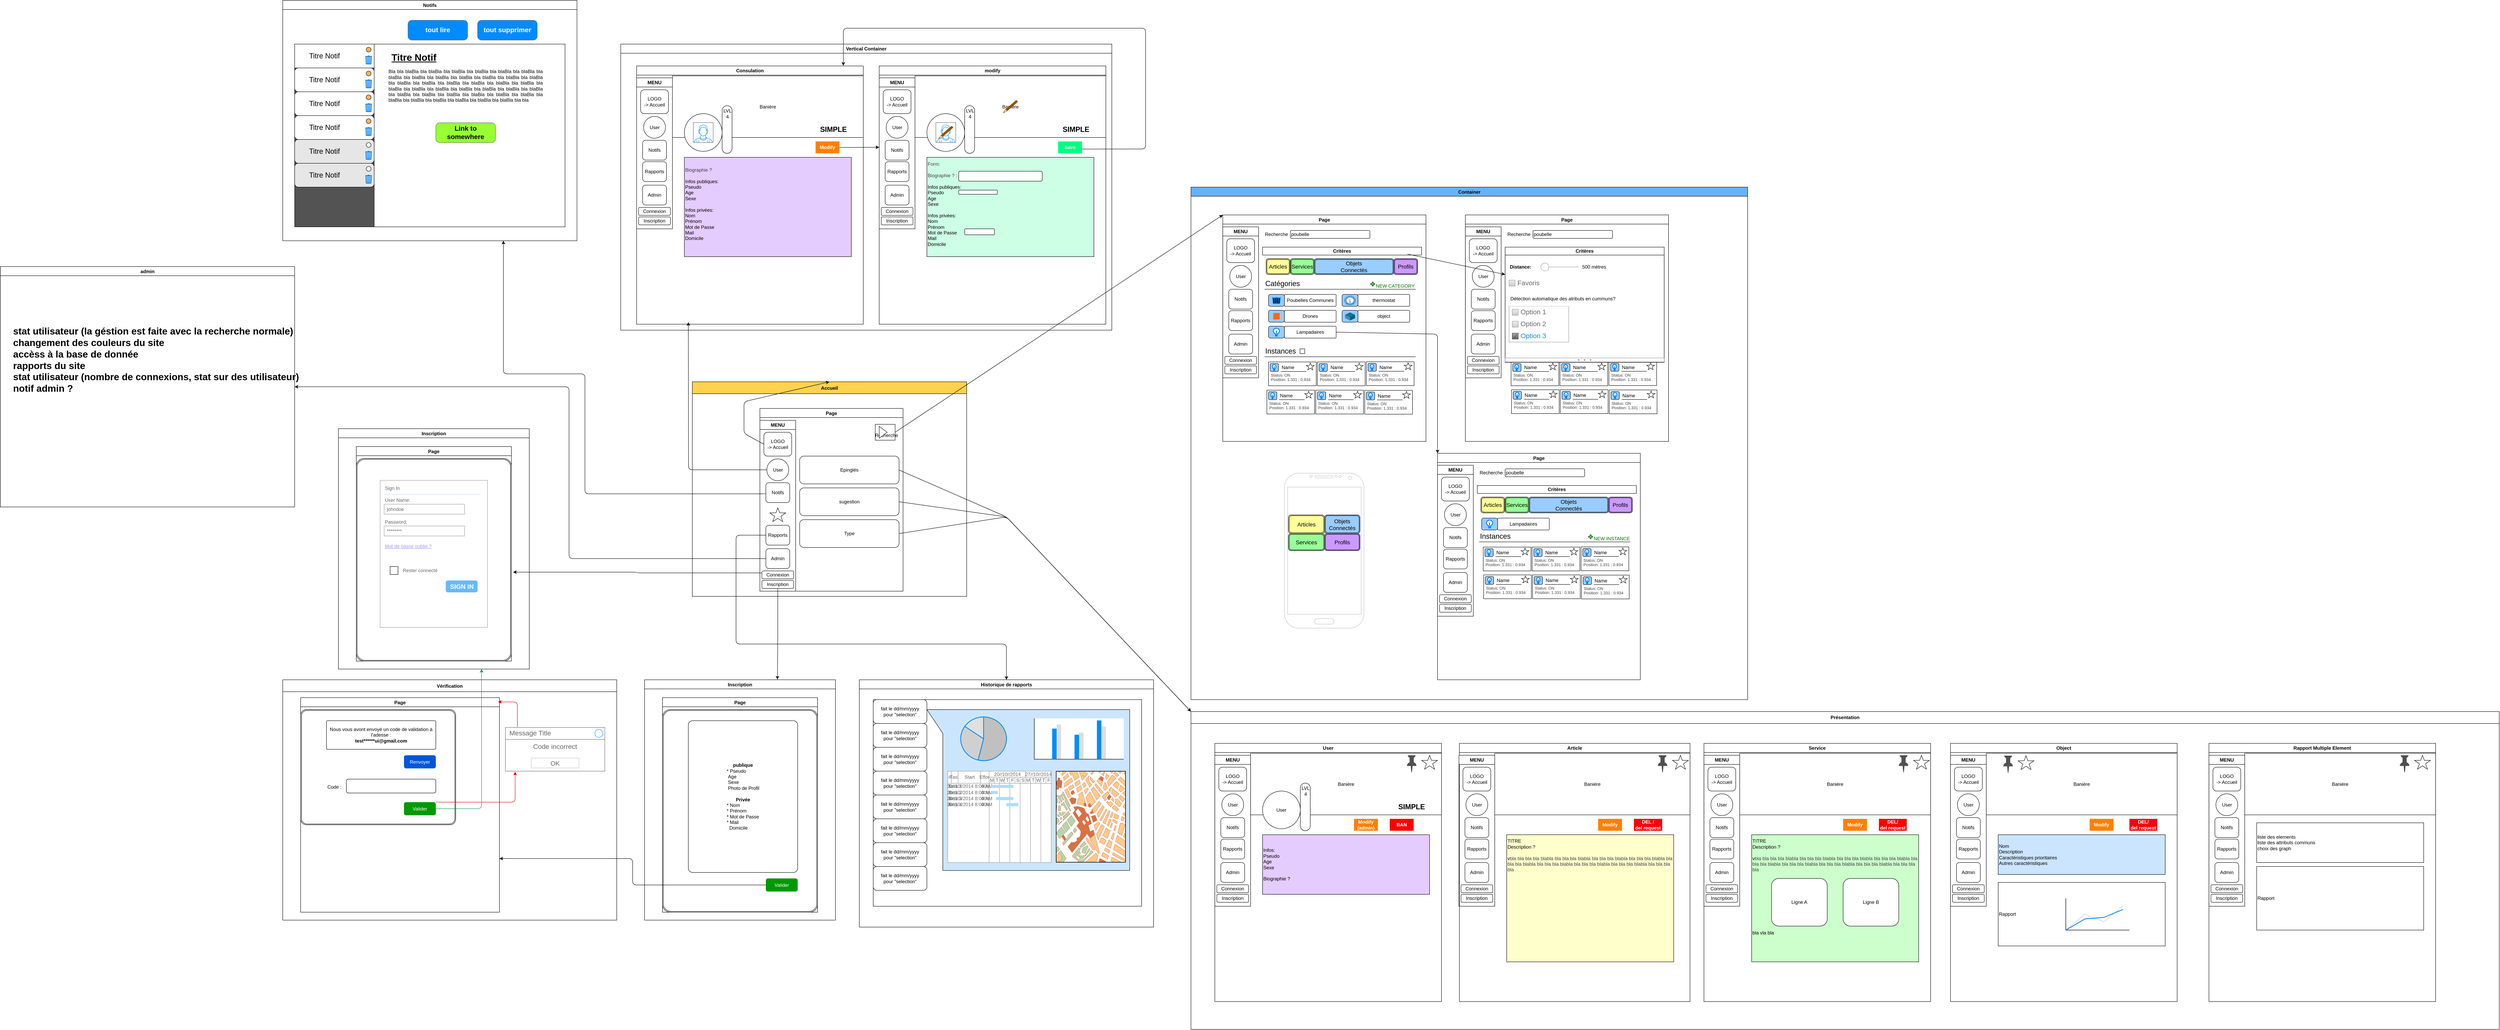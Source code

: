 <mxfile>
    <diagram id="ybmnE-xxG6UFYY30nlif" name="Schéma du site précisé">
        <mxGraphModel dx="6327" dy="3993" grid="1" gridSize="10" guides="1" tooltips="1" connect="1" arrows="1" fold="1" page="1" pageScale="1" pageWidth="850" pageHeight="1100" math="0" shadow="0">
            <root>
                <mxCell id="0"/>
                <mxCell id="1" parent="0"/>
                <mxCell id="CBaKmDP2LRJJYXLSgZSG-5" value="Accueil" style="swimlane;startSize=30;fillColor=#FFD24F;" parent="1" vertex="1">
                    <mxGeometry x="800" y="130" width="690" height="540" as="geometry"/>
                </mxCell>
                <mxCell id="ue0peWfwbI_nY3OW9C8n-1" value="Page" style="swimlane;" parent="CBaKmDP2LRJJYXLSgZSG-5" vertex="1">
                    <mxGeometry x="170" y="67" width="360" height="460" as="geometry"/>
                </mxCell>
                <mxCell id="ue0peWfwbI_nY3OW9C8n-3" value="&amp;nbsp; &amp;nbsp; &amp;nbsp;&amp;nbsp;&lt;span style=&quot;background-color: transparent;&quot;&gt;Recherche&lt;/span&gt;" style="html=1;whiteSpace=wrap;container=1;recursiveResize=0;collapsible=0;" parent="ue0peWfwbI_nY3OW9C8n-1" vertex="1">
                    <mxGeometry x="290" y="40" width="50" height="40" as="geometry"/>
                </mxCell>
                <mxCell id="ue0peWfwbI_nY3OW9C8n-4" value="" style="triangle;html=1;whiteSpace=wrap;" parent="ue0peWfwbI_nY3OW9C8n-3" vertex="1">
                    <mxGeometry x="10" y="5" width="20" height="30" as="geometry"/>
                </mxCell>
                <mxCell id="ue0peWfwbI_nY3OW9C8n-12" value="Epinglés" style="rounded=1;whiteSpace=wrap;html=1;" parent="ue0peWfwbI_nY3OW9C8n-1" vertex="1">
                    <mxGeometry x="100" y="120" width="250" height="70" as="geometry"/>
                </mxCell>
                <mxCell id="ue0peWfwbI_nY3OW9C8n-13" value="sugestion&lt;span style=&quot;font-family: monospace; font-size: 0px; text-align: start; text-wrap-mode: nowrap;&quot;&gt;%3CmxGraphModel%3E%3Croot%3E%3CmxCell%20id%3D%220%22%2F%3E%3CmxCell%20id%3D%221%22%20parent%3D%220%22%2F%3E%3CmxCell%20id%3D%222%22%20value%3D%22Epingl%C3%A9s%22%20style%3D%22rounded%3D1%3BwhiteSpace%3Dwrap%3Bhtml%3D1%3B%22%20vertex%3D%221%22%20parent%3D%221%22%3E%3CmxGeometry%20x%3D%22840%22%20y%3D%22480%22%20width%3D%22170%22%20height%3D%2270%22%20as%3D%22geometry%22%2F%3E%3C%2FmxCell%3E%3C%2Froot%3E%3C%2FmxGraphModel%3E&lt;/span&gt;&lt;span style=&quot;font-family: monospace; font-size: 0px; text-align: start; text-wrap-mode: nowrap;&quot;&gt;%3CmxGraphModel%3E%3Croot%3E%3CmxCell%20id%3D%220%22%2F%3E%3CmxCell%20id%3D%221%22%20parent%3D%220%22%2F%3E%3CmxCell%20id%3D%222%22%20value%3D%22Epingl%C3%A9s%22%20style%3D%22rounded%3D1%3BwhiteSpace%3Dwrap%3Bhtml%3D1%3B%22%20vertex%3D%221%22%20parent%3D%221%22%3E%3CmxGeometry%20x%3D%22840%22%20y%3D%22480%22%20width%3D%22170%22%20height%3D%2270%22%20as%3D%22geometry%22%2F%3E%3C%2FmxCell%3E%3C%2Froot%3E%3C%2FmxGraphModel%3E&lt;/span&gt;" style="rounded=1;whiteSpace=wrap;html=1;" parent="ue0peWfwbI_nY3OW9C8n-1" vertex="1">
                    <mxGeometry x="100" y="200" width="250" height="70" as="geometry"/>
                </mxCell>
                <mxCell id="ue0peWfwbI_nY3OW9C8n-14" value="Type" style="rounded=1;whiteSpace=wrap;html=1;" parent="ue0peWfwbI_nY3OW9C8n-1" vertex="1">
                    <mxGeometry x="100" y="280" width="250" height="70" as="geometry"/>
                </mxCell>
                <mxCell id="ue0peWfwbI_nY3OW9C8n-15" value="MENU" style="swimlane;whiteSpace=wrap;html=1;startSize=23;" parent="ue0peWfwbI_nY3OW9C8n-1" vertex="1">
                    <mxGeometry y="30" width="90" height="430" as="geometry">
                        <mxRectangle y="30" width="80" height="30" as="alternateBounds"/>
                    </mxGeometry>
                </mxCell>
                <mxCell id="ue0peWfwbI_nY3OW9C8n-16" value="LOGO&lt;div&gt;-&amp;gt; Accueil&lt;/div&gt;" style="rounded=1;whiteSpace=wrap;html=1;" parent="ue0peWfwbI_nY3OW9C8n-15" vertex="1">
                    <mxGeometry x="10" y="30" width="70" height="60" as="geometry"/>
                </mxCell>
                <mxCell id="ue0peWfwbI_nY3OW9C8n-20" value="User" style="ellipse;whiteSpace=wrap;html=1;aspect=fixed;" parent="ue0peWfwbI_nY3OW9C8n-15" vertex="1">
                    <mxGeometry x="17.5" y="97" width="55" height="55" as="geometry"/>
                </mxCell>
                <mxCell id="ue0peWfwbI_nY3OW9C8n-21" value="Notifs" style="rounded=1;whiteSpace=wrap;html=1;" parent="ue0peWfwbI_nY3OW9C8n-15" vertex="1">
                    <mxGeometry x="15" y="157" width="60" height="50" as="geometry"/>
                </mxCell>
                <mxCell id="ue0peWfwbI_nY3OW9C8n-24" value="Connexion" style="rounded=1;whiteSpace=wrap;html=1;" parent="ue0peWfwbI_nY3OW9C8n-15" vertex="1">
                    <mxGeometry x="5" y="379" width="80" height="20" as="geometry"/>
                </mxCell>
                <mxCell id="ue0peWfwbI_nY3OW9C8n-25" value="Inscription" style="rounded=1;whiteSpace=wrap;html=1;" parent="ue0peWfwbI_nY3OW9C8n-15" vertex="1">
                    <mxGeometry x="5" y="403" width="80" height="20" as="geometry"/>
                </mxCell>
                <mxCell id="ue0peWfwbI_nY3OW9C8n-28" value="Rapports" style="rounded=1;whiteSpace=wrap;html=1;" parent="ue0peWfwbI_nY3OW9C8n-15" vertex="1">
                    <mxGeometry x="15" y="264" width="60" height="50" as="geometry"/>
                </mxCell>
                <mxCell id="ue0peWfwbI_nY3OW9C8n-30" value="Admin" style="rounded=1;whiteSpace=wrap;html=1;" parent="ue0peWfwbI_nY3OW9C8n-15" vertex="1">
                    <mxGeometry x="15" y="323" width="60" height="50" as="geometry"/>
                </mxCell>
                <mxCell id="191" value="" style="verticalLabelPosition=bottom;verticalAlign=top;html=1;shape=mxgraph.basic.star" vertex="1" parent="ue0peWfwbI_nY3OW9C8n-15">
                    <mxGeometry x="25" y="220" width="40" height="35" as="geometry"/>
                </mxCell>
                <mxCell id="ue0peWfwbI_nY3OW9C8n-17" style="edgeStyle=none;html=1;exitX=0;exitY=0.5;exitDx=0;exitDy=0;entryX=0.5;entryY=0;entryDx=0;entryDy=0;" parent="CBaKmDP2LRJJYXLSgZSG-5" source="ue0peWfwbI_nY3OW9C8n-16" target="CBaKmDP2LRJJYXLSgZSG-5" edge="1">
                    <mxGeometry relative="1" as="geometry">
                        <Array as="points">
                            <mxPoint x="130" y="130"/>
                            <mxPoint x="130" y="50"/>
                        </Array>
                    </mxGeometry>
                </mxCell>
                <mxCell id="CBaKmDP2LRJJYXLSgZSG-10" value="Inscription" style="swimlane;" parent="1" vertex="1">
                    <mxGeometry x="680" y="880" width="480" height="605" as="geometry">
                        <mxRectangle x="-70" y="930" width="500" height="70" as="alternateBounds"/>
                    </mxGeometry>
                </mxCell>
                <mxCell id="ZGu4Y0vq5iYslof3LLLf-10" value="Page" style="swimlane;" parent="CBaKmDP2LRJJYXLSgZSG-10" vertex="1">
                    <mxGeometry x="45" y="45" width="390" height="540" as="geometry"/>
                </mxCell>
                <mxCell id="ZGu4Y0vq5iYslof3LLLf-11" value="" style="shape=ext;double=1;rounded=1;whiteSpace=wrap;html=1;arcSize=5;" parent="ZGu4Y0vq5iYslof3LLLf-10" vertex="1">
                    <mxGeometry y="30" width="390" height="510" as="geometry"/>
                </mxCell>
                <mxCell id="ZGu4Y0vq5iYslof3LLLf-4" value="&lt;b&gt;publique&lt;/b&gt;&lt;div style=&quot;text-align: left;&quot;&gt;&lt;span style=&quot;background-color: transparent;&quot;&gt;* Pseudo&lt;/span&gt;&lt;/div&gt;&lt;div style=&quot;text-align: left;&quot;&gt;&lt;span style=&quot;background-color: transparent;&quot;&gt;&amp;nbsp;Age&lt;/span&gt;&lt;/div&gt;&lt;div style=&quot;text-align: left;&quot;&gt;&amp;nbsp;Sexe&lt;/div&gt;&lt;div style=&quot;text-align: left;&quot;&gt;&amp;nbsp;Photo de Profil&lt;/div&gt;&lt;div style=&quot;text-align: left;&quot;&gt;&lt;b style=&quot;background-color: transparent;&quot;&gt;&lt;br&gt;&lt;/b&gt;&lt;/div&gt;&lt;div&gt;&lt;b style=&quot;background-color: transparent;&quot;&gt;Privée&lt;/b&gt;&lt;/div&gt;&lt;div style=&quot;text-align: left;&quot;&gt;&lt;span style=&quot;background-color: transparent;&quot;&gt;* Nom&lt;/span&gt;&lt;/div&gt;&lt;div style=&quot;text-align: left;&quot;&gt;* Prénom&lt;/div&gt;&lt;div&gt;&lt;div style=&quot;text-align: left;&quot;&gt;&lt;span style=&quot;background-color: transparent;&quot;&gt;* Mot de Passe&lt;/span&gt;&lt;/div&gt;&lt;div style=&quot;text-align: left;&quot;&gt;&lt;span style=&quot;background-color: transparent;&quot;&gt;* Mail&amp;nbsp;&lt;/span&gt;&lt;/div&gt;&lt;/div&gt;&lt;div style=&quot;text-align: left;&quot;&gt;&lt;span style=&quot;background-color: transparent;&quot;&gt;&amp;nbsp; Domicile&lt;/span&gt;&lt;/div&gt;" style="rounded=1;whiteSpace=wrap;html=1;arcSize=4;" parent="ZGu4Y0vq5iYslof3LLLf-10" vertex="1">
                    <mxGeometry x="65" y="58" width="275" height="382" as="geometry"/>
                </mxCell>
                <mxCell id="ZGu4Y0vq5iYslof3LLLf-30" value="Valider" style="rounded=1;fillColor=#009900;align=center;strokeColor=none;html=1;whiteSpace=wrap;fontColor=#ffffff;fontSize=12;sketch=0;" parent="ZGu4Y0vq5iYslof3LLLf-10" vertex="1">
                    <mxGeometry x="260" y="455" width="80" height="33" as="geometry"/>
                </mxCell>
                <mxCell id="CBaKmDP2LRJJYXLSgZSG-11" value="Container" style="swimlane;fillColor=#66B2FF;" parent="1" vertex="1">
                    <mxGeometry x="2054.07" y="-360" width="1400" height="1290" as="geometry"/>
                </mxCell>
                <mxCell id="ZGu4Y0vq5iYslof3LLLf-71" value="Page" style="swimlane;" parent="CBaKmDP2LRJJYXLSgZSG-11" vertex="1">
                    <mxGeometry x="80" y="70" width="510.94" height="570" as="geometry"/>
                </mxCell>
                <mxCell id="ZGu4Y0vq5iYslof3LLLf-88" value="&lt;font style=&quot;font-size: 14px;&quot;&gt;Articles&lt;/font&gt;" style="shape=ext;double=1;rounded=1;whiteSpace=wrap;html=1;fillColor=#FFFF99;" parent="ZGu4Y0vq5iYslof3LLLf-71" vertex="1">
                    <mxGeometry x="109" y="110" width="60" height="40" as="geometry"/>
                </mxCell>
                <mxCell id="ZGu4Y0vq5iYslof3LLLf-90" value="&lt;span style=&quot;font-size: 14px;&quot;&gt;Services&lt;/span&gt;" style="shape=ext;double=1;rounded=1;whiteSpace=wrap;html=1;fillColor=#99FF99;" parent="ZGu4Y0vq5iYslof3LLLf-71" vertex="1">
                    <mxGeometry x="170" y="110" width="60" height="40" as="geometry"/>
                </mxCell>
                <mxCell id="ZGu4Y0vq5iYslof3LLLf-91" value="&lt;span style=&quot;font-size: 14px;&quot;&gt;Profils&lt;/span&gt;" style="shape=ext;double=1;rounded=1;whiteSpace=wrap;html=1;fillColor=#CC99FF;" parent="ZGu4Y0vq5iYslof3LLLf-71" vertex="1">
                    <mxGeometry x="430" y="110" width="60" height="40" as="geometry"/>
                </mxCell>
                <mxCell id="ZGu4Y0vq5iYslof3LLLf-89" value="&lt;font style=&quot;font-size: 14px;&quot;&gt;Objets&lt;/font&gt;&lt;div&gt;&lt;font style=&quot;font-size: 14px;&quot;&gt;Connectés&lt;/font&gt;&lt;/div&gt;" style="shape=ext;double=1;rounded=1;whiteSpace=wrap;html=1;fillColor=#99CCFF;" parent="ZGu4Y0vq5iYslof3LLLf-71" vertex="1">
                    <mxGeometry x="230" y="110" width="200" height="40" as="geometry"/>
                </mxCell>
                <mxCell id="ZGu4Y0vq5iYslof3LLLf-77" value="MENU" style="swimlane;whiteSpace=wrap;html=1;startSize=23;" parent="ZGu4Y0vq5iYslof3LLLf-71" vertex="1">
                    <mxGeometry y="30" width="90" height="380" as="geometry">
                        <mxRectangle y="30" width="80" height="30" as="alternateBounds"/>
                    </mxGeometry>
                </mxCell>
                <mxCell id="ZGu4Y0vq5iYslof3LLLf-78" value="LOGO&lt;div&gt;-&amp;gt; Accueil&lt;/div&gt;" style="rounded=1;whiteSpace=wrap;html=1;" parent="ZGu4Y0vq5iYslof3LLLf-77" vertex="1">
                    <mxGeometry x="10" y="30" width="70" height="60" as="geometry"/>
                </mxCell>
                <mxCell id="ZGu4Y0vq5iYslof3LLLf-79" value="User" style="ellipse;whiteSpace=wrap;html=1;aspect=fixed;" parent="ZGu4Y0vq5iYslof3LLLf-77" vertex="1">
                    <mxGeometry x="17.5" y="97" width="55" height="55" as="geometry"/>
                </mxCell>
                <mxCell id="ZGu4Y0vq5iYslof3LLLf-80" value="Notifs" style="rounded=1;whiteSpace=wrap;html=1;" parent="ZGu4Y0vq5iYslof3LLLf-77" vertex="1">
                    <mxGeometry x="15" y="157" width="60" height="50" as="geometry"/>
                </mxCell>
                <mxCell id="ZGu4Y0vq5iYslof3LLLf-81" value="Connexion" style="rounded=1;whiteSpace=wrap;html=1;" parent="ZGu4Y0vq5iYslof3LLLf-77" vertex="1">
                    <mxGeometry x="5" y="326" width="80" height="20" as="geometry"/>
                </mxCell>
                <mxCell id="ZGu4Y0vq5iYslof3LLLf-82" value="Inscription" style="rounded=1;whiteSpace=wrap;html=1;" parent="ZGu4Y0vq5iYslof3LLLf-77" vertex="1">
                    <mxGeometry x="5" y="350" width="80" height="20" as="geometry"/>
                </mxCell>
                <mxCell id="ZGu4Y0vq5iYslof3LLLf-83" value="Rapports" style="rounded=1;whiteSpace=wrap;html=1;" parent="ZGu4Y0vq5iYslof3LLLf-77" vertex="1">
                    <mxGeometry x="15" y="211" width="60" height="50" as="geometry"/>
                </mxCell>
                <mxCell id="ZGu4Y0vq5iYslof3LLLf-84" value="Admin" style="rounded=1;whiteSpace=wrap;html=1;" parent="ZGu4Y0vq5iYslof3LLLf-77" vertex="1">
                    <mxGeometry x="15" y="270" width="60" height="50" as="geometry"/>
                </mxCell>
                <mxCell id="ZGu4Y0vq5iYslof3LLLf-92" value="poubelle" style="rounded=1;whiteSpace=wrap;html=1;align=left;" parent="ZGu4Y0vq5iYslof3LLLf-71" vertex="1">
                    <mxGeometry x="170" y="39" width="200" height="20" as="geometry"/>
                </mxCell>
                <mxCell id="ZGu4Y0vq5iYslof3LLLf-94" value="Recherche" style="text;html=1;align=center;verticalAlign=middle;whiteSpace=wrap;rounded=0;" parent="ZGu4Y0vq5iYslof3LLLf-71" vertex="1">
                    <mxGeometry x="105" y="34" width="60" height="30" as="geometry"/>
                </mxCell>
                <mxCell id="ZGu4Y0vq5iYslof3LLLf-167" value="thermostat" style="rounded=1;whiteSpace=wrap;html=1;arcSize=7;" parent="ZGu4Y0vq5iYslof3LLLf-71" vertex="1">
                    <mxGeometry x="340" y="200" width="130" height="30" as="geometry"/>
                </mxCell>
                <mxCell id="ZGu4Y0vq5iYslof3LLLf-168" value="" style="rounded=1;whiteSpace=wrap;html=1;fillColor=#99CCFF;" parent="ZGu4Y0vq5iYslof3LLLf-71" vertex="1">
                    <mxGeometry x="300" y="200" width="40" height="30" as="geometry"/>
                </mxCell>
                <mxCell id="ZGu4Y0vq5iYslof3LLLf-170" value="object" style="rounded=1;whiteSpace=wrap;html=1;arcSize=7;" parent="ZGu4Y0vq5iYslof3LLLf-71" vertex="1">
                    <mxGeometry x="340" y="240" width="130" height="30" as="geometry"/>
                </mxCell>
                <mxCell id="ZGu4Y0vq5iYslof3LLLf-171" value="" style="rounded=1;whiteSpace=wrap;html=1;fillColor=#99CCFF;" parent="ZGu4Y0vq5iYslof3LLLf-71" vertex="1">
                    <mxGeometry x="300" y="240" width="40" height="30" as="geometry"/>
                </mxCell>
                <mxCell id="ZGu4Y0vq5iYslof3LLLf-185" value="Poubelles Communes" style="rounded=1;whiteSpace=wrap;html=1;arcSize=7;" parent="ZGu4Y0vq5iYslof3LLLf-71" vertex="1">
                    <mxGeometry x="155" y="200" width="130" height="30" as="geometry"/>
                </mxCell>
                <mxCell id="ZGu4Y0vq5iYslof3LLLf-186" value="" style="rounded=1;whiteSpace=wrap;html=1;fillColor=#99CCFF;" parent="ZGu4Y0vq5iYslof3LLLf-71" vertex="1">
                    <mxGeometry x="115" y="200" width="40" height="30" as="geometry"/>
                </mxCell>
                <mxCell id="ZGu4Y0vq5iYslof3LLLf-187" value="" style="html=1;verticalLabelPosition=bottom;align=center;labelBackgroundColor=#ffffff;verticalAlign=top;strokeWidth=2;strokeColor=#0080F0;shadow=0;dashed=0;shape=mxgraph.ios7.icons.trashcan;fillColor=#000000;" parent="ZGu4Y0vq5iYslof3LLLf-71" vertex="1">
                    <mxGeometry x="124" y="208" width="22" height="15" as="geometry"/>
                </mxCell>
                <mxCell id="ZGu4Y0vq5iYslof3LLLf-188" value="Drones" style="rounded=1;whiteSpace=wrap;html=1;arcSize=7;" parent="ZGu4Y0vq5iYslof3LLLf-71" vertex="1">
                    <mxGeometry x="155" y="240" width="130" height="30" as="geometry"/>
                </mxCell>
                <mxCell id="ZGu4Y0vq5iYslof3LLLf-189" value="" style="rounded=1;whiteSpace=wrap;html=1;fillColor=#99CCFF;" parent="ZGu4Y0vq5iYslof3LLLf-71" vertex="1">
                    <mxGeometry x="115" y="240" width="40" height="30" as="geometry"/>
                </mxCell>
                <mxCell id="ZGu4Y0vq5iYslof3LLLf-191" value="Lampadaires" style="rounded=1;whiteSpace=wrap;html=1;arcSize=7;" parent="ZGu4Y0vq5iYslof3LLLf-71" vertex="1">
                    <mxGeometry x="155" y="280" width="130" height="30" as="geometry"/>
                </mxCell>
                <mxCell id="ZGu4Y0vq5iYslof3LLLf-192" value="" style="rounded=1;whiteSpace=wrap;html=1;fillColor=#99CCFF;" parent="ZGu4Y0vq5iYslof3LLLf-71" vertex="1">
                    <mxGeometry x="115" y="280" width="40" height="30" as="geometry"/>
                </mxCell>
                <mxCell id="ZGu4Y0vq5iYslof3LLLf-156" value="" style="endArrow=none;html=1;" parent="ZGu4Y0vq5iYslof3LLLf-71" edge="1">
                    <mxGeometry width="50" height="50" relative="1" as="geometry">
                        <mxPoint x="105" y="357" as="sourcePoint"/>
                        <mxPoint x="485" y="357" as="targetPoint"/>
                    </mxGeometry>
                </mxCell>
                <mxCell id="ZGu4Y0vq5iYslof3LLLf-157" value="&lt;span style=&quot;font-size: 18px;&quot;&gt;Instances&lt;/span&gt;" style="text;html=1;align=left;verticalAlign=middle;resizable=0;points=[];autosize=1;strokeColor=none;fillColor=none;" parent="ZGu4Y0vq5iYslof3LLLf-71" vertex="1">
                    <mxGeometry x="105" y="323" width="100" height="40" as="geometry"/>
                </mxCell>
                <mxCell id="zrZWsueNxOF401tBM8fI-1" value="" style="outlineConnect=0;dashed=0;verticalLabelPosition=bottom;verticalAlign=top;align=center;html=1;shape=mxgraph.aws3.thermostat;fillColor=#5294CF;gradientColor=none;" parent="ZGu4Y0vq5iYslof3LLLf-71" vertex="1">
                    <mxGeometry x="305" y="202.63" width="30" height="24.75" as="geometry"/>
                </mxCell>
                <mxCell id="zrZWsueNxOF401tBM8fI-2" value="" style="verticalLabelPosition=bottom;verticalAlign=top;html=1;shape=mxgraph.infographic.shadedCube;isoAngle=15;fillColor=#10739E;strokeColor=none;" parent="ZGu4Y0vq5iYslof3LLLf-71" vertex="1">
                    <mxGeometry x="307.5" y="245.25" width="25" height="20.5" as="geometry"/>
                </mxCell>
                <mxCell id="zrZWsueNxOF401tBM8fI-3" value="" style="points=[];aspect=fixed;html=1;align=center;shadow=0;dashed=0;fillColor=#FF6A00;strokeColor=none;shape=mxgraph.alibaba_cloud.tr_transit_router;" parent="ZGu4Y0vq5iYslof3LLLf-71" vertex="1">
                    <mxGeometry x="126.88" y="246.88" width="16.25" height="16.25" as="geometry"/>
                </mxCell>
                <mxCell id="zrZWsueNxOF401tBM8fI-4" value="" style="html=1;verticalLabelPosition=bottom;align=center;labelBackgroundColor=#ffffff;verticalAlign=top;strokeWidth=2;strokeColor=#0080F0;shadow=0;dashed=0;shape=mxgraph.ios7.icons.lightbulb;" parent="ZGu4Y0vq5iYslof3LLLf-71" vertex="1">
                    <mxGeometry x="126.33" y="285.15" width="16.8" height="19.7" as="geometry"/>
                </mxCell>
                <mxCell id="zrZWsueNxOF401tBM8fI-13" value="" style="rounded=0;whiteSpace=wrap;html=1;" parent="ZGu4Y0vq5iYslof3LLLf-71" vertex="1">
                    <mxGeometry x="115" y="370" width="120" height="60" as="geometry"/>
                </mxCell>
                <mxCell id="zrZWsueNxOF401tBM8fI-8" value="" style="rounded=1;whiteSpace=wrap;html=1;fillColor=#99CCFF;" parent="ZGu4Y0vq5iYslof3LLLf-71" vertex="1">
                    <mxGeometry x="119.13" y="374" width="21" height="20" as="geometry"/>
                </mxCell>
                <mxCell id="zrZWsueNxOF401tBM8fI-9" value="" style="html=1;verticalLabelPosition=bottom;align=center;labelBackgroundColor=#ffffff;verticalAlign=top;strokeWidth=2;strokeColor=#0080F0;shadow=0;dashed=0;shape=mxgraph.ios7.icons.lightbulb;direction=east;" parent="ZGu4Y0vq5iYslof3LLLf-71" vertex="1">
                    <mxGeometry x="124.46" y="376.57" width="9.67" height="14.85" as="geometry"/>
                </mxCell>
                <mxCell id="zrZWsueNxOF401tBM8fI-14" value="Name" style="text;html=1;align=center;verticalAlign=middle;whiteSpace=wrap;rounded=0;" parent="ZGu4Y0vq5iYslof3LLLf-71" vertex="1">
                    <mxGeometry x="134.13" y="368.99" width="60" height="30" as="geometry"/>
                </mxCell>
                <mxCell id="zrZWsueNxOF401tBM8fI-15" value="" style="endArrow=none;html=1;" parent="ZGu4Y0vq5iYslof3LLLf-71" edge="1">
                    <mxGeometry width="50" height="50" relative="1" as="geometry">
                        <mxPoint x="146" y="394" as="sourcePoint"/>
                        <mxPoint x="210" y="394" as="targetPoint"/>
                    </mxGeometry>
                </mxCell>
                <mxCell id="zrZWsueNxOF401tBM8fI-17" value="&lt;span style=&quot;color: rgb(63, 63, 63); font-size: 10px;&quot;&gt;Status: ON&lt;/span&gt;" style="text;html=1;align=left;verticalAlign=middle;resizable=0;points=[];autosize=1;strokeColor=none;fillColor=none;" parent="ZGu4Y0vq5iYslof3LLLf-71" vertex="1">
                    <mxGeometry x="119" y="388" width="70" height="30" as="geometry"/>
                </mxCell>
                <mxCell id="zrZWsueNxOF401tBM8fI-18" value="&lt;span style=&quot;color: rgb(63, 63, 63); font-size: 10px;&quot;&gt;Position: 1.331 : 0.934&lt;/span&gt;" style="text;html=1;align=left;verticalAlign=middle;resizable=0;points=[];autosize=1;strokeColor=none;fillColor=none;" parent="ZGu4Y0vq5iYslof3LLLf-71" vertex="1">
                    <mxGeometry x="119.13" y="398.99" width="120" height="30" as="geometry"/>
                </mxCell>
                <mxCell id="zrZWsueNxOF401tBM8fI-20" value="" style="verticalLabelPosition=bottom;verticalAlign=top;html=1;shape=mxgraph.basic.star" parent="ZGu4Y0vq5iYslof3LLLf-71" vertex="1">
                    <mxGeometry x="210" y="372.43" width="20" height="17.57" as="geometry"/>
                </mxCell>
                <mxCell id="zrZWsueNxOF401tBM8fI-30" value="" style="rounded=0;whiteSpace=wrap;html=1;" parent="ZGu4Y0vq5iYslof3LLLf-71" vertex="1">
                    <mxGeometry x="237.94" y="370.01" width="120" height="60" as="geometry"/>
                </mxCell>
                <mxCell id="zrZWsueNxOF401tBM8fI-31" value="" style="rounded=1;whiteSpace=wrap;html=1;fillColor=#99CCFF;" parent="ZGu4Y0vq5iYslof3LLLf-71" vertex="1">
                    <mxGeometry x="242.07" y="374.01" width="21" height="20" as="geometry"/>
                </mxCell>
                <mxCell id="zrZWsueNxOF401tBM8fI-32" value="" style="html=1;verticalLabelPosition=bottom;align=center;labelBackgroundColor=#ffffff;verticalAlign=top;strokeWidth=2;strokeColor=#0080F0;shadow=0;dashed=0;shape=mxgraph.ios7.icons.lightbulb;direction=east;" parent="ZGu4Y0vq5iYslof3LLLf-71" vertex="1">
                    <mxGeometry x="247.4" y="376.58" width="9.67" height="14.85" as="geometry"/>
                </mxCell>
                <mxCell id="zrZWsueNxOF401tBM8fI-33" value="Name" style="text;html=1;align=center;verticalAlign=middle;whiteSpace=wrap;rounded=0;" parent="ZGu4Y0vq5iYslof3LLLf-71" vertex="1">
                    <mxGeometry x="257.07" y="369.0" width="60" height="30" as="geometry"/>
                </mxCell>
                <mxCell id="zrZWsueNxOF401tBM8fI-34" value="" style="endArrow=none;html=1;" parent="ZGu4Y0vq5iYslof3LLLf-71" edge="1">
                    <mxGeometry width="50" height="50" relative="1" as="geometry">
                        <mxPoint x="268.94" y="394.01" as="sourcePoint"/>
                        <mxPoint x="332.94" y="394.01" as="targetPoint"/>
                    </mxGeometry>
                </mxCell>
                <mxCell id="zrZWsueNxOF401tBM8fI-35" value="&lt;span style=&quot;color: rgb(63, 63, 63); font-size: 10px;&quot;&gt;Status: ON&lt;/span&gt;" style="text;html=1;align=left;verticalAlign=middle;resizable=0;points=[];autosize=1;strokeColor=none;fillColor=none;" parent="ZGu4Y0vq5iYslof3LLLf-71" vertex="1">
                    <mxGeometry x="241.94" y="388.01" width="70" height="30" as="geometry"/>
                </mxCell>
                <mxCell id="zrZWsueNxOF401tBM8fI-36" value="&lt;span style=&quot;color: rgb(63, 63, 63); font-size: 10px;&quot;&gt;Position: 1.331 : 0.934&lt;/span&gt;" style="text;html=1;align=left;verticalAlign=middle;resizable=0;points=[];autosize=1;strokeColor=none;fillColor=none;" parent="ZGu4Y0vq5iYslof3LLLf-71" vertex="1">
                    <mxGeometry x="242.07" y="399" width="120" height="30" as="geometry"/>
                </mxCell>
                <mxCell id="zrZWsueNxOF401tBM8fI-37" value="" style="verticalLabelPosition=bottom;verticalAlign=top;html=1;shape=mxgraph.basic.star" parent="ZGu4Y0vq5iYslof3LLLf-71" vertex="1">
                    <mxGeometry x="332.94" y="372.44" width="20" height="17.57" as="geometry"/>
                </mxCell>
                <mxCell id="zrZWsueNxOF401tBM8fI-38" value="" style="rounded=0;whiteSpace=wrap;html=1;" parent="ZGu4Y0vq5iYslof3LLLf-71" vertex="1">
                    <mxGeometry x="361.07" y="369.52" width="120" height="60" as="geometry"/>
                </mxCell>
                <mxCell id="zrZWsueNxOF401tBM8fI-39" value="" style="rounded=1;whiteSpace=wrap;html=1;fillColor=#99CCFF;" parent="ZGu4Y0vq5iYslof3LLLf-71" vertex="1">
                    <mxGeometry x="365.2" y="373.52" width="21" height="20" as="geometry"/>
                </mxCell>
                <mxCell id="zrZWsueNxOF401tBM8fI-40" value="" style="html=1;verticalLabelPosition=bottom;align=center;labelBackgroundColor=#ffffff;verticalAlign=top;strokeWidth=2;strokeColor=#0080F0;shadow=0;dashed=0;shape=mxgraph.ios7.icons.lightbulb;direction=east;" parent="ZGu4Y0vq5iYslof3LLLf-71" vertex="1">
                    <mxGeometry x="370.53" y="376.09" width="9.67" height="14.85" as="geometry"/>
                </mxCell>
                <mxCell id="zrZWsueNxOF401tBM8fI-41" value="Name" style="text;html=1;align=center;verticalAlign=middle;whiteSpace=wrap;rounded=0;" parent="ZGu4Y0vq5iYslof3LLLf-71" vertex="1">
                    <mxGeometry x="380.2" y="368.51" width="60" height="30" as="geometry"/>
                </mxCell>
                <mxCell id="zrZWsueNxOF401tBM8fI-42" value="" style="endArrow=none;html=1;" parent="ZGu4Y0vq5iYslof3LLLf-71" edge="1">
                    <mxGeometry width="50" height="50" relative="1" as="geometry">
                        <mxPoint x="392.07" y="393.52" as="sourcePoint"/>
                        <mxPoint x="456.07" y="393.52" as="targetPoint"/>
                    </mxGeometry>
                </mxCell>
                <mxCell id="zrZWsueNxOF401tBM8fI-43" value="&lt;span style=&quot;color: rgb(63, 63, 63); font-size: 10px;&quot;&gt;Status: ON&lt;/span&gt;" style="text;html=1;align=left;verticalAlign=middle;resizable=0;points=[];autosize=1;strokeColor=none;fillColor=none;" parent="ZGu4Y0vq5iYslof3LLLf-71" vertex="1">
                    <mxGeometry x="365.07" y="387.52" width="70" height="30" as="geometry"/>
                </mxCell>
                <mxCell id="zrZWsueNxOF401tBM8fI-44" value="&lt;span style=&quot;color: rgb(63, 63, 63); font-size: 10px;&quot;&gt;Position: 1.331 : 0.934&lt;/span&gt;" style="text;html=1;align=left;verticalAlign=middle;resizable=0;points=[];autosize=1;strokeColor=none;fillColor=none;" parent="ZGu4Y0vq5iYslof3LLLf-71" vertex="1">
                    <mxGeometry x="365.2" y="398.51" width="120" height="30" as="geometry"/>
                </mxCell>
                <mxCell id="zrZWsueNxOF401tBM8fI-45" value="" style="verticalLabelPosition=bottom;verticalAlign=top;html=1;shape=mxgraph.basic.star" parent="ZGu4Y0vq5iYslof3LLLf-71" vertex="1">
                    <mxGeometry x="456.07" y="371.95" width="20" height="17.57" as="geometry"/>
                </mxCell>
                <mxCell id="hSf_RMTBczv2v-jvGbDs-8" value="" style="endArrow=none;html=1;" parent="ZGu4Y0vq5iYslof3LLLf-71" edge="1">
                    <mxGeometry width="50" height="50" relative="1" as="geometry">
                        <mxPoint x="105" y="187" as="sourcePoint"/>
                        <mxPoint x="485" y="187" as="targetPoint"/>
                    </mxGeometry>
                </mxCell>
                <mxCell id="hSf_RMTBczv2v-jvGbDs-9" value="&lt;span style=&quot;font-size: 18px;&quot;&gt;Catégories&lt;/span&gt;" style="text;html=1;align=left;verticalAlign=middle;resizable=0;points=[];autosize=1;strokeColor=none;fillColor=none;" parent="ZGu4Y0vq5iYslof3LLLf-71" vertex="1">
                    <mxGeometry x="105" y="153" width="110" height="40" as="geometry"/>
                </mxCell>
                <mxCell id="hSf_RMTBczv2v-jvGbDs-10" value="" style="shape=cross;whiteSpace=wrap;html=1;size=0.281;fillColor=#66FF66;" parent="ZGu4Y0vq5iYslof3LLLf-71" vertex="1">
                    <mxGeometry x="372" y="169" width="10" height="10" as="geometry"/>
                </mxCell>
                <mxCell id="hSf_RMTBczv2v-jvGbDs-11" value="&lt;font color=&quot;#007000&quot;&gt;NEW CATEGORY&lt;/font&gt;" style="text;html=1;align=left;verticalAlign=middle;resizable=0;points=[];autosize=1;strokeColor=none;fillColor=none;" parent="ZGu4Y0vq5iYslof3LLLf-71" vertex="1">
                    <mxGeometry x="382.94" y="164" width="120" height="30" as="geometry"/>
                </mxCell>
                <mxCell id="ZGu4Y0vq5iYslof3LLLf-96" value="Critères" style="swimlane;whiteSpace=wrap;html=1;startSize=20;" parent="ZGu4Y0vq5iYslof3LLLf-71" vertex="1" collapsed="1">
                    <mxGeometry x="100" y="81" width="400" height="20" as="geometry">
                        <mxRectangle x="100" y="81" width="400" height="300" as="alternateBounds"/>
                    </mxGeometry>
                </mxCell>
                <mxCell id="ZGu4Y0vq5iYslof3LLLf-118" value="" style="verticalLabelPosition=bottom;shadow=0;dashed=0;align=center;html=1;verticalAlign=top;strokeWidth=1;shape=mxgraph.mockup.forms.splitter;strokeColor=#999999;" parent="ZGu4Y0vq5iYslof3LLLf-96" vertex="1">
                    <mxGeometry y="290" width="400" height="10" as="geometry"/>
                </mxCell>
                <mxCell id="ZGu4Y0vq5iYslof3LLLf-119" value="" style="whiteSpace=wrap;html=1;" parent="ZGu4Y0vq5iYslof3LLLf-96" vertex="1">
                    <mxGeometry y="20" width="400" height="270" as="geometry"/>
                </mxCell>
                <mxCell id="ZGu4Y0vq5iYslof3LLLf-124" value="" style="verticalLabelPosition=bottom;shadow=0;dashed=0;align=center;html=1;verticalAlign=top;strokeWidth=1;shape=mxgraph.mockup.forms.horSlider;strokeColor=#999999;sliderStyle=basic;sliderPos=20;handleStyle=circle;fillColor2=#ddeeff;" parent="ZGu4Y0vq5iYslof3LLLf-96" vertex="1">
                    <mxGeometry x="75" y="70" width="110" height="30" as="geometry"/>
                </mxCell>
                <mxCell id="ZGu4Y0vq5iYslof3LLLf-125" value="&lt;b&gt;Distance:&lt;/b&gt;" style="text;html=1;align=left;verticalAlign=middle;resizable=0;points=[];autosize=1;strokeColor=none;fillColor=none;" parent="ZGu4Y0vq5iYslof3LLLf-96" vertex="1">
                    <mxGeometry x="10" y="70" width="80" height="30" as="geometry"/>
                </mxCell>
                <mxCell id="ZGu4Y0vq5iYslof3LLLf-126" value="500 mètres" style="text;html=1;align=left;verticalAlign=middle;resizable=0;points=[];autosize=1;strokeColor=none;fillColor=none;" parent="ZGu4Y0vq5iYslof3LLLf-96" vertex="1">
                    <mxGeometry x="192" y="70" width="80" height="30" as="geometry"/>
                </mxCell>
                <mxCell id="ZGu4Y0vq5iYslof3LLLf-127" value="Favoris" style="strokeWidth=1;shadow=0;dashed=0;align=center;html=1;shape=mxgraph.mockup.forms.rrect;rSize=0;fillColor=#eeeeee;strokeColor=#999999;gradientColor=#cccccc;align=left;spacingLeft=4;fontSize=17;fontColor=#666666;labelPosition=right;" parent="ZGu4Y0vq5iYslof3LLLf-96" vertex="1">
                    <mxGeometry x="10" y="118" width="15" height="15" as="geometry"/>
                </mxCell>
                <mxCell id="ZGu4Y0vq5iYslof3LLLf-139" value="Détection automatique des atributs en cummuns?" style="text;html=1;align=center;verticalAlign=middle;resizable=0;points=[];autosize=1;strokeColor=none;fillColor=none;" parent="ZGu4Y0vq5iYslof3LLLf-96" vertex="1">
                    <mxGeometry y="150" width="290" height="30" as="geometry"/>
                </mxCell>
                <mxCell id="ZGu4Y0vq5iYslof3LLLf-129" value="" style="swimlane;strokeColor=#999999;swimlaneFillColor=#FFFFFF;fillColor=#ffffff;fontColor=#666666;fontStyle=0;childLayout=stackLayout;horizontal=1;startSize=0;horizontalStack=0;resizeParent=1;resizeParentMax=0;resizeLast=0;collapsible=0;marginBottom=0;whiteSpace=wrap;html=1;" parent="ZGu4Y0vq5iYslof3LLLf-96" vertex="1">
                    <mxGeometry x="10" y="180" width="150" height="90" as="geometry"/>
                </mxCell>
                <mxCell id="ZGu4Y0vq5iYslof3LLLf-130" value="Option 1" style="text;strokeColor=none;align=left;verticalAlign=middle;spacingLeft=27;spacingRight=10;overflow=hidden;points=[[0,0.5],[1,0.5]];portConstraint=eastwest;rotatable=0;whiteSpace=wrap;html=1;fillColor=none;fontColor=inherit;fontSize=17;" parent="ZGu4Y0vq5iYslof3LLLf-129" vertex="1">
                    <mxGeometry width="150" height="30" as="geometry"/>
                </mxCell>
                <mxCell id="ZGu4Y0vq5iYslof3LLLf-131" value="" style="resizable=0;fillColor=#EEEEEE;strokeColor=#999999;gradientColor=#cccccc;html=1;" parent="ZGu4Y0vq5iYslof3LLLf-130" vertex="1">
                    <mxGeometry y="0.5" width="15" height="15" relative="1" as="geometry">
                        <mxPoint x="8" y="-7.5" as="offset"/>
                    </mxGeometry>
                </mxCell>
                <mxCell id="ZGu4Y0vq5iYslof3LLLf-132" value="Option 2" style="text;strokeColor=none;align=left;verticalAlign=middle;spacingLeft=27;spacingRight=10;overflow=hidden;points=[[0,0.5],[1,0.5]];portConstraint=eastwest;rotatable=0;whiteSpace=wrap;html=1;rSize=5;fillColor=none;fontColor=inherit;fontSize=17;" parent="ZGu4Y0vq5iYslof3LLLf-129" vertex="1">
                    <mxGeometry y="30" width="150" height="30" as="geometry"/>
                </mxCell>
                <mxCell id="ZGu4Y0vq5iYslof3LLLf-133" value="" style="resizable=0;fillColor=#EEEEEE;strokeColor=#999999;gradientColor=#cccccc;html=1;" parent="ZGu4Y0vq5iYslof3LLLf-132" vertex="1">
                    <mxGeometry y="0.5" width="15" height="15" relative="1" as="geometry">
                        <mxPoint x="8" y="-7.5" as="offset"/>
                    </mxGeometry>
                </mxCell>
                <mxCell id="ZGu4Y0vq5iYslof3LLLf-134" value="Option 3" style="text;strokeColor=none;align=left;verticalAlign=middle;spacingLeft=27;spacingRight=10;overflow=hidden;points=[[0,0.5],[1,0.5]];portConstraint=eastwest;rotatable=0;whiteSpace=wrap;html=1;rSize=5;fillColor=none;fontColor=#008CFF;fontSize=17;" parent="ZGu4Y0vq5iYslof3LLLf-129" vertex="1">
                    <mxGeometry y="60" width="150" height="30" as="geometry"/>
                </mxCell>
                <mxCell id="ZGu4Y0vq5iYslof3LLLf-135" value="" style="shape=mxgraph.mockup.forms.checkbox;resizable=0;fillColor=#AAAAAA;gradientColor=#666666;strokeColor=#444444;html=1;" parent="ZGu4Y0vq5iYslof3LLLf-134" vertex="1">
                    <mxGeometry y="0.5" width="15" height="15" relative="1" as="geometry">
                        <mxPoint x="8" y="-7.5" as="offset"/>
                    </mxGeometry>
                </mxCell>
                <mxCell id="hSf_RMTBczv2v-jvGbDs-117" value="" style="whiteSpace=wrap;html=1;aspect=fixed;direction=south;" parent="ZGu4Y0vq5iYslof3LLLf-71" vertex="1">
                    <mxGeometry x="194.13" y="337" width="12" height="12" as="geometry"/>
                </mxCell>
                <mxCell id="zrZWsueNxOF401tBM8fI-46" value="" style="rounded=0;whiteSpace=wrap;html=1;" parent="ZGu4Y0vq5iYslof3LLLf-71" vertex="1">
                    <mxGeometry x="110.87" y="441.01" width="120" height="60" as="geometry"/>
                </mxCell>
                <mxCell id="zrZWsueNxOF401tBM8fI-47" value="" style="rounded=1;whiteSpace=wrap;html=1;fillColor=#99CCFF;" parent="ZGu4Y0vq5iYslof3LLLf-71" vertex="1">
                    <mxGeometry x="115" y="445.01" width="21" height="20" as="geometry"/>
                </mxCell>
                <mxCell id="zrZWsueNxOF401tBM8fI-48" value="" style="html=1;verticalLabelPosition=bottom;align=center;labelBackgroundColor=#ffffff;verticalAlign=top;strokeWidth=2;strokeColor=#0080F0;shadow=0;dashed=0;shape=mxgraph.ios7.icons.lightbulb;direction=east;" parent="ZGu4Y0vq5iYslof3LLLf-71" vertex="1">
                    <mxGeometry x="120.33" y="447.58" width="9.67" height="14.85" as="geometry"/>
                </mxCell>
                <mxCell id="zrZWsueNxOF401tBM8fI-49" value="Name" style="text;html=1;align=center;verticalAlign=middle;whiteSpace=wrap;rounded=0;" parent="ZGu4Y0vq5iYslof3LLLf-71" vertex="1">
                    <mxGeometry x="130" y="440.0" width="60" height="30" as="geometry"/>
                </mxCell>
                <mxCell id="zrZWsueNxOF401tBM8fI-50" value="" style="endArrow=none;html=1;" parent="ZGu4Y0vq5iYslof3LLLf-71" edge="1">
                    <mxGeometry width="50" height="50" relative="1" as="geometry">
                        <mxPoint x="141.87" y="465.01" as="sourcePoint"/>
                        <mxPoint x="205.87" y="465.01" as="targetPoint"/>
                    </mxGeometry>
                </mxCell>
                <mxCell id="zrZWsueNxOF401tBM8fI-51" value="&lt;span style=&quot;color: rgb(63, 63, 63); font-size: 10px;&quot;&gt;Status: ON&lt;/span&gt;" style="text;html=1;align=left;verticalAlign=middle;resizable=0;points=[];autosize=1;strokeColor=none;fillColor=none;" parent="ZGu4Y0vq5iYslof3LLLf-71" vertex="1">
                    <mxGeometry x="114.87" y="459.01" width="70" height="30" as="geometry"/>
                </mxCell>
                <mxCell id="zrZWsueNxOF401tBM8fI-52" value="&lt;span style=&quot;color: rgb(63, 63, 63); font-size: 10px;&quot;&gt;Position: 1.331 : 0.934&lt;/span&gt;" style="text;html=1;align=left;verticalAlign=middle;resizable=0;points=[];autosize=1;strokeColor=none;fillColor=none;" parent="ZGu4Y0vq5iYslof3LLLf-71" vertex="1">
                    <mxGeometry x="115" y="470" width="120" height="30" as="geometry"/>
                </mxCell>
                <mxCell id="zrZWsueNxOF401tBM8fI-53" value="" style="verticalLabelPosition=bottom;verticalAlign=top;html=1;shape=mxgraph.basic.star" parent="ZGu4Y0vq5iYslof3LLLf-71" vertex="1">
                    <mxGeometry x="205.87" y="443.44" width="20" height="17.57" as="geometry"/>
                </mxCell>
                <mxCell id="zrZWsueNxOF401tBM8fI-54" value="" style="rounded=0;whiteSpace=wrap;html=1;" parent="ZGu4Y0vq5iYslof3LLLf-71" vertex="1">
                    <mxGeometry x="233.81" y="441.02" width="120" height="60" as="geometry"/>
                </mxCell>
                <mxCell id="zrZWsueNxOF401tBM8fI-55" value="" style="rounded=1;whiteSpace=wrap;html=1;fillColor=#99CCFF;" parent="ZGu4Y0vq5iYslof3LLLf-71" vertex="1">
                    <mxGeometry x="237.94" y="445.02" width="21" height="20" as="geometry"/>
                </mxCell>
                <mxCell id="zrZWsueNxOF401tBM8fI-56" value="" style="html=1;verticalLabelPosition=bottom;align=center;labelBackgroundColor=#ffffff;verticalAlign=top;strokeWidth=2;strokeColor=#0080F0;shadow=0;dashed=0;shape=mxgraph.ios7.icons.lightbulb;direction=east;" parent="ZGu4Y0vq5iYslof3LLLf-71" vertex="1">
                    <mxGeometry x="243.27" y="447.59" width="9.67" height="14.85" as="geometry"/>
                </mxCell>
                <mxCell id="zrZWsueNxOF401tBM8fI-57" value="Name" style="text;html=1;align=center;verticalAlign=middle;whiteSpace=wrap;rounded=0;" parent="ZGu4Y0vq5iYslof3LLLf-71" vertex="1">
                    <mxGeometry x="252.94" y="440.01" width="60" height="30" as="geometry"/>
                </mxCell>
                <mxCell id="zrZWsueNxOF401tBM8fI-58" value="" style="endArrow=none;html=1;" parent="ZGu4Y0vq5iYslof3LLLf-71" edge="1">
                    <mxGeometry width="50" height="50" relative="1" as="geometry">
                        <mxPoint x="264.81" y="465.02" as="sourcePoint"/>
                        <mxPoint x="328.81" y="465.02" as="targetPoint"/>
                    </mxGeometry>
                </mxCell>
                <mxCell id="zrZWsueNxOF401tBM8fI-59" value="&lt;span style=&quot;color: rgb(63, 63, 63); font-size: 10px;&quot;&gt;Status: ON&lt;/span&gt;" style="text;html=1;align=left;verticalAlign=middle;resizable=0;points=[];autosize=1;strokeColor=none;fillColor=none;" parent="ZGu4Y0vq5iYslof3LLLf-71" vertex="1">
                    <mxGeometry x="237.81" y="459.02" width="70" height="30" as="geometry"/>
                </mxCell>
                <mxCell id="zrZWsueNxOF401tBM8fI-60" value="&lt;span style=&quot;color: rgb(63, 63, 63); font-size: 10px;&quot;&gt;Position: 1.331 : 0.934&lt;/span&gt;" style="text;html=1;align=left;verticalAlign=middle;resizable=0;points=[];autosize=1;strokeColor=none;fillColor=none;" parent="ZGu4Y0vq5iYslof3LLLf-71" vertex="1">
                    <mxGeometry x="237.94" y="470.01" width="120" height="30" as="geometry"/>
                </mxCell>
                <mxCell id="zrZWsueNxOF401tBM8fI-61" value="" style="verticalLabelPosition=bottom;verticalAlign=top;html=1;shape=mxgraph.basic.star" parent="ZGu4Y0vq5iYslof3LLLf-71" vertex="1">
                    <mxGeometry x="328.81" y="443.45" width="20" height="17.57" as="geometry"/>
                </mxCell>
                <mxCell id="zrZWsueNxOF401tBM8fI-62" value="" style="rounded=0;whiteSpace=wrap;html=1;" parent="ZGu4Y0vq5iYslof3LLLf-71" vertex="1">
                    <mxGeometry x="356.94" y="441.53" width="120" height="60" as="geometry"/>
                </mxCell>
                <mxCell id="zrZWsueNxOF401tBM8fI-63" value="" style="rounded=1;whiteSpace=wrap;html=1;fillColor=#99CCFF;" parent="ZGu4Y0vq5iYslof3LLLf-71" vertex="1">
                    <mxGeometry x="361.07" y="445.53" width="21" height="20" as="geometry"/>
                </mxCell>
                <mxCell id="zrZWsueNxOF401tBM8fI-64" value="" style="html=1;verticalLabelPosition=bottom;align=center;labelBackgroundColor=#ffffff;verticalAlign=top;strokeWidth=2;strokeColor=#0080F0;shadow=0;dashed=0;shape=mxgraph.ios7.icons.lightbulb;direction=east;" parent="ZGu4Y0vq5iYslof3LLLf-71" vertex="1">
                    <mxGeometry x="366.4" y="448.1" width="9.67" height="14.85" as="geometry"/>
                </mxCell>
                <mxCell id="zrZWsueNxOF401tBM8fI-65" value="Name" style="text;html=1;align=center;verticalAlign=middle;whiteSpace=wrap;rounded=0;" parent="ZGu4Y0vq5iYslof3LLLf-71" vertex="1">
                    <mxGeometry x="376.07" y="440.52" width="60" height="30" as="geometry"/>
                </mxCell>
                <mxCell id="zrZWsueNxOF401tBM8fI-66" value="" style="endArrow=none;html=1;" parent="ZGu4Y0vq5iYslof3LLLf-71" edge="1">
                    <mxGeometry width="50" height="50" relative="1" as="geometry">
                        <mxPoint x="387.94" y="465.53" as="sourcePoint"/>
                        <mxPoint x="451.94" y="465.53" as="targetPoint"/>
                    </mxGeometry>
                </mxCell>
                <mxCell id="zrZWsueNxOF401tBM8fI-67" value="&lt;span style=&quot;color: rgb(63, 63, 63); font-size: 10px;&quot;&gt;Status: ON&lt;/span&gt;" style="text;html=1;align=left;verticalAlign=middle;resizable=0;points=[];autosize=1;strokeColor=none;fillColor=none;" parent="ZGu4Y0vq5iYslof3LLLf-71" vertex="1">
                    <mxGeometry x="360.94" y="459.53" width="70" height="30" as="geometry"/>
                </mxCell>
                <mxCell id="zrZWsueNxOF401tBM8fI-68" value="&lt;span style=&quot;color: rgb(63, 63, 63); font-size: 10px;&quot;&gt;Position: 1.331 : 0.934&lt;/span&gt;" style="text;html=1;align=left;verticalAlign=middle;resizable=0;points=[];autosize=1;strokeColor=none;fillColor=none;" parent="ZGu4Y0vq5iYslof3LLLf-71" vertex="1">
                    <mxGeometry x="361.07" y="470.52" width="120" height="30" as="geometry"/>
                </mxCell>
                <mxCell id="zrZWsueNxOF401tBM8fI-69" value="" style="verticalLabelPosition=bottom;verticalAlign=top;html=1;shape=mxgraph.basic.star" parent="ZGu4Y0vq5iYslof3LLLf-71" vertex="1">
                    <mxGeometry x="451.94" y="443.96" width="20" height="17.57" as="geometry"/>
                </mxCell>
                <mxCell id="ZGu4Y0vq5iYslof3LLLf-160" value="" style="verticalLabelPosition=bottom;verticalAlign=top;html=1;shadow=0;dashed=0;strokeWidth=1;shape=mxgraph.android.phone2;strokeColor=#c0c0c0;" parent="CBaKmDP2LRJJYXLSgZSG-11" vertex="1">
                    <mxGeometry x="235" y="720" width="200" height="390" as="geometry"/>
                </mxCell>
                <mxCell id="ZGu4Y0vq5iYslof3LLLf-161" value="&lt;font style=&quot;font-size: 14px;&quot;&gt;Articles&lt;/font&gt;" style="shape=ext;double=1;rounded=1;whiteSpace=wrap;html=1;fillColor=#FFFF99;" parent="CBaKmDP2LRJJYXLSgZSG-11" vertex="1">
                    <mxGeometry x="245" y="825" width="91" height="47" as="geometry"/>
                </mxCell>
                <mxCell id="ZGu4Y0vq5iYslof3LLLf-162" value="&lt;font style=&quot;font-size: 14px;&quot;&gt;Objets&lt;/font&gt;&lt;div&gt;&lt;font style=&quot;font-size: 14px;&quot;&gt;Connectés&lt;/font&gt;&lt;/div&gt;" style="shape=ext;double=1;rounded=1;whiteSpace=wrap;html=1;fillColor=#99CCFF;" parent="CBaKmDP2LRJJYXLSgZSG-11" vertex="1">
                    <mxGeometry x="336" y="825" width="89" height="47" as="geometry"/>
                </mxCell>
                <mxCell id="ZGu4Y0vq5iYslof3LLLf-163" value="&lt;span style=&quot;font-size: 14px;&quot;&gt;Services&lt;/span&gt;" style="shape=ext;double=1;rounded=1;whiteSpace=wrap;html=1;fillColor=#99FF99;" parent="CBaKmDP2LRJJYXLSgZSG-11" vertex="1">
                    <mxGeometry x="245" y="872" width="91" height="43" as="geometry"/>
                </mxCell>
                <mxCell id="ZGu4Y0vq5iYslof3LLLf-164" value="&lt;span style=&quot;font-size: 14px;&quot;&gt;Profils&lt;/span&gt;" style="shape=ext;double=1;rounded=1;whiteSpace=wrap;html=1;fillColor=#CC99FF;" parent="CBaKmDP2LRJJYXLSgZSG-11" vertex="1">
                    <mxGeometry x="336" y="872" width="89" height="43" as="geometry"/>
                </mxCell>
                <mxCell id="zrZWsueNxOF401tBM8fI-70" value="Page" style="swimlane;" parent="CBaKmDP2LRJJYXLSgZSG-11" vertex="1">
                    <mxGeometry x="620" y="670" width="510" height="570" as="geometry"/>
                </mxCell>
                <mxCell id="zrZWsueNxOF401tBM8fI-71" value="&lt;font style=&quot;font-size: 14px;&quot;&gt;Articles&lt;/font&gt;" style="shape=ext;double=1;rounded=1;whiteSpace=wrap;html=1;fillColor=#FFFF99;" parent="zrZWsueNxOF401tBM8fI-70" vertex="1">
                    <mxGeometry x="109" y="110" width="60" height="40" as="geometry"/>
                </mxCell>
                <mxCell id="zrZWsueNxOF401tBM8fI-72" value="&lt;span style=&quot;font-size: 14px;&quot;&gt;Services&lt;/span&gt;" style="shape=ext;double=1;rounded=1;whiteSpace=wrap;html=1;fillColor=#99FF99;" parent="zrZWsueNxOF401tBM8fI-70" vertex="1">
                    <mxGeometry x="170" y="110" width="60" height="40" as="geometry"/>
                </mxCell>
                <mxCell id="zrZWsueNxOF401tBM8fI-73" value="&lt;span style=&quot;font-size: 14px;&quot;&gt;Profils&lt;/span&gt;" style="shape=ext;double=1;rounded=1;whiteSpace=wrap;html=1;fillColor=#CC99FF;" parent="zrZWsueNxOF401tBM8fI-70" vertex="1">
                    <mxGeometry x="430" y="110" width="60" height="40" as="geometry"/>
                </mxCell>
                <mxCell id="zrZWsueNxOF401tBM8fI-74" value="&lt;font style=&quot;font-size: 14px;&quot;&gt;Objets&lt;/font&gt;&lt;div&gt;&lt;font style=&quot;font-size: 14px;&quot;&gt;Connectés&lt;/font&gt;&lt;/div&gt;" style="shape=ext;double=1;rounded=1;whiteSpace=wrap;html=1;fillColor=#99CCFF;" parent="zrZWsueNxOF401tBM8fI-70" vertex="1">
                    <mxGeometry x="230" y="110" width="200" height="40" as="geometry"/>
                </mxCell>
                <mxCell id="zrZWsueNxOF401tBM8fI-75" value="MENU" style="swimlane;whiteSpace=wrap;html=1;startSize=23;" parent="zrZWsueNxOF401tBM8fI-70" vertex="1">
                    <mxGeometry y="30" width="90" height="380" as="geometry">
                        <mxRectangle y="30" width="80" height="30" as="alternateBounds"/>
                    </mxGeometry>
                </mxCell>
                <mxCell id="zrZWsueNxOF401tBM8fI-76" value="LOGO&lt;div&gt;-&amp;gt; Accueil&lt;/div&gt;" style="rounded=1;whiteSpace=wrap;html=1;" parent="zrZWsueNxOF401tBM8fI-75" vertex="1">
                    <mxGeometry x="10" y="30" width="70" height="60" as="geometry"/>
                </mxCell>
                <mxCell id="zrZWsueNxOF401tBM8fI-77" value="User" style="ellipse;whiteSpace=wrap;html=1;aspect=fixed;" parent="zrZWsueNxOF401tBM8fI-75" vertex="1">
                    <mxGeometry x="17.5" y="97" width="55" height="55" as="geometry"/>
                </mxCell>
                <mxCell id="zrZWsueNxOF401tBM8fI-78" value="Notifs" style="rounded=1;whiteSpace=wrap;html=1;" parent="zrZWsueNxOF401tBM8fI-75" vertex="1">
                    <mxGeometry x="15" y="157" width="60" height="50" as="geometry"/>
                </mxCell>
                <mxCell id="zrZWsueNxOF401tBM8fI-79" value="Connexion" style="rounded=1;whiteSpace=wrap;html=1;" parent="zrZWsueNxOF401tBM8fI-75" vertex="1">
                    <mxGeometry x="5" y="326" width="80" height="20" as="geometry"/>
                </mxCell>
                <mxCell id="zrZWsueNxOF401tBM8fI-80" value="Inscription" style="rounded=1;whiteSpace=wrap;html=1;" parent="zrZWsueNxOF401tBM8fI-75" vertex="1">
                    <mxGeometry x="5" y="350" width="80" height="20" as="geometry"/>
                </mxCell>
                <mxCell id="zrZWsueNxOF401tBM8fI-81" value="Rapports" style="rounded=1;whiteSpace=wrap;html=1;" parent="zrZWsueNxOF401tBM8fI-75" vertex="1">
                    <mxGeometry x="15" y="211" width="60" height="50" as="geometry"/>
                </mxCell>
                <mxCell id="zrZWsueNxOF401tBM8fI-82" value="Admin" style="rounded=1;whiteSpace=wrap;html=1;" parent="zrZWsueNxOF401tBM8fI-75" vertex="1">
                    <mxGeometry x="15" y="270" width="60" height="50" as="geometry"/>
                </mxCell>
                <mxCell id="zrZWsueNxOF401tBM8fI-83" value="poubelle" style="rounded=1;whiteSpace=wrap;html=1;align=left;" parent="zrZWsueNxOF401tBM8fI-70" vertex="1">
                    <mxGeometry x="170" y="39" width="200" height="20" as="geometry"/>
                </mxCell>
                <mxCell id="zrZWsueNxOF401tBM8fI-84" value="Recherche" style="text;html=1;align=center;verticalAlign=middle;whiteSpace=wrap;rounded=0;" parent="zrZWsueNxOF401tBM8fI-70" vertex="1">
                    <mxGeometry x="105" y="34" width="60" height="30" as="geometry"/>
                </mxCell>
                <mxCell id="zrZWsueNxOF401tBM8fI-109" value="Lampadaires" style="rounded=1;whiteSpace=wrap;html=1;arcSize=7;" parent="zrZWsueNxOF401tBM8fI-70" vertex="1">
                    <mxGeometry x="151.13" y="163" width="130" height="30" as="geometry"/>
                </mxCell>
                <mxCell id="zrZWsueNxOF401tBM8fI-110" value="" style="rounded=1;whiteSpace=wrap;html=1;fillColor=#99CCFF;" parent="zrZWsueNxOF401tBM8fI-70" vertex="1">
                    <mxGeometry x="111.13" y="163" width="40" height="30" as="geometry"/>
                </mxCell>
                <mxCell id="zrZWsueNxOF401tBM8fI-116" value="" style="html=1;verticalLabelPosition=bottom;align=center;labelBackgroundColor=#ffffff;verticalAlign=top;strokeWidth=2;strokeColor=#0080F0;shadow=0;dashed=0;shape=mxgraph.ios7.icons.lightbulb;" parent="zrZWsueNxOF401tBM8fI-70" vertex="1">
                    <mxGeometry x="122.46" y="168.15" width="16.8" height="19.7" as="geometry"/>
                </mxCell>
                <mxCell id="zrZWsueNxOF401tBM8fI-111" value="" style="endArrow=none;html=1;" parent="zrZWsueNxOF401tBM8fI-70" edge="1">
                    <mxGeometry width="50" height="50" relative="1" as="geometry">
                        <mxPoint x="105" y="223" as="sourcePoint"/>
                        <mxPoint x="485" y="223" as="targetPoint"/>
                    </mxGeometry>
                </mxCell>
                <mxCell id="zrZWsueNxOF401tBM8fI-112" value="&lt;span style=&quot;font-size: 18px;&quot;&gt;Instances&lt;/span&gt;" style="text;html=1;align=left;verticalAlign=middle;resizable=0;points=[];autosize=1;strokeColor=none;fillColor=none;" parent="zrZWsueNxOF401tBM8fI-70" vertex="1">
                    <mxGeometry x="105" y="189" width="100" height="40" as="geometry"/>
                </mxCell>
                <mxCell id="zrZWsueNxOF401tBM8fI-117" value="" style="rounded=0;whiteSpace=wrap;html=1;" parent="zrZWsueNxOF401tBM8fI-70" vertex="1">
                    <mxGeometry x="115" y="236" width="120" height="60" as="geometry"/>
                </mxCell>
                <mxCell id="zrZWsueNxOF401tBM8fI-118" value="" style="rounded=1;whiteSpace=wrap;html=1;fillColor=#99CCFF;" parent="zrZWsueNxOF401tBM8fI-70" vertex="1">
                    <mxGeometry x="119.13" y="240" width="21" height="20" as="geometry"/>
                </mxCell>
                <mxCell id="zrZWsueNxOF401tBM8fI-119" value="" style="html=1;verticalLabelPosition=bottom;align=center;labelBackgroundColor=#ffffff;verticalAlign=top;strokeWidth=2;strokeColor=#0080F0;shadow=0;dashed=0;shape=mxgraph.ios7.icons.lightbulb;direction=east;" parent="zrZWsueNxOF401tBM8fI-70" vertex="1">
                    <mxGeometry x="124.46" y="242.57" width="9.67" height="14.85" as="geometry"/>
                </mxCell>
                <mxCell id="zrZWsueNxOF401tBM8fI-120" value="Name" style="text;html=1;align=center;verticalAlign=middle;whiteSpace=wrap;rounded=0;" parent="zrZWsueNxOF401tBM8fI-70" vertex="1">
                    <mxGeometry x="134.13" y="234.99" width="60" height="30" as="geometry"/>
                </mxCell>
                <mxCell id="zrZWsueNxOF401tBM8fI-121" value="" style="endArrow=none;html=1;" parent="zrZWsueNxOF401tBM8fI-70" edge="1">
                    <mxGeometry width="50" height="50" relative="1" as="geometry">
                        <mxPoint x="146" y="260" as="sourcePoint"/>
                        <mxPoint x="210" y="260" as="targetPoint"/>
                    </mxGeometry>
                </mxCell>
                <mxCell id="zrZWsueNxOF401tBM8fI-122" value="&lt;span style=&quot;color: rgb(63, 63, 63); font-size: 10px;&quot;&gt;Status: ON&lt;/span&gt;" style="text;html=1;align=left;verticalAlign=middle;resizable=0;points=[];autosize=1;strokeColor=none;fillColor=none;" parent="zrZWsueNxOF401tBM8fI-70" vertex="1">
                    <mxGeometry x="119" y="254" width="70" height="30" as="geometry"/>
                </mxCell>
                <mxCell id="zrZWsueNxOF401tBM8fI-123" value="&lt;span style=&quot;color: rgb(63, 63, 63); font-size: 10px;&quot;&gt;Position: 1.331 : 0.934&lt;/span&gt;" style="text;html=1;align=left;verticalAlign=middle;resizable=0;points=[];autosize=1;strokeColor=none;fillColor=none;" parent="zrZWsueNxOF401tBM8fI-70" vertex="1">
                    <mxGeometry x="119.13" y="264.99" width="120" height="30" as="geometry"/>
                </mxCell>
                <mxCell id="zrZWsueNxOF401tBM8fI-124" value="" style="verticalLabelPosition=bottom;verticalAlign=top;html=1;shape=mxgraph.basic.star" parent="zrZWsueNxOF401tBM8fI-70" vertex="1">
                    <mxGeometry x="210" y="238.43" width="20" height="17.57" as="geometry"/>
                </mxCell>
                <mxCell id="zrZWsueNxOF401tBM8fI-125" value="" style="rounded=0;whiteSpace=wrap;html=1;" parent="zrZWsueNxOF401tBM8fI-70" vertex="1">
                    <mxGeometry x="237.94" y="236.01" width="120" height="60" as="geometry"/>
                </mxCell>
                <mxCell id="zrZWsueNxOF401tBM8fI-126" value="" style="rounded=1;whiteSpace=wrap;html=1;fillColor=#99CCFF;" parent="zrZWsueNxOF401tBM8fI-70" vertex="1">
                    <mxGeometry x="242.07" y="240.01" width="21" height="20" as="geometry"/>
                </mxCell>
                <mxCell id="zrZWsueNxOF401tBM8fI-127" value="" style="html=1;verticalLabelPosition=bottom;align=center;labelBackgroundColor=#ffffff;verticalAlign=top;strokeWidth=2;strokeColor=#0080F0;shadow=0;dashed=0;shape=mxgraph.ios7.icons.lightbulb;direction=east;" parent="zrZWsueNxOF401tBM8fI-70" vertex="1">
                    <mxGeometry x="247.4" y="242.58" width="9.67" height="14.85" as="geometry"/>
                </mxCell>
                <mxCell id="zrZWsueNxOF401tBM8fI-128" value="Name" style="text;html=1;align=center;verticalAlign=middle;whiteSpace=wrap;rounded=0;" parent="zrZWsueNxOF401tBM8fI-70" vertex="1">
                    <mxGeometry x="257.07" y="235.0" width="60" height="30" as="geometry"/>
                </mxCell>
                <mxCell id="zrZWsueNxOF401tBM8fI-129" value="" style="endArrow=none;html=1;" parent="zrZWsueNxOF401tBM8fI-70" edge="1">
                    <mxGeometry width="50" height="50" relative="1" as="geometry">
                        <mxPoint x="268.94" y="260.01" as="sourcePoint"/>
                        <mxPoint x="332.94" y="260.01" as="targetPoint"/>
                    </mxGeometry>
                </mxCell>
                <mxCell id="zrZWsueNxOF401tBM8fI-130" value="&lt;span style=&quot;color: rgb(63, 63, 63); font-size: 10px;&quot;&gt;Status: ON&lt;/span&gt;" style="text;html=1;align=left;verticalAlign=middle;resizable=0;points=[];autosize=1;strokeColor=none;fillColor=none;" parent="zrZWsueNxOF401tBM8fI-70" vertex="1">
                    <mxGeometry x="241.94" y="254.01" width="70" height="30" as="geometry"/>
                </mxCell>
                <mxCell id="zrZWsueNxOF401tBM8fI-131" value="&lt;span style=&quot;color: rgb(63, 63, 63); font-size: 10px;&quot;&gt;Position: 1.331 : 0.934&lt;/span&gt;" style="text;html=1;align=left;verticalAlign=middle;resizable=0;points=[];autosize=1;strokeColor=none;fillColor=none;" parent="zrZWsueNxOF401tBM8fI-70" vertex="1">
                    <mxGeometry x="242.07" y="265" width="120" height="30" as="geometry"/>
                </mxCell>
                <mxCell id="zrZWsueNxOF401tBM8fI-132" value="" style="verticalLabelPosition=bottom;verticalAlign=top;html=1;shape=mxgraph.basic.star" parent="zrZWsueNxOF401tBM8fI-70" vertex="1">
                    <mxGeometry x="332.94" y="238.44" width="20" height="17.57" as="geometry"/>
                </mxCell>
                <mxCell id="zrZWsueNxOF401tBM8fI-133" value="" style="rounded=0;whiteSpace=wrap;html=1;" parent="zrZWsueNxOF401tBM8fI-70" vertex="1">
                    <mxGeometry x="361.07" y="235.52" width="120" height="60" as="geometry"/>
                </mxCell>
                <mxCell id="zrZWsueNxOF401tBM8fI-134" value="" style="rounded=1;whiteSpace=wrap;html=1;fillColor=#99CCFF;" parent="zrZWsueNxOF401tBM8fI-70" vertex="1">
                    <mxGeometry x="365.2" y="239.52" width="21" height="20" as="geometry"/>
                </mxCell>
                <mxCell id="zrZWsueNxOF401tBM8fI-135" value="" style="html=1;verticalLabelPosition=bottom;align=center;labelBackgroundColor=#ffffff;verticalAlign=top;strokeWidth=2;strokeColor=#0080F0;shadow=0;dashed=0;shape=mxgraph.ios7.icons.lightbulb;direction=east;" parent="zrZWsueNxOF401tBM8fI-70" vertex="1">
                    <mxGeometry x="370.53" y="242.09" width="9.67" height="14.85" as="geometry"/>
                </mxCell>
                <mxCell id="zrZWsueNxOF401tBM8fI-136" value="Name" style="text;html=1;align=center;verticalAlign=middle;whiteSpace=wrap;rounded=0;" parent="zrZWsueNxOF401tBM8fI-70" vertex="1">
                    <mxGeometry x="380.2" y="234.51" width="60" height="30" as="geometry"/>
                </mxCell>
                <mxCell id="zrZWsueNxOF401tBM8fI-137" value="" style="endArrow=none;html=1;" parent="zrZWsueNxOF401tBM8fI-70" edge="1">
                    <mxGeometry width="50" height="50" relative="1" as="geometry">
                        <mxPoint x="392.07" y="259.52" as="sourcePoint"/>
                        <mxPoint x="456.07" y="259.52" as="targetPoint"/>
                    </mxGeometry>
                </mxCell>
                <mxCell id="zrZWsueNxOF401tBM8fI-138" value="&lt;span style=&quot;color: rgb(63, 63, 63); font-size: 10px;&quot;&gt;Status: ON&lt;/span&gt;" style="text;html=1;align=left;verticalAlign=middle;resizable=0;points=[];autosize=1;strokeColor=none;fillColor=none;" parent="zrZWsueNxOF401tBM8fI-70" vertex="1">
                    <mxGeometry x="365.07" y="253.52" width="70" height="30" as="geometry"/>
                </mxCell>
                <mxCell id="zrZWsueNxOF401tBM8fI-139" value="&lt;span style=&quot;color: rgb(63, 63, 63); font-size: 10px;&quot;&gt;Position: 1.331 : 0.934&lt;/span&gt;" style="text;html=1;align=left;verticalAlign=middle;resizable=0;points=[];autosize=1;strokeColor=none;fillColor=none;" parent="zrZWsueNxOF401tBM8fI-70" vertex="1">
                    <mxGeometry x="365.2" y="264.51" width="120" height="30" as="geometry"/>
                </mxCell>
                <mxCell id="zrZWsueNxOF401tBM8fI-140" value="" style="verticalLabelPosition=bottom;verticalAlign=top;html=1;shape=mxgraph.basic.star" parent="zrZWsueNxOF401tBM8fI-70" vertex="1">
                    <mxGeometry x="456.07" y="237.95" width="20" height="17.57" as="geometry"/>
                </mxCell>
                <mxCell id="zrZWsueNxOF401tBM8fI-141" value="" style="rounded=0;whiteSpace=wrap;html=1;" parent="zrZWsueNxOF401tBM8fI-70" vertex="1">
                    <mxGeometry x="116" y="306" width="120" height="60" as="geometry"/>
                </mxCell>
                <mxCell id="zrZWsueNxOF401tBM8fI-142" value="" style="rounded=1;whiteSpace=wrap;html=1;fillColor=#99CCFF;" parent="zrZWsueNxOF401tBM8fI-70" vertex="1">
                    <mxGeometry x="120.13" y="310" width="21" height="20" as="geometry"/>
                </mxCell>
                <mxCell id="zrZWsueNxOF401tBM8fI-143" value="" style="html=1;verticalLabelPosition=bottom;align=center;labelBackgroundColor=#ffffff;verticalAlign=top;strokeWidth=2;strokeColor=#0080F0;shadow=0;dashed=0;shape=mxgraph.ios7.icons.lightbulb;direction=east;" parent="zrZWsueNxOF401tBM8fI-70" vertex="1">
                    <mxGeometry x="125.46" y="312.57" width="9.67" height="14.85" as="geometry"/>
                </mxCell>
                <mxCell id="zrZWsueNxOF401tBM8fI-144" value="Name" style="text;html=1;align=center;verticalAlign=middle;whiteSpace=wrap;rounded=0;" parent="zrZWsueNxOF401tBM8fI-70" vertex="1">
                    <mxGeometry x="135.13" y="304.99" width="60" height="30" as="geometry"/>
                </mxCell>
                <mxCell id="zrZWsueNxOF401tBM8fI-145" value="" style="endArrow=none;html=1;" parent="zrZWsueNxOF401tBM8fI-70" edge="1">
                    <mxGeometry width="50" height="50" relative="1" as="geometry">
                        <mxPoint x="147" y="330" as="sourcePoint"/>
                        <mxPoint x="211" y="330" as="targetPoint"/>
                    </mxGeometry>
                </mxCell>
                <mxCell id="zrZWsueNxOF401tBM8fI-146" value="&lt;span style=&quot;color: rgb(63, 63, 63); font-size: 10px;&quot;&gt;Status: ON&lt;/span&gt;" style="text;html=1;align=left;verticalAlign=middle;resizable=0;points=[];autosize=1;strokeColor=none;fillColor=none;" parent="zrZWsueNxOF401tBM8fI-70" vertex="1">
                    <mxGeometry x="120" y="324" width="70" height="30" as="geometry"/>
                </mxCell>
                <mxCell id="zrZWsueNxOF401tBM8fI-147" value="&lt;span style=&quot;color: rgb(63, 63, 63); font-size: 10px;&quot;&gt;Position: 1.331 : 0.934&lt;/span&gt;" style="text;html=1;align=left;verticalAlign=middle;resizable=0;points=[];autosize=1;strokeColor=none;fillColor=none;" parent="zrZWsueNxOF401tBM8fI-70" vertex="1">
                    <mxGeometry x="120.13" y="334.99" width="120" height="30" as="geometry"/>
                </mxCell>
                <mxCell id="zrZWsueNxOF401tBM8fI-148" value="" style="verticalLabelPosition=bottom;verticalAlign=top;html=1;shape=mxgraph.basic.star" parent="zrZWsueNxOF401tBM8fI-70" vertex="1">
                    <mxGeometry x="211" y="308.43" width="20" height="17.57" as="geometry"/>
                </mxCell>
                <mxCell id="zrZWsueNxOF401tBM8fI-149" value="" style="rounded=0;whiteSpace=wrap;html=1;" parent="zrZWsueNxOF401tBM8fI-70" vertex="1">
                    <mxGeometry x="238.94" y="306.01" width="120" height="60" as="geometry"/>
                </mxCell>
                <mxCell id="zrZWsueNxOF401tBM8fI-150" value="" style="rounded=1;whiteSpace=wrap;html=1;fillColor=#99CCFF;" parent="zrZWsueNxOF401tBM8fI-70" vertex="1">
                    <mxGeometry x="243.07" y="310.01" width="21" height="20" as="geometry"/>
                </mxCell>
                <mxCell id="zrZWsueNxOF401tBM8fI-151" value="" style="html=1;verticalLabelPosition=bottom;align=center;labelBackgroundColor=#ffffff;verticalAlign=top;strokeWidth=2;strokeColor=#0080F0;shadow=0;dashed=0;shape=mxgraph.ios7.icons.lightbulb;direction=east;" parent="zrZWsueNxOF401tBM8fI-70" vertex="1">
                    <mxGeometry x="248.4" y="312.58" width="9.67" height="14.85" as="geometry"/>
                </mxCell>
                <mxCell id="zrZWsueNxOF401tBM8fI-152" value="Name" style="text;html=1;align=center;verticalAlign=middle;whiteSpace=wrap;rounded=0;" parent="zrZWsueNxOF401tBM8fI-70" vertex="1">
                    <mxGeometry x="258.07" y="305.0" width="60" height="30" as="geometry"/>
                </mxCell>
                <mxCell id="zrZWsueNxOF401tBM8fI-153" value="" style="endArrow=none;html=1;" parent="zrZWsueNxOF401tBM8fI-70" edge="1">
                    <mxGeometry width="50" height="50" relative="1" as="geometry">
                        <mxPoint x="269.94" y="330.01" as="sourcePoint"/>
                        <mxPoint x="333.94" y="330.01" as="targetPoint"/>
                    </mxGeometry>
                </mxCell>
                <mxCell id="zrZWsueNxOF401tBM8fI-154" value="&lt;span style=&quot;color: rgb(63, 63, 63); font-size: 10px;&quot;&gt;Status: ON&lt;/span&gt;" style="text;html=1;align=left;verticalAlign=middle;resizable=0;points=[];autosize=1;strokeColor=none;fillColor=none;" parent="zrZWsueNxOF401tBM8fI-70" vertex="1">
                    <mxGeometry x="242.94" y="324.01" width="70" height="30" as="geometry"/>
                </mxCell>
                <mxCell id="zrZWsueNxOF401tBM8fI-155" value="&lt;span style=&quot;color: rgb(63, 63, 63); font-size: 10px;&quot;&gt;Position: 1.331 : 0.934&lt;/span&gt;" style="text;html=1;align=left;verticalAlign=middle;resizable=0;points=[];autosize=1;strokeColor=none;fillColor=none;" parent="zrZWsueNxOF401tBM8fI-70" vertex="1">
                    <mxGeometry x="243.07" y="335" width="120" height="30" as="geometry"/>
                </mxCell>
                <mxCell id="zrZWsueNxOF401tBM8fI-156" value="" style="verticalLabelPosition=bottom;verticalAlign=top;html=1;shape=mxgraph.basic.star" parent="zrZWsueNxOF401tBM8fI-70" vertex="1">
                    <mxGeometry x="333.94" y="308.44" width="20" height="17.57" as="geometry"/>
                </mxCell>
                <mxCell id="zrZWsueNxOF401tBM8fI-157" value="" style="rounded=0;whiteSpace=wrap;html=1;" parent="zrZWsueNxOF401tBM8fI-70" vertex="1">
                    <mxGeometry x="362.07" y="306.52" width="120" height="60" as="geometry"/>
                </mxCell>
                <mxCell id="zrZWsueNxOF401tBM8fI-158" value="" style="rounded=1;whiteSpace=wrap;html=1;fillColor=#99CCFF;" parent="zrZWsueNxOF401tBM8fI-70" vertex="1">
                    <mxGeometry x="366.2" y="310.52" width="21" height="20" as="geometry"/>
                </mxCell>
                <mxCell id="zrZWsueNxOF401tBM8fI-159" value="" style="html=1;verticalLabelPosition=bottom;align=center;labelBackgroundColor=#ffffff;verticalAlign=top;strokeWidth=2;strokeColor=#0080F0;shadow=0;dashed=0;shape=mxgraph.ios7.icons.lightbulb;direction=east;" parent="zrZWsueNxOF401tBM8fI-70" vertex="1">
                    <mxGeometry x="371.53" y="313.09" width="9.67" height="14.85" as="geometry"/>
                </mxCell>
                <mxCell id="zrZWsueNxOF401tBM8fI-160" value="Name" style="text;html=1;align=center;verticalAlign=middle;whiteSpace=wrap;rounded=0;" parent="zrZWsueNxOF401tBM8fI-70" vertex="1">
                    <mxGeometry x="381.2" y="305.51" width="60" height="30" as="geometry"/>
                </mxCell>
                <mxCell id="zrZWsueNxOF401tBM8fI-161" value="" style="endArrow=none;html=1;" parent="zrZWsueNxOF401tBM8fI-70" edge="1">
                    <mxGeometry width="50" height="50" relative="1" as="geometry">
                        <mxPoint x="393.07" y="330.52" as="sourcePoint"/>
                        <mxPoint x="457.07" y="330.52" as="targetPoint"/>
                    </mxGeometry>
                </mxCell>
                <mxCell id="zrZWsueNxOF401tBM8fI-162" value="&lt;span style=&quot;color: rgb(63, 63, 63); font-size: 10px;&quot;&gt;Status: ON&lt;/span&gt;" style="text;html=1;align=left;verticalAlign=middle;resizable=0;points=[];autosize=1;strokeColor=none;fillColor=none;" parent="zrZWsueNxOF401tBM8fI-70" vertex="1">
                    <mxGeometry x="366.07" y="324.52" width="70" height="30" as="geometry"/>
                </mxCell>
                <mxCell id="zrZWsueNxOF401tBM8fI-163" value="&lt;span style=&quot;color: rgb(63, 63, 63); font-size: 10px;&quot;&gt;Position: 1.331 : 0.934&lt;/span&gt;" style="text;html=1;align=left;verticalAlign=middle;resizable=0;points=[];autosize=1;strokeColor=none;fillColor=none;" parent="zrZWsueNxOF401tBM8fI-70" vertex="1">
                    <mxGeometry x="366.2" y="335.51" width="120" height="30" as="geometry"/>
                </mxCell>
                <mxCell id="zrZWsueNxOF401tBM8fI-164" value="" style="verticalLabelPosition=bottom;verticalAlign=top;html=1;shape=mxgraph.basic.star" parent="zrZWsueNxOF401tBM8fI-70" vertex="1">
                    <mxGeometry x="457.07" y="308.95" width="20" height="17.57" as="geometry"/>
                </mxCell>
                <mxCell id="hSf_RMTBczv2v-jvGbDs-3" value="" style="shape=cross;whiteSpace=wrap;html=1;size=0.281;fillColor=#66FF66;" parent="zrZWsueNxOF401tBM8fI-70" vertex="1">
                    <mxGeometry x="380" y="205" width="10" height="10" as="geometry"/>
                </mxCell>
                <mxCell id="hSf_RMTBczv2v-jvGbDs-5" value="&lt;font color=&quot;#007000&quot;&gt;NEW INSTANCE&lt;/font&gt;" style="text;html=1;align=left;verticalAlign=middle;resizable=0;points=[];autosize=1;strokeColor=none;fillColor=none;" parent="zrZWsueNxOF401tBM8fI-70" vertex="1">
                    <mxGeometry x="390.94" y="200" width="110" height="30" as="geometry"/>
                </mxCell>
                <mxCell id="zrZWsueNxOF401tBM8fI-85" value="Critères" style="swimlane;whiteSpace=wrap;html=1;startSize=20;" parent="zrZWsueNxOF401tBM8fI-70" vertex="1" collapsed="1">
                    <mxGeometry x="100" y="81" width="400" height="20" as="geometry">
                        <mxRectangle x="100" y="81" width="400" height="300" as="alternateBounds"/>
                    </mxGeometry>
                </mxCell>
                <mxCell id="zrZWsueNxOF401tBM8fI-86" value="" style="verticalLabelPosition=bottom;shadow=0;dashed=0;align=center;html=1;verticalAlign=top;strokeWidth=1;shape=mxgraph.mockup.forms.splitter;strokeColor=#999999;" parent="zrZWsueNxOF401tBM8fI-85" vertex="1">
                    <mxGeometry y="290" width="400" height="10" as="geometry"/>
                </mxCell>
                <mxCell id="zrZWsueNxOF401tBM8fI-87" value="" style="whiteSpace=wrap;html=1;" parent="zrZWsueNxOF401tBM8fI-85" vertex="1">
                    <mxGeometry y="20" width="400" height="270" as="geometry"/>
                </mxCell>
                <mxCell id="zrZWsueNxOF401tBM8fI-88" value="" style="verticalLabelPosition=bottom;shadow=0;dashed=0;align=center;html=1;verticalAlign=top;strokeWidth=1;shape=mxgraph.mockup.forms.horSlider;strokeColor=#999999;sliderStyle=basic;sliderPos=20;handleStyle=circle;fillColor2=#ddeeff;" parent="zrZWsueNxOF401tBM8fI-85" vertex="1">
                    <mxGeometry x="75" y="70" width="110" height="30" as="geometry"/>
                </mxCell>
                <mxCell id="zrZWsueNxOF401tBM8fI-89" value="&lt;b&gt;Distance:&lt;/b&gt;" style="text;html=1;align=left;verticalAlign=middle;resizable=0;points=[];autosize=1;strokeColor=none;fillColor=none;" parent="zrZWsueNxOF401tBM8fI-85" vertex="1">
                    <mxGeometry x="10" y="70" width="80" height="30" as="geometry"/>
                </mxCell>
                <mxCell id="zrZWsueNxOF401tBM8fI-90" value="500 mètres" style="text;html=1;align=left;verticalAlign=middle;resizable=0;points=[];autosize=1;strokeColor=none;fillColor=none;" parent="zrZWsueNxOF401tBM8fI-85" vertex="1">
                    <mxGeometry x="192" y="70" width="80" height="30" as="geometry"/>
                </mxCell>
                <mxCell id="zrZWsueNxOF401tBM8fI-91" value="Favoris" style="strokeWidth=1;shadow=0;dashed=0;align=center;html=1;shape=mxgraph.mockup.forms.rrect;rSize=0;fillColor=#eeeeee;strokeColor=#999999;gradientColor=#cccccc;align=left;spacingLeft=4;fontSize=17;fontColor=#666666;labelPosition=right;" parent="zrZWsueNxOF401tBM8fI-85" vertex="1">
                    <mxGeometry x="10" y="118" width="15" height="15" as="geometry"/>
                </mxCell>
                <mxCell id="zrZWsueNxOF401tBM8fI-92" value="Détection automatique des atributs en cummuns?" style="text;html=1;align=center;verticalAlign=middle;resizable=0;points=[];autosize=1;strokeColor=none;fillColor=none;" parent="zrZWsueNxOF401tBM8fI-85" vertex="1">
                    <mxGeometry y="150" width="290" height="30" as="geometry"/>
                </mxCell>
                <mxCell id="zrZWsueNxOF401tBM8fI-93" value="" style="swimlane;strokeColor=#999999;swimlaneFillColor=#FFFFFF;fillColor=#ffffff;fontColor=#666666;fontStyle=0;childLayout=stackLayout;horizontal=1;startSize=0;horizontalStack=0;resizeParent=1;resizeParentMax=0;resizeLast=0;collapsible=0;marginBottom=0;whiteSpace=wrap;html=1;" parent="zrZWsueNxOF401tBM8fI-85" vertex="1">
                    <mxGeometry x="10" y="180" width="150" height="90" as="geometry"/>
                </mxCell>
                <mxCell id="zrZWsueNxOF401tBM8fI-94" value="Option 1" style="text;strokeColor=none;align=left;verticalAlign=middle;spacingLeft=27;spacingRight=10;overflow=hidden;points=[[0,0.5],[1,0.5]];portConstraint=eastwest;rotatable=0;whiteSpace=wrap;html=1;fillColor=none;fontColor=inherit;fontSize=17;" parent="zrZWsueNxOF401tBM8fI-93" vertex="1">
                    <mxGeometry width="150" height="30" as="geometry"/>
                </mxCell>
                <mxCell id="zrZWsueNxOF401tBM8fI-95" value="" style="resizable=0;fillColor=#EEEEEE;strokeColor=#999999;gradientColor=#cccccc;html=1;" parent="zrZWsueNxOF401tBM8fI-94" vertex="1">
                    <mxGeometry y="0.5" width="15" height="15" relative="1" as="geometry">
                        <mxPoint x="8" y="-7.5" as="offset"/>
                    </mxGeometry>
                </mxCell>
                <mxCell id="zrZWsueNxOF401tBM8fI-96" value="Option 2" style="text;strokeColor=none;align=left;verticalAlign=middle;spacingLeft=27;spacingRight=10;overflow=hidden;points=[[0,0.5],[1,0.5]];portConstraint=eastwest;rotatable=0;whiteSpace=wrap;html=1;rSize=5;fillColor=none;fontColor=inherit;fontSize=17;" parent="zrZWsueNxOF401tBM8fI-93" vertex="1">
                    <mxGeometry y="30" width="150" height="30" as="geometry"/>
                </mxCell>
                <mxCell id="zrZWsueNxOF401tBM8fI-97" value="" style="resizable=0;fillColor=#EEEEEE;strokeColor=#999999;gradientColor=#cccccc;html=1;" parent="zrZWsueNxOF401tBM8fI-96" vertex="1">
                    <mxGeometry y="0.5" width="15" height="15" relative="1" as="geometry">
                        <mxPoint x="8" y="-7.5" as="offset"/>
                    </mxGeometry>
                </mxCell>
                <mxCell id="zrZWsueNxOF401tBM8fI-98" value="Option 3" style="text;strokeColor=none;align=left;verticalAlign=middle;spacingLeft=27;spacingRight=10;overflow=hidden;points=[[0,0.5],[1,0.5]];portConstraint=eastwest;rotatable=0;whiteSpace=wrap;html=1;rSize=5;fillColor=none;fontColor=#008CFF;fontSize=17;" parent="zrZWsueNxOF401tBM8fI-93" vertex="1">
                    <mxGeometry y="60" width="150" height="30" as="geometry"/>
                </mxCell>
                <mxCell id="zrZWsueNxOF401tBM8fI-99" value="" style="shape=mxgraph.mockup.forms.checkbox;resizable=0;fillColor=#AAAAAA;gradientColor=#666666;strokeColor=#444444;html=1;" parent="zrZWsueNxOF401tBM8fI-98" vertex="1">
                    <mxGeometry y="0.5" width="15" height="15" relative="1" as="geometry">
                        <mxPoint x="8" y="-7.5" as="offset"/>
                    </mxGeometry>
                </mxCell>
                <mxCell id="hSf_RMTBczv2v-jvGbDs-2" style="edgeStyle=none;html=1;exitX=1;exitY=0.5;exitDx=0;exitDy=0;entryX=0;entryY=0;entryDx=0;entryDy=0;" parent="CBaKmDP2LRJJYXLSgZSG-11" source="ZGu4Y0vq5iYslof3LLLf-191" target="zrZWsueNxOF401tBM8fI-70" edge="1">
                    <mxGeometry relative="1" as="geometry">
                        <Array as="points">
                            <mxPoint x="620" y="370"/>
                        </Array>
                    </mxGeometry>
                </mxCell>
                <mxCell id="hSf_RMTBczv2v-jvGbDs-115" style="edgeStyle=none;html=1;exitX=0;exitY=0;exitDx=0;exitDy=0;" parent="CBaKmDP2LRJJYXLSgZSG-11" source="hSf_RMTBczv2v-jvGbDs-12" edge="1">
                    <mxGeometry relative="1" as="geometry">
                        <mxPoint x="690.286" y="70" as="targetPoint"/>
                    </mxGeometry>
                </mxCell>
                <mxCell id="hSf_RMTBczv2v-jvGbDs-12" value="Page" style="swimlane;" parent="CBaKmDP2LRJJYXLSgZSG-11" vertex="1">
                    <mxGeometry x="690" y="70" width="510.94" height="570" as="geometry"/>
                </mxCell>
                <mxCell id="hSf_RMTBczv2v-jvGbDs-13" value="&lt;font style=&quot;font-size: 14px;&quot;&gt;Articles&lt;/font&gt;" style="shape=ext;double=1;rounded=1;whiteSpace=wrap;html=1;fillColor=#FFFF99;" parent="hSf_RMTBczv2v-jvGbDs-12" vertex="1">
                    <mxGeometry x="109" y="110" width="60" height="40" as="geometry"/>
                </mxCell>
                <mxCell id="hSf_RMTBczv2v-jvGbDs-14" value="&lt;span style=&quot;font-size: 14px;&quot;&gt;Services&lt;/span&gt;" style="shape=ext;double=1;rounded=1;whiteSpace=wrap;html=1;fillColor=#99FF99;" parent="hSf_RMTBczv2v-jvGbDs-12" vertex="1">
                    <mxGeometry x="170" y="110" width="60" height="40" as="geometry"/>
                </mxCell>
                <mxCell id="hSf_RMTBczv2v-jvGbDs-15" value="&lt;span style=&quot;font-size: 14px;&quot;&gt;Profils&lt;/span&gt;" style="shape=ext;double=1;rounded=1;whiteSpace=wrap;html=1;fillColor=#CC99FF;" parent="hSf_RMTBczv2v-jvGbDs-12" vertex="1">
                    <mxGeometry x="430" y="110" width="60" height="40" as="geometry"/>
                </mxCell>
                <mxCell id="hSf_RMTBczv2v-jvGbDs-16" value="&lt;font style=&quot;font-size: 14px;&quot;&gt;Objets&lt;/font&gt;&lt;div&gt;&lt;font style=&quot;font-size: 14px;&quot;&gt;Connectés&lt;/font&gt;&lt;/div&gt;" style="shape=ext;double=1;rounded=1;whiteSpace=wrap;html=1;fillColor=#99CCFF;" parent="hSf_RMTBczv2v-jvGbDs-12" vertex="1">
                    <mxGeometry x="230" y="110" width="200" height="40" as="geometry"/>
                </mxCell>
                <mxCell id="hSf_RMTBczv2v-jvGbDs-17" value="MENU" style="swimlane;whiteSpace=wrap;html=1;startSize=23;" parent="hSf_RMTBczv2v-jvGbDs-12" vertex="1">
                    <mxGeometry y="30" width="90" height="380" as="geometry">
                        <mxRectangle y="30" width="80" height="30" as="alternateBounds"/>
                    </mxGeometry>
                </mxCell>
                <mxCell id="hSf_RMTBczv2v-jvGbDs-18" value="LOGO&lt;div&gt;-&amp;gt; Accueil&lt;/div&gt;" style="rounded=1;whiteSpace=wrap;html=1;" parent="hSf_RMTBczv2v-jvGbDs-17" vertex="1">
                    <mxGeometry x="10" y="30" width="70" height="60" as="geometry"/>
                </mxCell>
                <mxCell id="hSf_RMTBczv2v-jvGbDs-19" value="User" style="ellipse;whiteSpace=wrap;html=1;aspect=fixed;" parent="hSf_RMTBczv2v-jvGbDs-17" vertex="1">
                    <mxGeometry x="17.5" y="97" width="55" height="55" as="geometry"/>
                </mxCell>
                <mxCell id="hSf_RMTBczv2v-jvGbDs-20" value="Notifs" style="rounded=1;whiteSpace=wrap;html=1;" parent="hSf_RMTBczv2v-jvGbDs-17" vertex="1">
                    <mxGeometry x="15" y="157" width="60" height="50" as="geometry"/>
                </mxCell>
                <mxCell id="hSf_RMTBczv2v-jvGbDs-21" value="Connexion" style="rounded=1;whiteSpace=wrap;html=1;" parent="hSf_RMTBczv2v-jvGbDs-17" vertex="1">
                    <mxGeometry x="5" y="326" width="80" height="20" as="geometry"/>
                </mxCell>
                <mxCell id="hSf_RMTBczv2v-jvGbDs-22" value="Inscription" style="rounded=1;whiteSpace=wrap;html=1;" parent="hSf_RMTBczv2v-jvGbDs-17" vertex="1">
                    <mxGeometry x="5" y="350" width="80" height="20" as="geometry"/>
                </mxCell>
                <mxCell id="hSf_RMTBczv2v-jvGbDs-23" value="Rapports" style="rounded=1;whiteSpace=wrap;html=1;" parent="hSf_RMTBczv2v-jvGbDs-17" vertex="1">
                    <mxGeometry x="15" y="211" width="60" height="50" as="geometry"/>
                </mxCell>
                <mxCell id="hSf_RMTBczv2v-jvGbDs-24" value="Admin" style="rounded=1;whiteSpace=wrap;html=1;" parent="hSf_RMTBczv2v-jvGbDs-17" vertex="1">
                    <mxGeometry x="15" y="270" width="60" height="50" as="geometry"/>
                </mxCell>
                <mxCell id="hSf_RMTBczv2v-jvGbDs-25" value="poubelle" style="rounded=1;whiteSpace=wrap;html=1;align=left;" parent="hSf_RMTBczv2v-jvGbDs-12" vertex="1">
                    <mxGeometry x="170" y="39" width="200" height="20" as="geometry"/>
                </mxCell>
                <mxCell id="hSf_RMTBczv2v-jvGbDs-26" value="Recherche" style="text;html=1;align=center;verticalAlign=middle;whiteSpace=wrap;rounded=0;" parent="hSf_RMTBczv2v-jvGbDs-12" vertex="1">
                    <mxGeometry x="105" y="34" width="60" height="30" as="geometry"/>
                </mxCell>
                <mxCell id="hSf_RMTBczv2v-jvGbDs-27" value="thermostat" style="rounded=1;whiteSpace=wrap;html=1;arcSize=7;" parent="hSf_RMTBczv2v-jvGbDs-12" vertex="1">
                    <mxGeometry x="340" y="200" width="130" height="30" as="geometry"/>
                </mxCell>
                <mxCell id="hSf_RMTBczv2v-jvGbDs-28" value="" style="rounded=1;whiteSpace=wrap;html=1;fillColor=#99CCFF;" parent="hSf_RMTBczv2v-jvGbDs-12" vertex="1">
                    <mxGeometry x="300" y="200" width="40" height="30" as="geometry"/>
                </mxCell>
                <mxCell id="hSf_RMTBczv2v-jvGbDs-29" value="object" style="rounded=1;whiteSpace=wrap;html=1;arcSize=7;" parent="hSf_RMTBczv2v-jvGbDs-12" vertex="1">
                    <mxGeometry x="340" y="240" width="130" height="30" as="geometry"/>
                </mxCell>
                <mxCell id="hSf_RMTBczv2v-jvGbDs-30" value="" style="rounded=1;whiteSpace=wrap;html=1;fillColor=#99CCFF;" parent="hSf_RMTBczv2v-jvGbDs-12" vertex="1">
                    <mxGeometry x="300" y="240" width="40" height="30" as="geometry"/>
                </mxCell>
                <mxCell id="hSf_RMTBczv2v-jvGbDs-31" value="Poubelles Communes" style="rounded=1;whiteSpace=wrap;html=1;arcSize=7;" parent="hSf_RMTBczv2v-jvGbDs-12" vertex="1">
                    <mxGeometry x="155" y="200" width="130" height="30" as="geometry"/>
                </mxCell>
                <mxCell id="hSf_RMTBczv2v-jvGbDs-32" value="" style="rounded=1;whiteSpace=wrap;html=1;fillColor=#99CCFF;" parent="hSf_RMTBczv2v-jvGbDs-12" vertex="1">
                    <mxGeometry x="115" y="200" width="40" height="30" as="geometry"/>
                </mxCell>
                <mxCell id="hSf_RMTBczv2v-jvGbDs-33" value="" style="html=1;verticalLabelPosition=bottom;align=center;labelBackgroundColor=#ffffff;verticalAlign=top;strokeWidth=2;strokeColor=#0080F0;shadow=0;dashed=0;shape=mxgraph.ios7.icons.trashcan;fillColor=#000000;" parent="hSf_RMTBczv2v-jvGbDs-12" vertex="1">
                    <mxGeometry x="124" y="208" width="22" height="15" as="geometry"/>
                </mxCell>
                <mxCell id="hSf_RMTBczv2v-jvGbDs-34" value="Drones" style="rounded=1;whiteSpace=wrap;html=1;arcSize=7;" parent="hSf_RMTBczv2v-jvGbDs-12" vertex="1">
                    <mxGeometry x="155" y="240" width="130" height="30" as="geometry"/>
                </mxCell>
                <mxCell id="hSf_RMTBczv2v-jvGbDs-35" value="" style="rounded=1;whiteSpace=wrap;html=1;fillColor=#99CCFF;" parent="hSf_RMTBczv2v-jvGbDs-12" vertex="1">
                    <mxGeometry x="115" y="240" width="40" height="30" as="geometry"/>
                </mxCell>
                <mxCell id="hSf_RMTBczv2v-jvGbDs-36" value="Lampadaires" style="rounded=1;whiteSpace=wrap;html=1;arcSize=7;" parent="hSf_RMTBczv2v-jvGbDs-12" vertex="1">
                    <mxGeometry x="155" y="280" width="130" height="30" as="geometry"/>
                </mxCell>
                <mxCell id="hSf_RMTBczv2v-jvGbDs-37" value="" style="rounded=1;whiteSpace=wrap;html=1;fillColor=#99CCFF;" parent="hSf_RMTBczv2v-jvGbDs-12" vertex="1">
                    <mxGeometry x="115" y="280" width="40" height="30" as="geometry"/>
                </mxCell>
                <mxCell id="hSf_RMTBczv2v-jvGbDs-38" value="" style="endArrow=none;html=1;" parent="hSf_RMTBczv2v-jvGbDs-12" edge="1">
                    <mxGeometry width="50" height="50" relative="1" as="geometry">
                        <mxPoint x="105" y="357" as="sourcePoint"/>
                        <mxPoint x="485" y="357" as="targetPoint"/>
                    </mxGeometry>
                </mxCell>
                <mxCell id="hSf_RMTBczv2v-jvGbDs-39" value="&lt;span style=&quot;font-size: 18px;&quot;&gt;Instances&lt;/span&gt;" style="text;html=1;align=left;verticalAlign=middle;resizable=0;points=[];autosize=1;strokeColor=none;fillColor=none;" parent="hSf_RMTBczv2v-jvGbDs-12" vertex="1">
                    <mxGeometry x="105" y="323" width="100" height="40" as="geometry"/>
                </mxCell>
                <mxCell id="hSf_RMTBczv2v-jvGbDs-40" value="" style="outlineConnect=0;dashed=0;verticalLabelPosition=bottom;verticalAlign=top;align=center;html=1;shape=mxgraph.aws3.thermostat;fillColor=#5294CF;gradientColor=none;" parent="hSf_RMTBczv2v-jvGbDs-12" vertex="1">
                    <mxGeometry x="305" y="202.63" width="30" height="24.75" as="geometry"/>
                </mxCell>
                <mxCell id="hSf_RMTBczv2v-jvGbDs-41" value="" style="verticalLabelPosition=bottom;verticalAlign=top;html=1;shape=mxgraph.infographic.shadedCube;isoAngle=15;fillColor=#10739E;strokeColor=none;" parent="hSf_RMTBczv2v-jvGbDs-12" vertex="1">
                    <mxGeometry x="307.5" y="245.25" width="25" height="20.5" as="geometry"/>
                </mxCell>
                <mxCell id="hSf_RMTBczv2v-jvGbDs-42" value="" style="points=[];aspect=fixed;html=1;align=center;shadow=0;dashed=0;fillColor=#FF6A00;strokeColor=none;shape=mxgraph.alibaba_cloud.tr_transit_router;" parent="hSf_RMTBczv2v-jvGbDs-12" vertex="1">
                    <mxGeometry x="126.88" y="246.88" width="16.25" height="16.25" as="geometry"/>
                </mxCell>
                <mxCell id="hSf_RMTBczv2v-jvGbDs-43" value="" style="html=1;verticalLabelPosition=bottom;align=center;labelBackgroundColor=#ffffff;verticalAlign=top;strokeWidth=2;strokeColor=#0080F0;shadow=0;dashed=0;shape=mxgraph.ios7.icons.lightbulb;" parent="hSf_RMTBczv2v-jvGbDs-12" vertex="1">
                    <mxGeometry x="126.33" y="285.15" width="16.8" height="19.7" as="geometry"/>
                </mxCell>
                <mxCell id="hSf_RMTBczv2v-jvGbDs-44" value="" style="rounded=0;whiteSpace=wrap;html=1;" parent="hSf_RMTBczv2v-jvGbDs-12" vertex="1">
                    <mxGeometry x="115" y="370" width="120" height="60" as="geometry"/>
                </mxCell>
                <mxCell id="hSf_RMTBczv2v-jvGbDs-45" value="" style="rounded=1;whiteSpace=wrap;html=1;fillColor=#99CCFF;" parent="hSf_RMTBczv2v-jvGbDs-12" vertex="1">
                    <mxGeometry x="119.13" y="374" width="21" height="20" as="geometry"/>
                </mxCell>
                <mxCell id="hSf_RMTBczv2v-jvGbDs-46" value="" style="html=1;verticalLabelPosition=bottom;align=center;labelBackgroundColor=#ffffff;verticalAlign=top;strokeWidth=2;strokeColor=#0080F0;shadow=0;dashed=0;shape=mxgraph.ios7.icons.lightbulb;direction=east;" parent="hSf_RMTBczv2v-jvGbDs-12" vertex="1">
                    <mxGeometry x="124.46" y="376.57" width="9.67" height="14.85" as="geometry"/>
                </mxCell>
                <mxCell id="hSf_RMTBczv2v-jvGbDs-47" value="Name" style="text;html=1;align=center;verticalAlign=middle;whiteSpace=wrap;rounded=0;" parent="hSf_RMTBczv2v-jvGbDs-12" vertex="1">
                    <mxGeometry x="134.13" y="368.99" width="60" height="30" as="geometry"/>
                </mxCell>
                <mxCell id="hSf_RMTBczv2v-jvGbDs-48" value="" style="endArrow=none;html=1;" parent="hSf_RMTBczv2v-jvGbDs-12" edge="1">
                    <mxGeometry width="50" height="50" relative="1" as="geometry">
                        <mxPoint x="146" y="394" as="sourcePoint"/>
                        <mxPoint x="210" y="394" as="targetPoint"/>
                    </mxGeometry>
                </mxCell>
                <mxCell id="hSf_RMTBczv2v-jvGbDs-49" value="&lt;span style=&quot;color: rgb(63, 63, 63); font-size: 10px;&quot;&gt;Status: ON&lt;/span&gt;" style="text;html=1;align=left;verticalAlign=middle;resizable=0;points=[];autosize=1;strokeColor=none;fillColor=none;" parent="hSf_RMTBczv2v-jvGbDs-12" vertex="1">
                    <mxGeometry x="119" y="388" width="70" height="30" as="geometry"/>
                </mxCell>
                <mxCell id="hSf_RMTBczv2v-jvGbDs-50" value="&lt;span style=&quot;color: rgb(63, 63, 63); font-size: 10px;&quot;&gt;Position: 1.331 : 0.934&lt;/span&gt;" style="text;html=1;align=left;verticalAlign=middle;resizable=0;points=[];autosize=1;strokeColor=none;fillColor=none;" parent="hSf_RMTBczv2v-jvGbDs-12" vertex="1">
                    <mxGeometry x="119.13" y="398.99" width="120" height="30" as="geometry"/>
                </mxCell>
                <mxCell id="hSf_RMTBczv2v-jvGbDs-51" value="" style="verticalLabelPosition=bottom;verticalAlign=top;html=1;shape=mxgraph.basic.star" parent="hSf_RMTBczv2v-jvGbDs-12" vertex="1">
                    <mxGeometry x="210" y="372.43" width="20" height="17.57" as="geometry"/>
                </mxCell>
                <mxCell id="hSf_RMTBczv2v-jvGbDs-52" value="" style="rounded=0;whiteSpace=wrap;html=1;" parent="hSf_RMTBczv2v-jvGbDs-12" vertex="1">
                    <mxGeometry x="237.94" y="370.01" width="120" height="60" as="geometry"/>
                </mxCell>
                <mxCell id="hSf_RMTBczv2v-jvGbDs-53" value="" style="rounded=1;whiteSpace=wrap;html=1;fillColor=#99CCFF;" parent="hSf_RMTBczv2v-jvGbDs-12" vertex="1">
                    <mxGeometry x="242.07" y="374.01" width="21" height="20" as="geometry"/>
                </mxCell>
                <mxCell id="hSf_RMTBczv2v-jvGbDs-54" value="" style="html=1;verticalLabelPosition=bottom;align=center;labelBackgroundColor=#ffffff;verticalAlign=top;strokeWidth=2;strokeColor=#0080F0;shadow=0;dashed=0;shape=mxgraph.ios7.icons.lightbulb;direction=east;" parent="hSf_RMTBczv2v-jvGbDs-12" vertex="1">
                    <mxGeometry x="247.4" y="376.58" width="9.67" height="14.85" as="geometry"/>
                </mxCell>
                <mxCell id="hSf_RMTBczv2v-jvGbDs-55" value="Name" style="text;html=1;align=center;verticalAlign=middle;whiteSpace=wrap;rounded=0;" parent="hSf_RMTBczv2v-jvGbDs-12" vertex="1">
                    <mxGeometry x="257.07" y="369.0" width="60" height="30" as="geometry"/>
                </mxCell>
                <mxCell id="hSf_RMTBczv2v-jvGbDs-56" value="" style="endArrow=none;html=1;" parent="hSf_RMTBczv2v-jvGbDs-12" edge="1">
                    <mxGeometry width="50" height="50" relative="1" as="geometry">
                        <mxPoint x="268.94" y="394.01" as="sourcePoint"/>
                        <mxPoint x="332.94" y="394.01" as="targetPoint"/>
                    </mxGeometry>
                </mxCell>
                <mxCell id="hSf_RMTBczv2v-jvGbDs-57" value="&lt;span style=&quot;color: rgb(63, 63, 63); font-size: 10px;&quot;&gt;Status: ON&lt;/span&gt;" style="text;html=1;align=left;verticalAlign=middle;resizable=0;points=[];autosize=1;strokeColor=none;fillColor=none;" parent="hSf_RMTBczv2v-jvGbDs-12" vertex="1">
                    <mxGeometry x="241.94" y="388.01" width="70" height="30" as="geometry"/>
                </mxCell>
                <mxCell id="hSf_RMTBczv2v-jvGbDs-58" value="&lt;span style=&quot;color: rgb(63, 63, 63); font-size: 10px;&quot;&gt;Position: 1.331 : 0.934&lt;/span&gt;" style="text;html=1;align=left;verticalAlign=middle;resizable=0;points=[];autosize=1;strokeColor=none;fillColor=none;" parent="hSf_RMTBczv2v-jvGbDs-12" vertex="1">
                    <mxGeometry x="242.07" y="399" width="120" height="30" as="geometry"/>
                </mxCell>
                <mxCell id="hSf_RMTBczv2v-jvGbDs-59" value="" style="verticalLabelPosition=bottom;verticalAlign=top;html=1;shape=mxgraph.basic.star" parent="hSf_RMTBczv2v-jvGbDs-12" vertex="1">
                    <mxGeometry x="332.94" y="372.44" width="20" height="17.57" as="geometry"/>
                </mxCell>
                <mxCell id="hSf_RMTBczv2v-jvGbDs-60" value="" style="rounded=0;whiteSpace=wrap;html=1;" parent="hSf_RMTBczv2v-jvGbDs-12" vertex="1">
                    <mxGeometry x="361.07" y="369.52" width="120" height="60" as="geometry"/>
                </mxCell>
                <mxCell id="hSf_RMTBczv2v-jvGbDs-61" value="" style="rounded=1;whiteSpace=wrap;html=1;fillColor=#99CCFF;" parent="hSf_RMTBczv2v-jvGbDs-12" vertex="1">
                    <mxGeometry x="365.2" y="373.52" width="21" height="20" as="geometry"/>
                </mxCell>
                <mxCell id="hSf_RMTBczv2v-jvGbDs-62" value="" style="html=1;verticalLabelPosition=bottom;align=center;labelBackgroundColor=#ffffff;verticalAlign=top;strokeWidth=2;strokeColor=#0080F0;shadow=0;dashed=0;shape=mxgraph.ios7.icons.lightbulb;direction=east;" parent="hSf_RMTBczv2v-jvGbDs-12" vertex="1">
                    <mxGeometry x="370.53" y="376.09" width="9.67" height="14.85" as="geometry"/>
                </mxCell>
                <mxCell id="hSf_RMTBczv2v-jvGbDs-63" value="Name" style="text;html=1;align=center;verticalAlign=middle;whiteSpace=wrap;rounded=0;" parent="hSf_RMTBczv2v-jvGbDs-12" vertex="1">
                    <mxGeometry x="380.2" y="368.51" width="60" height="30" as="geometry"/>
                </mxCell>
                <mxCell id="hSf_RMTBczv2v-jvGbDs-64" value="" style="endArrow=none;html=1;" parent="hSf_RMTBczv2v-jvGbDs-12" edge="1">
                    <mxGeometry width="50" height="50" relative="1" as="geometry">
                        <mxPoint x="392.07" y="393.52" as="sourcePoint"/>
                        <mxPoint x="456.07" y="393.52" as="targetPoint"/>
                    </mxGeometry>
                </mxCell>
                <mxCell id="hSf_RMTBczv2v-jvGbDs-65" value="&lt;span style=&quot;color: rgb(63, 63, 63); font-size: 10px;&quot;&gt;Status: ON&lt;/span&gt;" style="text;html=1;align=left;verticalAlign=middle;resizable=0;points=[];autosize=1;strokeColor=none;fillColor=none;" parent="hSf_RMTBczv2v-jvGbDs-12" vertex="1">
                    <mxGeometry x="365.07" y="387.52" width="70" height="30" as="geometry"/>
                </mxCell>
                <mxCell id="hSf_RMTBczv2v-jvGbDs-66" value="&lt;span style=&quot;color: rgb(63, 63, 63); font-size: 10px;&quot;&gt;Position: 1.331 : 0.934&lt;/span&gt;" style="text;html=1;align=left;verticalAlign=middle;resizable=0;points=[];autosize=1;strokeColor=none;fillColor=none;" parent="hSf_RMTBczv2v-jvGbDs-12" vertex="1">
                    <mxGeometry x="365.2" y="398.51" width="120" height="30" as="geometry"/>
                </mxCell>
                <mxCell id="hSf_RMTBczv2v-jvGbDs-67" value="" style="verticalLabelPosition=bottom;verticalAlign=top;html=1;shape=mxgraph.basic.star" parent="hSf_RMTBczv2v-jvGbDs-12" vertex="1">
                    <mxGeometry x="456.07" y="371.95" width="20" height="17.57" as="geometry"/>
                </mxCell>
                <mxCell id="hSf_RMTBczv2v-jvGbDs-68" value="" style="endArrow=none;html=1;" parent="hSf_RMTBczv2v-jvGbDs-12" edge="1">
                    <mxGeometry width="50" height="50" relative="1" as="geometry">
                        <mxPoint x="105" y="187" as="sourcePoint"/>
                        <mxPoint x="485" y="187" as="targetPoint"/>
                    </mxGeometry>
                </mxCell>
                <mxCell id="hSf_RMTBczv2v-jvGbDs-69" value="&lt;span style=&quot;font-size: 18px;&quot;&gt;Catégories&lt;/span&gt;" style="text;html=1;align=left;verticalAlign=middle;resizable=0;points=[];autosize=1;strokeColor=none;fillColor=none;" parent="hSf_RMTBczv2v-jvGbDs-12" vertex="1">
                    <mxGeometry x="105" y="153" width="110" height="40" as="geometry"/>
                </mxCell>
                <mxCell id="hSf_RMTBczv2v-jvGbDs-70" value="" style="shape=cross;whiteSpace=wrap;html=1;size=0.281;fillColor=#66FF66;" parent="hSf_RMTBczv2v-jvGbDs-12" vertex="1">
                    <mxGeometry x="372" y="169" width="10" height="10" as="geometry"/>
                </mxCell>
                <mxCell id="hSf_RMTBczv2v-jvGbDs-71" value="&lt;font color=&quot;#007000&quot;&gt;NEW CATEGORY&lt;/font&gt;" style="text;html=1;align=left;verticalAlign=middle;resizable=0;points=[];autosize=1;strokeColor=none;fillColor=none;" parent="hSf_RMTBczv2v-jvGbDs-12" vertex="1">
                    <mxGeometry x="382.94" y="164" width="120" height="30" as="geometry"/>
                </mxCell>
                <mxCell id="hSf_RMTBczv2v-jvGbDs-72" value="Critères" style="swimlane;whiteSpace=wrap;html=1;startSize=20;" parent="hSf_RMTBczv2v-jvGbDs-12" vertex="1">
                    <mxGeometry x="100" y="81" width="400" height="290" as="geometry">
                        <mxRectangle x="100" y="81" width="400" height="20" as="alternateBounds"/>
                    </mxGeometry>
                </mxCell>
                <mxCell id="hSf_RMTBczv2v-jvGbDs-74" value="" style="whiteSpace=wrap;html=1;" parent="hSf_RMTBczv2v-jvGbDs-72" vertex="1">
                    <mxGeometry y="20" width="400" height="270" as="geometry"/>
                </mxCell>
                <mxCell id="hSf_RMTBczv2v-jvGbDs-75" value="" style="verticalLabelPosition=bottom;shadow=0;dashed=0;align=center;html=1;verticalAlign=top;strokeWidth=1;shape=mxgraph.mockup.forms.horSlider;strokeColor=#999999;sliderStyle=basic;sliderPos=20;handleStyle=circle;fillColor2=#ddeeff;" parent="hSf_RMTBczv2v-jvGbDs-72" vertex="1">
                    <mxGeometry x="75" y="35" width="110" height="30" as="geometry"/>
                </mxCell>
                <mxCell id="hSf_RMTBczv2v-jvGbDs-76" value="&lt;b&gt;Distance:&lt;/b&gt;" style="text;html=1;align=left;verticalAlign=middle;resizable=0;points=[];autosize=1;strokeColor=none;fillColor=none;" parent="hSf_RMTBczv2v-jvGbDs-72" vertex="1">
                    <mxGeometry x="10" y="35" width="80" height="30" as="geometry"/>
                </mxCell>
                <mxCell id="hSf_RMTBczv2v-jvGbDs-77" value="500 mètres" style="text;html=1;align=left;verticalAlign=middle;resizable=0;points=[];autosize=1;strokeColor=none;fillColor=none;" parent="hSf_RMTBczv2v-jvGbDs-72" vertex="1">
                    <mxGeometry x="192" y="35" width="80" height="30" as="geometry"/>
                </mxCell>
                <mxCell id="hSf_RMTBczv2v-jvGbDs-78" value="Favoris" style="strokeWidth=1;shadow=0;dashed=0;align=center;html=1;shape=mxgraph.mockup.forms.rrect;rSize=0;fillColor=#eeeeee;strokeColor=#999999;gradientColor=#cccccc;align=left;spacingLeft=4;fontSize=17;fontColor=#666666;labelPosition=right;" parent="hSf_RMTBczv2v-jvGbDs-72" vertex="1">
                    <mxGeometry x="10" y="83" width="15" height="15" as="geometry"/>
                </mxCell>
                <mxCell id="hSf_RMTBczv2v-jvGbDs-79" value="Détection automatique des atributs en cummuns?" style="text;html=1;align=center;verticalAlign=middle;resizable=0;points=[];autosize=1;strokeColor=none;fillColor=none;" parent="hSf_RMTBczv2v-jvGbDs-72" vertex="1">
                    <mxGeometry y="115" width="290" height="30" as="geometry"/>
                </mxCell>
                <mxCell id="hSf_RMTBczv2v-jvGbDs-80" value="" style="swimlane;strokeColor=#999999;swimlaneFillColor=#FFFFFF;fillColor=#ffffff;fontColor=#666666;fontStyle=0;childLayout=stackLayout;horizontal=1;startSize=0;horizontalStack=0;resizeParent=1;resizeParentMax=0;resizeLast=0;collapsible=0;marginBottom=0;whiteSpace=wrap;html=1;" parent="hSf_RMTBczv2v-jvGbDs-72" vertex="1">
                    <mxGeometry x="10" y="149" width="150" height="90" as="geometry"/>
                </mxCell>
                <mxCell id="hSf_RMTBczv2v-jvGbDs-81" value="Option 1" style="text;strokeColor=none;align=left;verticalAlign=middle;spacingLeft=27;spacingRight=10;overflow=hidden;points=[[0,0.5],[1,0.5]];portConstraint=eastwest;rotatable=0;whiteSpace=wrap;html=1;fillColor=none;fontColor=inherit;fontSize=17;" parent="hSf_RMTBczv2v-jvGbDs-80" vertex="1">
                    <mxGeometry width="150" height="30" as="geometry"/>
                </mxCell>
                <mxCell id="hSf_RMTBczv2v-jvGbDs-82" value="" style="resizable=0;fillColor=#EEEEEE;strokeColor=#999999;gradientColor=#cccccc;html=1;" parent="hSf_RMTBczv2v-jvGbDs-81" vertex="1">
                    <mxGeometry y="0.5" width="15" height="15" relative="1" as="geometry">
                        <mxPoint x="8" y="-7.5" as="offset"/>
                    </mxGeometry>
                </mxCell>
                <mxCell id="hSf_RMTBczv2v-jvGbDs-83" value="Option 2" style="text;strokeColor=none;align=left;verticalAlign=middle;spacingLeft=27;spacingRight=10;overflow=hidden;points=[[0,0.5],[1,0.5]];portConstraint=eastwest;rotatable=0;whiteSpace=wrap;html=1;rSize=5;fillColor=none;fontColor=inherit;fontSize=17;" parent="hSf_RMTBczv2v-jvGbDs-80" vertex="1">
                    <mxGeometry y="30" width="150" height="30" as="geometry"/>
                </mxCell>
                <mxCell id="hSf_RMTBczv2v-jvGbDs-84" value="" style="resizable=0;fillColor=#EEEEEE;strokeColor=#999999;gradientColor=#cccccc;html=1;" parent="hSf_RMTBczv2v-jvGbDs-83" vertex="1">
                    <mxGeometry y="0.5" width="15" height="15" relative="1" as="geometry">
                        <mxPoint x="8" y="-7.5" as="offset"/>
                    </mxGeometry>
                </mxCell>
                <mxCell id="hSf_RMTBczv2v-jvGbDs-85" value="Option 3" style="text;strokeColor=none;align=left;verticalAlign=middle;spacingLeft=27;spacingRight=10;overflow=hidden;points=[[0,0.5],[1,0.5]];portConstraint=eastwest;rotatable=0;whiteSpace=wrap;html=1;rSize=5;fillColor=none;fontColor=#008CFF;fontSize=17;" parent="hSf_RMTBczv2v-jvGbDs-80" vertex="1">
                    <mxGeometry y="60" width="150" height="30" as="geometry"/>
                </mxCell>
                <mxCell id="hSf_RMTBczv2v-jvGbDs-86" value="" style="shape=mxgraph.mockup.forms.checkbox;resizable=0;fillColor=#AAAAAA;gradientColor=#666666;strokeColor=#444444;html=1;" parent="hSf_RMTBczv2v-jvGbDs-85" vertex="1">
                    <mxGeometry y="0.5" width="15" height="15" relative="1" as="geometry">
                        <mxPoint x="8" y="-7.5" as="offset"/>
                    </mxGeometry>
                </mxCell>
                <mxCell id="hSf_RMTBczv2v-jvGbDs-73" value="" style="verticalLabelPosition=bottom;shadow=0;dashed=0;align=center;html=1;verticalAlign=top;strokeWidth=1;shape=mxgraph.mockup.forms.splitter;strokeColor=#999999;" parent="hSf_RMTBczv2v-jvGbDs-72" vertex="1">
                    <mxGeometry y="279" width="400" height="10" as="geometry"/>
                </mxCell>
                <mxCell id="hSf_RMTBczv2v-jvGbDs-88" value="" style="rounded=0;whiteSpace=wrap;html=1;" parent="CBaKmDP2LRJJYXLSgZSG-11" vertex="1">
                    <mxGeometry x="806" y="510" width="120" height="60" as="geometry"/>
                </mxCell>
                <mxCell id="hSf_RMTBczv2v-jvGbDs-89" value="" style="rounded=1;whiteSpace=wrap;html=1;fillColor=#99CCFF;" parent="CBaKmDP2LRJJYXLSgZSG-11" vertex="1">
                    <mxGeometry x="810.13" y="514" width="21" height="20" as="geometry"/>
                </mxCell>
                <mxCell id="hSf_RMTBczv2v-jvGbDs-90" value="" style="html=1;verticalLabelPosition=bottom;align=center;labelBackgroundColor=#ffffff;verticalAlign=top;strokeWidth=2;strokeColor=#0080F0;shadow=0;dashed=0;shape=mxgraph.ios7.icons.lightbulb;direction=east;" parent="CBaKmDP2LRJJYXLSgZSG-11" vertex="1">
                    <mxGeometry x="815.46" y="516.57" width="9.67" height="14.85" as="geometry"/>
                </mxCell>
                <mxCell id="hSf_RMTBczv2v-jvGbDs-91" value="Name" style="text;html=1;align=center;verticalAlign=middle;whiteSpace=wrap;rounded=0;" parent="CBaKmDP2LRJJYXLSgZSG-11" vertex="1">
                    <mxGeometry x="825.13" y="508.99" width="60" height="30" as="geometry"/>
                </mxCell>
                <mxCell id="hSf_RMTBczv2v-jvGbDs-92" value="" style="endArrow=none;html=1;" parent="CBaKmDP2LRJJYXLSgZSG-11" edge="1">
                    <mxGeometry width="50" height="50" relative="1" as="geometry">
                        <mxPoint x="837" y="534" as="sourcePoint"/>
                        <mxPoint x="901" y="534" as="targetPoint"/>
                    </mxGeometry>
                </mxCell>
                <mxCell id="hSf_RMTBczv2v-jvGbDs-93" value="&lt;span style=&quot;color: rgb(63, 63, 63); font-size: 10px;&quot;&gt;Status: ON&lt;/span&gt;" style="text;html=1;align=left;verticalAlign=middle;resizable=0;points=[];autosize=1;strokeColor=none;fillColor=none;" parent="CBaKmDP2LRJJYXLSgZSG-11" vertex="1">
                    <mxGeometry x="810" y="528" width="70" height="30" as="geometry"/>
                </mxCell>
                <mxCell id="hSf_RMTBczv2v-jvGbDs-94" value="&lt;span style=&quot;color: rgb(63, 63, 63); font-size: 10px;&quot;&gt;Position: 1.331 : 0.934&lt;/span&gt;" style="text;html=1;align=left;verticalAlign=middle;resizable=0;points=[];autosize=1;strokeColor=none;fillColor=none;" parent="CBaKmDP2LRJJYXLSgZSG-11" vertex="1">
                    <mxGeometry x="810.13" y="538.99" width="120" height="30" as="geometry"/>
                </mxCell>
                <mxCell id="hSf_RMTBczv2v-jvGbDs-95" value="" style="verticalLabelPosition=bottom;verticalAlign=top;html=1;shape=mxgraph.basic.star" parent="CBaKmDP2LRJJYXLSgZSG-11" vertex="1">
                    <mxGeometry x="901" y="512.43" width="20" height="17.57" as="geometry"/>
                </mxCell>
                <mxCell id="hSf_RMTBczv2v-jvGbDs-96" value="" style="rounded=0;whiteSpace=wrap;html=1;" parent="CBaKmDP2LRJJYXLSgZSG-11" vertex="1">
                    <mxGeometry x="928.94" y="510.01" width="120" height="60" as="geometry"/>
                </mxCell>
                <mxCell id="hSf_RMTBczv2v-jvGbDs-97" value="" style="rounded=1;whiteSpace=wrap;html=1;fillColor=#99CCFF;" parent="CBaKmDP2LRJJYXLSgZSG-11" vertex="1">
                    <mxGeometry x="933.07" y="514.01" width="21" height="20" as="geometry"/>
                </mxCell>
                <mxCell id="hSf_RMTBczv2v-jvGbDs-98" value="" style="html=1;verticalLabelPosition=bottom;align=center;labelBackgroundColor=#ffffff;verticalAlign=top;strokeWidth=2;strokeColor=#0080F0;shadow=0;dashed=0;shape=mxgraph.ios7.icons.lightbulb;direction=east;" parent="CBaKmDP2LRJJYXLSgZSG-11" vertex="1">
                    <mxGeometry x="938.4" y="516.58" width="9.67" height="14.85" as="geometry"/>
                </mxCell>
                <mxCell id="hSf_RMTBczv2v-jvGbDs-99" value="Name" style="text;html=1;align=center;verticalAlign=middle;whiteSpace=wrap;rounded=0;" parent="CBaKmDP2LRJJYXLSgZSG-11" vertex="1">
                    <mxGeometry x="948.07" y="509.0" width="60" height="30" as="geometry"/>
                </mxCell>
                <mxCell id="hSf_RMTBczv2v-jvGbDs-100" value="" style="endArrow=none;html=1;" parent="CBaKmDP2LRJJYXLSgZSG-11" edge="1">
                    <mxGeometry width="50" height="50" relative="1" as="geometry">
                        <mxPoint x="959.94" y="534.01" as="sourcePoint"/>
                        <mxPoint x="1023.94" y="534.01" as="targetPoint"/>
                    </mxGeometry>
                </mxCell>
                <mxCell id="hSf_RMTBczv2v-jvGbDs-101" value="&lt;span style=&quot;color: rgb(63, 63, 63); font-size: 10px;&quot;&gt;Status: ON&lt;/span&gt;" style="text;html=1;align=left;verticalAlign=middle;resizable=0;points=[];autosize=1;strokeColor=none;fillColor=none;" parent="CBaKmDP2LRJJYXLSgZSG-11" vertex="1">
                    <mxGeometry x="932.94" y="528.01" width="70" height="30" as="geometry"/>
                </mxCell>
                <mxCell id="hSf_RMTBczv2v-jvGbDs-102" value="&lt;span style=&quot;color: rgb(63, 63, 63); font-size: 10px;&quot;&gt;Position: 1.331 : 0.934&lt;/span&gt;" style="text;html=1;align=left;verticalAlign=middle;resizable=0;points=[];autosize=1;strokeColor=none;fillColor=none;" parent="CBaKmDP2LRJJYXLSgZSG-11" vertex="1">
                    <mxGeometry x="933.07" y="539" width="120" height="30" as="geometry"/>
                </mxCell>
                <mxCell id="hSf_RMTBczv2v-jvGbDs-103" value="" style="verticalLabelPosition=bottom;verticalAlign=top;html=1;shape=mxgraph.basic.star" parent="CBaKmDP2LRJJYXLSgZSG-11" vertex="1">
                    <mxGeometry x="1023.94" y="512.44" width="20" height="17.57" as="geometry"/>
                </mxCell>
                <mxCell id="hSf_RMTBczv2v-jvGbDs-104" value="" style="rounded=0;whiteSpace=wrap;html=1;" parent="CBaKmDP2LRJJYXLSgZSG-11" vertex="1">
                    <mxGeometry x="1052.07" y="510.52" width="120" height="60" as="geometry"/>
                </mxCell>
                <mxCell id="hSf_RMTBczv2v-jvGbDs-105" value="" style="rounded=1;whiteSpace=wrap;html=1;fillColor=#99CCFF;" parent="CBaKmDP2LRJJYXLSgZSG-11" vertex="1">
                    <mxGeometry x="1056.2" y="514.52" width="21" height="20" as="geometry"/>
                </mxCell>
                <mxCell id="hSf_RMTBczv2v-jvGbDs-106" value="" style="html=1;verticalLabelPosition=bottom;align=center;labelBackgroundColor=#ffffff;verticalAlign=top;strokeWidth=2;strokeColor=#0080F0;shadow=0;dashed=0;shape=mxgraph.ios7.icons.lightbulb;direction=east;" parent="CBaKmDP2LRJJYXLSgZSG-11" vertex="1">
                    <mxGeometry x="1061.53" y="517.09" width="9.67" height="14.85" as="geometry"/>
                </mxCell>
                <mxCell id="hSf_RMTBczv2v-jvGbDs-107" value="Name" style="text;html=1;align=center;verticalAlign=middle;whiteSpace=wrap;rounded=0;" parent="CBaKmDP2LRJJYXLSgZSG-11" vertex="1">
                    <mxGeometry x="1071.2" y="509.51" width="60" height="30" as="geometry"/>
                </mxCell>
                <mxCell id="hSf_RMTBczv2v-jvGbDs-108" value="" style="endArrow=none;html=1;" parent="CBaKmDP2LRJJYXLSgZSG-11" edge="1">
                    <mxGeometry width="50" height="50" relative="1" as="geometry">
                        <mxPoint x="1083.07" y="534.52" as="sourcePoint"/>
                        <mxPoint x="1147.07" y="534.52" as="targetPoint"/>
                    </mxGeometry>
                </mxCell>
                <mxCell id="hSf_RMTBczv2v-jvGbDs-109" value="&lt;span style=&quot;color: rgb(63, 63, 63); font-size: 10px;&quot;&gt;Status: ON&lt;/span&gt;" style="text;html=1;align=left;verticalAlign=middle;resizable=0;points=[];autosize=1;strokeColor=none;fillColor=none;" parent="CBaKmDP2LRJJYXLSgZSG-11" vertex="1">
                    <mxGeometry x="1056.07" y="528.52" width="70" height="30" as="geometry"/>
                </mxCell>
                <mxCell id="hSf_RMTBczv2v-jvGbDs-110" value="&lt;span style=&quot;color: rgb(63, 63, 63); font-size: 10px;&quot;&gt;Position: 1.331 : 0.934&lt;/span&gt;" style="text;html=1;align=left;verticalAlign=middle;resizable=0;points=[];autosize=1;strokeColor=none;fillColor=none;" parent="CBaKmDP2LRJJYXLSgZSG-11" vertex="1">
                    <mxGeometry x="1056.2" y="539.51" width="120" height="30" as="geometry"/>
                </mxCell>
                <mxCell id="hSf_RMTBczv2v-jvGbDs-111" value="" style="verticalLabelPosition=bottom;verticalAlign=top;html=1;shape=mxgraph.basic.star" parent="CBaKmDP2LRJJYXLSgZSG-11" vertex="1">
                    <mxGeometry x="1147.07" y="512.95" width="20" height="17.57" as="geometry"/>
                </mxCell>
                <mxCell id="hSf_RMTBczv2v-jvGbDs-112" style="edgeStyle=none;html=1;entryX=0;entryY=0.181;entryDx=0;entryDy=0;exitX=0.911;exitY=0.879;exitDx=0;exitDy=0;exitPerimeter=0;entryPerimeter=0;" parent="CBaKmDP2LRJJYXLSgZSG-11" source="ZGu4Y0vq5iYslof3LLLf-96" target="hSf_RMTBczv2v-jvGbDs-74" edge="1">
                    <mxGeometry relative="1" as="geometry"/>
                </mxCell>
                <mxCell id="ZGu4Y0vq5iYslof3LLLf-14" value="Vérification" style="swimlane;startSize=30;" parent="1" vertex="1">
                    <mxGeometry x="-230" y="880" width="840" height="605" as="geometry">
                        <mxRectangle x="530" y="920" width="450" height="80" as="alternateBounds"/>
                    </mxGeometry>
                </mxCell>
                <mxCell id="ZGu4Y0vq5iYslof3LLLf-15" value="Page" style="swimlane;" parent="ZGu4Y0vq5iYslof3LLLf-14" vertex="1">
                    <mxGeometry x="45" y="45" width="500" height="540" as="geometry"/>
                </mxCell>
                <mxCell id="ZGu4Y0vq5iYslof3LLLf-16" value="" style="shape=ext;double=1;rounded=1;whiteSpace=wrap;html=1;arcSize=5;" parent="ZGu4Y0vq5iYslof3LLLf-15" vertex="1">
                    <mxGeometry y="30" width="390" height="290" as="geometry"/>
                </mxCell>
                <mxCell id="ZGu4Y0vq5iYslof3LLLf-17" value="Nous vous avont envoyé un code de validation à l&#39;adesse&amp;nbsp;&lt;span style=&quot;background-color: transparent;&quot;&gt;:&lt;/span&gt;&lt;div&gt;&lt;span style=&quot;background-color: transparent;&quot;&gt;&lt;b&gt;test******ui@gmail.com&lt;/b&gt;&lt;/span&gt;&lt;/div&gt;" style="rounded=1;whiteSpace=wrap;html=1;arcSize=4;" parent="ZGu4Y0vq5iYslof3LLLf-15" vertex="1">
                    <mxGeometry x="65" y="58" width="275" height="72" as="geometry"/>
                </mxCell>
                <mxCell id="ZGu4Y0vq5iYslof3LLLf-20" value="Code :" style="text;html=1;align=center;verticalAlign=middle;whiteSpace=wrap;rounded=0;" parent="ZGu4Y0vq5iYslof3LLLf-15" vertex="1">
                    <mxGeometry x="55" y="210" width="60" height="30" as="geometry"/>
                </mxCell>
                <mxCell id="ZGu4Y0vq5iYslof3LLLf-21" value="" style="rounded=1;whiteSpace=wrap;html=1;" parent="ZGu4Y0vq5iYslof3LLLf-15" vertex="1">
                    <mxGeometry x="115" y="205" width="225" height="35" as="geometry"/>
                </mxCell>
                <mxCell id="ZGu4Y0vq5iYslof3LLLf-26" value="Valider" style="rounded=1;fillColor=#009900;align=center;strokeColor=none;html=1;whiteSpace=wrap;fontColor=#ffffff;fontSize=12;sketch=0;" parent="ZGu4Y0vq5iYslof3LLLf-15" vertex="1">
                    <mxGeometry x="260" y="263" width="80" height="33" as="geometry"/>
                </mxCell>
                <mxCell id="ZGu4Y0vq5iYslof3LLLf-28" value="Renvoyer" style="rounded=1;fillColor=#0057D8;align=center;strokeColor=none;html=1;whiteSpace=wrap;fontColor=#ffffff;fontSize=12;sketch=0;" parent="ZGu4Y0vq5iYslof3LLLf-15" vertex="1">
                    <mxGeometry x="260" y="145" width="80" height="33" as="geometry"/>
                </mxCell>
                <mxCell id="ZGu4Y0vq5iYslof3LLLf-39" value="Code incorrect" style="strokeWidth=1;shadow=0;dashed=0;align=center;html=1;shape=mxgraph.mockup.containers.rrect;rSize=0;strokeColor=#666666;fontColor=#666666;fontSize=17;verticalAlign=top;whiteSpace=wrap;fillColor=#ffffff;spacingTop=32;" parent="ZGu4Y0vq5iYslof3LLLf-14" vertex="1">
                    <mxGeometry x="560" y="120" width="250" height="110" as="geometry"/>
                </mxCell>
                <mxCell id="ZGu4Y0vq5iYslof3LLLf-40" value="Message Title" style="strokeWidth=1;shadow=0;dashed=0;align=center;html=1;shape=mxgraph.mockup.containers.rrect;rSize=0;fontSize=17;fontColor=#666666;strokeColor=#666666;align=left;spacingLeft=8;fillColor=#ffffff;resizeWidth=1;whiteSpace=wrap;" parent="ZGu4Y0vq5iYslof3LLLf-39" vertex="1">
                    <mxGeometry width="250" height="30" relative="1" as="geometry"/>
                </mxCell>
                <mxCell id="ZGu4Y0vq5iYslof3LLLf-41" value="" style="shape=ellipse;strokeColor=#008cff;resizable=0;fillColor=none;html=1;" parent="ZGu4Y0vq5iYslof3LLLf-40" vertex="1">
                    <mxGeometry x="1" y="0.5" width="20" height="20" relative="1" as="geometry">
                        <mxPoint x="-25" y="-10" as="offset"/>
                    </mxGeometry>
                </mxCell>
                <mxCell id="ZGu4Y0vq5iYslof3LLLf-42" value="OK" style="strokeWidth=1;shadow=0;dashed=0;align=center;html=1;shape=mxgraph.mockup.containers.rrect;rSize=0;fontSize=16;fontColor=#666666;strokeColor=#c4c4c4;resizable=0;whiteSpace=wrap;fillColor=#ffffff;" parent="ZGu4Y0vq5iYslof3LLLf-39" vertex="1">
                    <mxGeometry x="0.5" y="1" width="120" height="25" relative="1" as="geometry">
                        <mxPoint x="-60" y="-33" as="offset"/>
                    </mxGeometry>
                </mxCell>
                <mxCell id="290" style="edgeStyle=orthogonalEdgeStyle;html=1;exitX=1;exitY=0;exitDx=0;exitDy=0;entryX=0.098;entryY=1.014;entryDx=0;entryDy=0;entryPerimeter=0;strokeColor=#CC0000;" edge="1" parent="ZGu4Y0vq5iYslof3LLLf-14" source="ZGu4Y0vq5iYslof3LLLf-26" target="ZGu4Y0vq5iYslof3LLLf-39">
                    <mxGeometry relative="1" as="geometry">
                        <Array as="points">
                            <mxPoint x="584" y="308"/>
                        </Array>
                    </mxGeometry>
                </mxCell>
                <mxCell id="291" style="edgeStyle=orthogonalEdgeStyle;html=1;entryX=0.993;entryY=0.02;entryDx=0;entryDy=0;entryPerimeter=0;exitX=0.12;exitY=-0.046;exitDx=0;exitDy=0;exitPerimeter=0;strokeColor=#CC0000;" edge="1" parent="ZGu4Y0vq5iYslof3LLLf-14" source="ZGu4Y0vq5iYslof3LLLf-40" target="ZGu4Y0vq5iYslof3LLLf-15">
                    <mxGeometry relative="1" as="geometry">
                        <Array as="points">
                            <mxPoint x="590" y="56"/>
                        </Array>
                    </mxGeometry>
                </mxCell>
                <mxCell id="ZGu4Y0vq5iYslof3LLLf-33" value="Inscription" style="swimlane;" parent="1" vertex="1">
                    <mxGeometry x="-90" y="248" width="480" height="605" as="geometry"/>
                </mxCell>
                <mxCell id="ZGu4Y0vq5iYslof3LLLf-34" value="Page" style="swimlane;" parent="ZGu4Y0vq5iYslof3LLLf-33" vertex="1">
                    <mxGeometry x="45" y="45" width="390" height="540" as="geometry"/>
                </mxCell>
                <mxCell id="ZGu4Y0vq5iYslof3LLLf-35" value="" style="shape=ext;double=1;rounded=1;whiteSpace=wrap;html=1;arcSize=5;" parent="ZGu4Y0vq5iYslof3LLLf-34" vertex="1">
                    <mxGeometry y="30" width="390" height="510" as="geometry"/>
                </mxCell>
                <mxCell id="ZGu4Y0vq5iYslof3LLLf-48" value="" style="strokeWidth=1;shadow=0;dashed=0;align=center;html=1;shape=mxgraph.mockup.forms.rrect;rSize=0;strokeColor=#999999;fillColor=#ffffff;" parent="ZGu4Y0vq5iYslof3LLLf-34" vertex="1">
                    <mxGeometry x="60" y="85" width="270" height="370" as="geometry"/>
                </mxCell>
                <mxCell id="ZGu4Y0vq5iYslof3LLLf-49" value="Sign In" style="strokeWidth=1;shadow=0;dashed=0;align=center;html=1;shape=mxgraph.mockup.forms.anchor;fontSize=12;fontColor=#666666;align=left;resizeWidth=1;spacingLeft=0;" parent="ZGu4Y0vq5iYslof3LLLf-48" vertex="1">
                    <mxGeometry width="135" height="20" relative="1" as="geometry">
                        <mxPoint x="10" y="10" as="offset"/>
                    </mxGeometry>
                </mxCell>
                <mxCell id="ZGu4Y0vq5iYslof3LLLf-50" value="" style="shape=line;strokeColor=#ddeeff;strokeWidth=2;html=1;resizeWidth=1;" parent="ZGu4Y0vq5iYslof3LLLf-48" vertex="1">
                    <mxGeometry width="243.0" height="10" relative="1" as="geometry">
                        <mxPoint x="10" y="30" as="offset"/>
                    </mxGeometry>
                </mxCell>
                <mxCell id="ZGu4Y0vq5iYslof3LLLf-51" value="User Name:" style="strokeWidth=1;shadow=0;dashed=0;align=center;html=1;shape=mxgraph.mockup.forms.anchor;fontSize=12;fontColor=#666666;align=left;resizeWidth=1;spacingLeft=0;" parent="ZGu4Y0vq5iYslof3LLLf-48" vertex="1">
                    <mxGeometry width="135" height="20" relative="1" as="geometry">
                        <mxPoint x="10" y="40" as="offset"/>
                    </mxGeometry>
                </mxCell>
                <mxCell id="ZGu4Y0vq5iYslof3LLLf-52" value="johndoe" style="strokeWidth=1;shadow=0;dashed=0;align=center;html=1;shape=mxgraph.mockup.forms.rrect;rSize=0;strokeColor=#999999;fontColor=#666666;align=left;spacingLeft=5;resizeWidth=1;" parent="ZGu4Y0vq5iYslof3LLLf-48" vertex="1">
                    <mxGeometry width="202.5" height="25" relative="1" as="geometry">
                        <mxPoint x="10" y="60" as="offset"/>
                    </mxGeometry>
                </mxCell>
                <mxCell id="ZGu4Y0vq5iYslof3LLLf-53" value="Password:" style="strokeWidth=1;shadow=0;dashed=0;align=center;html=1;shape=mxgraph.mockup.forms.anchor;fontSize=12;fontColor=#666666;align=left;resizeWidth=1;spacingLeft=0;" parent="ZGu4Y0vq5iYslof3LLLf-48" vertex="1">
                    <mxGeometry width="135" height="20" relative="1" as="geometry">
                        <mxPoint x="10" y="95" as="offset"/>
                    </mxGeometry>
                </mxCell>
                <mxCell id="ZGu4Y0vq5iYslof3LLLf-54" value="********" style="strokeWidth=1;shadow=0;dashed=0;align=center;html=1;shape=mxgraph.mockup.forms.rrect;rSize=0;strokeColor=#999999;fontColor=#666666;align=left;spacingLeft=5;resizeWidth=1;" parent="ZGu4Y0vq5iYslof3LLLf-48" vertex="1">
                    <mxGeometry width="202.5" height="25" relative="1" as="geometry">
                        <mxPoint x="10" y="115" as="offset"/>
                    </mxGeometry>
                </mxCell>
                <mxCell id="ZGu4Y0vq5iYslof3LLLf-55" value="SIGN IN" style="strokeWidth=1;shadow=0;dashed=0;align=center;html=1;shape=mxgraph.mockup.forms.rrect;rSize=5;strokeColor=none;fontColor=#ffffff;fillColor=#66bbff;fontSize=16;fontStyle=1;" parent="ZGu4Y0vq5iYslof3LLLf-48" vertex="1">
                    <mxGeometry y="1" width="80" height="30" relative="1" as="geometry">
                        <mxPoint x="165" y="-118" as="offset"/>
                    </mxGeometry>
                </mxCell>
                <mxCell id="ZGu4Y0vq5iYslof3LLLf-56" value="Mot de passe oublié ?" style="strokeWidth=1;shadow=0;dashed=0;align=center;html=1;shape=mxgraph.mockup.forms.anchor;fontSize=12;fontColor=#9999ff;align=left;spacingLeft=0;fontStyle=4;resizeWidth=1;" parent="ZGu4Y0vq5iYslof3LLLf-48" vertex="1">
                    <mxGeometry y="1" width="202.5" height="20" relative="1" as="geometry">
                        <mxPoint x="10" y="-214" as="offset"/>
                    </mxGeometry>
                </mxCell>
                <mxCell id="ZGu4Y0vq5iYslof3LLLf-60" value="" style="whiteSpace=wrap;html=1;aspect=fixed;" parent="ZGu4Y0vq5iYslof3LLLf-48" vertex="1">
                    <mxGeometry x="25" y="217" width="20" height="20" as="geometry"/>
                </mxCell>
                <mxCell id="ZGu4Y0vq5iYslof3LLLf-61" value="Rester connecté" style="strokeWidth=1;shadow=0;dashed=0;align=center;html=1;shape=mxgraph.mockup.forms.anchor;fontSize=12;fontColor=#666666;align=left;resizeWidth=1;spacingLeft=0;" parent="ZGu4Y0vq5iYslof3LLLf-48" vertex="1">
                    <mxGeometry x="55" y="217" width="135" height="20" as="geometry"/>
                </mxCell>
                <mxCell id="ZGu4Y0vq5iYslof3LLLf-85" style="edgeStyle=none;html=1;exitX=1;exitY=0.5;exitDx=0;exitDy=0;entryX=0;entryY=0;entryDx=0;entryDy=0;" parent="1" source="ue0peWfwbI_nY3OW9C8n-3" target="ZGu4Y0vq5iYslof3LLLf-71" edge="1">
                    <mxGeometry relative="1" as="geometry"/>
                </mxCell>
                <mxCell id="yBHt4A8pJ-nz__v_z8dO-2" value="Présentation" style="swimlane;whiteSpace=wrap;html=1;startSize=30;" parent="1" vertex="1">
                    <mxGeometry x="2054.07" y="960" width="3290" height="800" as="geometry"/>
                </mxCell>
                <mxCell id="yBHt4A8pJ-nz__v_z8dO-3" value="User" style="swimlane;whiteSpace=wrap;html=1;strokeColor=#000000;" parent="yBHt4A8pJ-nz__v_z8dO-2" vertex="1">
                    <mxGeometry x="60" y="80" width="570" height="650" as="geometry"/>
                </mxCell>
                <mxCell id="yBHt4A8pJ-nz__v_z8dO-7" value="MENU" style="swimlane;whiteSpace=wrap;html=1;startSize=23;" parent="yBHt4A8pJ-nz__v_z8dO-3" vertex="1">
                    <mxGeometry y="30" width="90" height="380" as="geometry">
                        <mxRectangle y="30" width="80" height="30" as="alternateBounds"/>
                    </mxGeometry>
                </mxCell>
                <mxCell id="yBHt4A8pJ-nz__v_z8dO-8" value="LOGO&lt;div&gt;-&amp;gt; Accueil&lt;/div&gt;" style="rounded=1;whiteSpace=wrap;html=1;" parent="yBHt4A8pJ-nz__v_z8dO-7" vertex="1">
                    <mxGeometry x="10" y="30" width="70" height="60" as="geometry"/>
                </mxCell>
                <mxCell id="yBHt4A8pJ-nz__v_z8dO-9" value="User" style="ellipse;whiteSpace=wrap;html=1;aspect=fixed;" parent="yBHt4A8pJ-nz__v_z8dO-7" vertex="1">
                    <mxGeometry x="17.5" y="97" width="55" height="55" as="geometry"/>
                </mxCell>
                <mxCell id="yBHt4A8pJ-nz__v_z8dO-10" value="Notifs" style="rounded=1;whiteSpace=wrap;html=1;" parent="yBHt4A8pJ-nz__v_z8dO-7" vertex="1">
                    <mxGeometry x="15" y="157" width="60" height="50" as="geometry"/>
                </mxCell>
                <mxCell id="yBHt4A8pJ-nz__v_z8dO-11" value="Connexion" style="rounded=1;whiteSpace=wrap;html=1;" parent="yBHt4A8pJ-nz__v_z8dO-7" vertex="1">
                    <mxGeometry x="5" y="326" width="80" height="20" as="geometry"/>
                </mxCell>
                <mxCell id="yBHt4A8pJ-nz__v_z8dO-12" value="Inscription" style="rounded=1;whiteSpace=wrap;html=1;" parent="yBHt4A8pJ-nz__v_z8dO-7" vertex="1">
                    <mxGeometry x="5" y="350" width="80" height="20" as="geometry"/>
                </mxCell>
                <mxCell id="yBHt4A8pJ-nz__v_z8dO-13" value="Rapports" style="rounded=1;whiteSpace=wrap;html=1;" parent="yBHt4A8pJ-nz__v_z8dO-7" vertex="1">
                    <mxGeometry x="15" y="211" width="60" height="50" as="geometry"/>
                </mxCell>
                <mxCell id="yBHt4A8pJ-nz__v_z8dO-14" value="Admin" style="rounded=1;whiteSpace=wrap;html=1;" parent="yBHt4A8pJ-nz__v_z8dO-7" vertex="1">
                    <mxGeometry x="15" y="270" width="60" height="50" as="geometry"/>
                </mxCell>
                <mxCell id="yBHt4A8pJ-nz__v_z8dO-17" value="Banière" style="rounded=0;whiteSpace=wrap;html=1;" parent="yBHt4A8pJ-nz__v_z8dO-3" vertex="1">
                    <mxGeometry x="90" y="25" width="480" height="155" as="geometry"/>
                </mxCell>
                <mxCell id="yBHt4A8pJ-nz__v_z8dO-18" value="User" style="ellipse;whiteSpace=wrap;html=1;aspect=fixed;" parent="yBHt4A8pJ-nz__v_z8dO-3" vertex="1">
                    <mxGeometry x="120" y="120" width="95" height="95" as="geometry"/>
                </mxCell>
                <mxCell id="yBHt4A8pJ-nz__v_z8dO-19" value="Infos:&lt;div&gt;Pseudo&lt;/div&gt;&lt;div&gt;Age&lt;/div&gt;&lt;div&gt;Sexe&lt;/div&gt;&lt;div&gt;&lt;br&gt;&lt;/div&gt;&lt;div&gt;Biographie ?&lt;/div&gt;" style="rounded=0;whiteSpace=wrap;html=1;align=left;fillColor=#E5CCFF;" parent="yBHt4A8pJ-nz__v_z8dO-3" vertex="1">
                    <mxGeometry x="120" y="230" width="420" height="150" as="geometry"/>
                </mxCell>
                <mxCell id="yBHt4A8pJ-nz__v_z8dO-20" value="&lt;font color=&quot;#ffffff&quot;&gt;&lt;b style=&quot;&quot;&gt;Modify (admin)&lt;/b&gt;&lt;/font&gt;" style="text;html=1;align=center;verticalAlign=middle;whiteSpace=wrap;rounded=0;fillColor=#FF8000;" parent="yBHt4A8pJ-nz__v_z8dO-3" vertex="1">
                    <mxGeometry x="350" y="190" width="60" height="30" as="geometry"/>
                </mxCell>
                <mxCell id="yBHt4A8pJ-nz__v_z8dO-21" value="&lt;font color=&quot;#ffffff&quot;&gt;&lt;b&gt;BAN&lt;/b&gt;&lt;/font&gt;" style="text;html=1;align=center;verticalAlign=middle;whiteSpace=wrap;rounded=0;fillColor=#FF0000;" parent="yBHt4A8pJ-nz__v_z8dO-3" vertex="1">
                    <mxGeometry x="440" y="190" width="60" height="30" as="geometry"/>
                </mxCell>
                <mxCell id="yBHt4A8pJ-nz__v_z8dO-24" value="" style="rounded=1;whiteSpace=wrap;html=1;arcSize=50;" parent="yBHt4A8pJ-nz__v_z8dO-3" vertex="1">
                    <mxGeometry x="215" y="100" width="25" height="120" as="geometry"/>
                </mxCell>
                <mxCell id="yBHt4A8pJ-nz__v_z8dO-23" value="LVL&lt;div&gt;4&lt;/div&gt;" style="text;html=1;align=center;verticalAlign=middle;resizable=0;points=[];autosize=1;strokeColor=none;fillColor=none;" parent="yBHt4A8pJ-nz__v_z8dO-3" vertex="1">
                    <mxGeometry x="207.5" y="100" width="40" height="40" as="geometry"/>
                </mxCell>
                <mxCell id="yBHt4A8pJ-nz__v_z8dO-25" value="&lt;b&gt;&lt;font style=&quot;font-size: 18px;&quot;&gt;SIMPLE&lt;/font&gt;&lt;/b&gt;" style="text;html=1;align=center;verticalAlign=middle;whiteSpace=wrap;rounded=0;" parent="yBHt4A8pJ-nz__v_z8dO-3" vertex="1">
                    <mxGeometry x="410" y="140" width="170" height="40" as="geometry"/>
                </mxCell>
                <mxCell id="yBHt4A8pJ-nz__v_z8dO-88" value="" style="verticalLabelPosition=bottom;verticalAlign=top;html=1;shape=mxgraph.basic.star" parent="yBHt4A8pJ-nz__v_z8dO-3" vertex="1">
                    <mxGeometry x="520" y="30" width="40" height="35" as="geometry"/>
                </mxCell>
                <mxCell id="yBHt4A8pJ-nz__v_z8dO-89" value="" style="sketch=0;pointerEvents=1;shadow=0;dashed=0;html=1;strokeColor=none;fillColor=#505050;labelPosition=center;verticalLabelPosition=bottom;verticalAlign=top;outlineConnect=0;align=center;shape=mxgraph.office.concepts.pin;" parent="yBHt4A8pJ-nz__v_z8dO-3" vertex="1">
                    <mxGeometry x="483" y="30" width="24" height="44" as="geometry"/>
                </mxCell>
                <mxCell id="yBHt4A8pJ-nz__v_z8dO-4" value="Article" style="swimlane;whiteSpace=wrap;html=1;" parent="yBHt4A8pJ-nz__v_z8dO-2" vertex="1">
                    <mxGeometry x="675" y="80" width="580" height="650" as="geometry"/>
                </mxCell>
                <mxCell id="yBHt4A8pJ-nz__v_z8dO-26" value="MENU" style="swimlane;whiteSpace=wrap;html=1;startSize=23;" parent="yBHt4A8pJ-nz__v_z8dO-4" vertex="1">
                    <mxGeometry x="-1.06" y="30" width="90" height="380" as="geometry">
                        <mxRectangle y="30" width="80" height="30" as="alternateBounds"/>
                    </mxGeometry>
                </mxCell>
                <mxCell id="yBHt4A8pJ-nz__v_z8dO-27" value="LOGO&lt;div&gt;-&amp;gt; Accueil&lt;/div&gt;" style="rounded=1;whiteSpace=wrap;html=1;" parent="yBHt4A8pJ-nz__v_z8dO-26" vertex="1">
                    <mxGeometry x="10" y="30" width="70" height="60" as="geometry"/>
                </mxCell>
                <mxCell id="yBHt4A8pJ-nz__v_z8dO-28" value="User" style="ellipse;whiteSpace=wrap;html=1;aspect=fixed;" parent="yBHt4A8pJ-nz__v_z8dO-26" vertex="1">
                    <mxGeometry x="17.5" y="97" width="55" height="55" as="geometry"/>
                </mxCell>
                <mxCell id="yBHt4A8pJ-nz__v_z8dO-29" value="Notifs" style="rounded=1;whiteSpace=wrap;html=1;" parent="yBHt4A8pJ-nz__v_z8dO-26" vertex="1">
                    <mxGeometry x="15" y="157" width="60" height="50" as="geometry"/>
                </mxCell>
                <mxCell id="yBHt4A8pJ-nz__v_z8dO-30" value="Connexion" style="rounded=1;whiteSpace=wrap;html=1;" parent="yBHt4A8pJ-nz__v_z8dO-26" vertex="1">
                    <mxGeometry x="5" y="326" width="80" height="20" as="geometry"/>
                </mxCell>
                <mxCell id="yBHt4A8pJ-nz__v_z8dO-31" value="Inscription" style="rounded=1;whiteSpace=wrap;html=1;" parent="yBHt4A8pJ-nz__v_z8dO-26" vertex="1">
                    <mxGeometry x="5" y="350" width="80" height="20" as="geometry"/>
                </mxCell>
                <mxCell id="yBHt4A8pJ-nz__v_z8dO-32" value="Rapports" style="rounded=1;whiteSpace=wrap;html=1;" parent="yBHt4A8pJ-nz__v_z8dO-26" vertex="1">
                    <mxGeometry x="15" y="211" width="60" height="50" as="geometry"/>
                </mxCell>
                <mxCell id="yBHt4A8pJ-nz__v_z8dO-33" value="Admin" style="rounded=1;whiteSpace=wrap;html=1;" parent="yBHt4A8pJ-nz__v_z8dO-26" vertex="1">
                    <mxGeometry x="15" y="270" width="60" height="50" as="geometry"/>
                </mxCell>
                <mxCell id="yBHt4A8pJ-nz__v_z8dO-34" value="Banière" style="rounded=0;whiteSpace=wrap;html=1;" parent="yBHt4A8pJ-nz__v_z8dO-4" vertex="1">
                    <mxGeometry x="88.94" y="25" width="491.06" height="155" as="geometry"/>
                </mxCell>
                <mxCell id="yBHt4A8pJ-nz__v_z8dO-36" value="TITRE&lt;div&gt;&lt;span style=&quot;background-color: transparent;&quot;&gt;Description ?&lt;/span&gt;&lt;/div&gt;&lt;div&gt;&lt;br&gt;&lt;/div&gt;&lt;div&gt;v&lt;span style=&quot;color: rgb(63, 63, 63); background-color: transparent;&quot;&gt;bla bla bla bla bla&lt;/span&gt;&lt;span style=&quot;color: rgb(63, 63, 63); background-color: transparent;&quot;&gt;bla bla bla bla bla&lt;/span&gt;&lt;span style=&quot;color: rgb(63, 63, 63); background-color: transparent;&quot;&gt;bla bla bla bla bla&lt;/span&gt;&lt;span style=&quot;color: rgb(63, 63, 63); background-color: transparent;&quot;&gt;bla bla bla bla bla&lt;/span&gt;&lt;span style=&quot;color: rgb(63, 63, 63); background-color: transparent;&quot;&gt;bla bla bla bla bla&lt;/span&gt;&lt;span style=&quot;color: rgb(63, 63, 63); background-color: transparent;&quot;&gt;bla bla bla bla bla&lt;/span&gt;&lt;span style=&quot;color: rgb(63, 63, 63); background-color: transparent;&quot;&gt;bla bla bla bla bla&lt;/span&gt;&lt;span style=&quot;color: rgb(63, 63, 63); background-color: transparent;&quot;&gt;bla bla bla bla bla&lt;/span&gt;&lt;span style=&quot;color: rgb(63, 63, 63); background-color: transparent;&quot;&gt;bla bla bla bla bla&lt;/span&gt;&lt;/div&gt;&lt;div&gt;&lt;br&gt;&lt;/div&gt;&lt;div&gt;&lt;br&gt;&lt;/div&gt;&lt;div&gt;&lt;br&gt;&lt;/div&gt;&lt;div&gt;&lt;br&gt;&lt;/div&gt;&lt;div&gt;&lt;br&gt;&lt;/div&gt;&lt;div&gt;&lt;br&gt;&lt;/div&gt;&lt;div&gt;&lt;br&gt;&lt;/div&gt;&lt;div&gt;&lt;br&gt;&lt;/div&gt;&lt;div&gt;&lt;br&gt;&lt;/div&gt;&lt;div&gt;&lt;br&gt;&lt;/div&gt;&lt;div&gt;&lt;br&gt;&lt;/div&gt;&lt;div&gt;&lt;br&gt;&lt;/div&gt;&lt;div&gt;&lt;br&gt;&lt;/div&gt;&lt;div&gt;&lt;br&gt;&lt;/div&gt;&lt;div&gt;&lt;br&gt;&lt;/div&gt;" style="rounded=0;whiteSpace=wrap;html=1;align=left;fillColor=#FFFFCC;" parent="yBHt4A8pJ-nz__v_z8dO-4" vertex="1">
                    <mxGeometry x="118.94" y="230" width="420" height="320" as="geometry"/>
                </mxCell>
                <mxCell id="yBHt4A8pJ-nz__v_z8dO-37" value="&lt;font color=&quot;#ffffff&quot;&gt;&lt;b style=&quot;&quot;&gt;Modify&lt;/b&gt;&lt;/font&gt;" style="text;html=1;align=center;verticalAlign=middle;whiteSpace=wrap;rounded=0;fillColor=#FF8000;" parent="yBHt4A8pJ-nz__v_z8dO-4" vertex="1">
                    <mxGeometry x="348.94" y="190" width="60" height="30" as="geometry"/>
                </mxCell>
                <mxCell id="yBHt4A8pJ-nz__v_z8dO-38" value="&lt;font color=&quot;#ffffff&quot;&gt;&lt;b&gt;DEL /&lt;/b&gt;&lt;/font&gt;&lt;div&gt;&lt;font color=&quot;#ffffff&quot;&gt;&lt;b&gt;del request&lt;/b&gt;&lt;/font&gt;&lt;/div&gt;" style="text;html=1;align=center;verticalAlign=middle;whiteSpace=wrap;rounded=0;fillColor=#FF0000;" parent="yBHt4A8pJ-nz__v_z8dO-4" vertex="1">
                    <mxGeometry x="438.94" y="190" width="71.06" height="30" as="geometry"/>
                </mxCell>
                <mxCell id="yBHt4A8pJ-nz__v_z8dO-90" value="" style="verticalLabelPosition=bottom;verticalAlign=top;html=1;shape=mxgraph.basic.star" parent="yBHt4A8pJ-nz__v_z8dO-4" vertex="1">
                    <mxGeometry x="535.94" y="30" width="40" height="35" as="geometry"/>
                </mxCell>
                <mxCell id="yBHt4A8pJ-nz__v_z8dO-91" value="" style="sketch=0;pointerEvents=1;shadow=0;dashed=0;html=1;strokeColor=none;fillColor=#505050;labelPosition=center;verticalLabelPosition=bottom;verticalAlign=top;outlineConnect=0;align=center;shape=mxgraph.office.concepts.pin;" parent="yBHt4A8pJ-nz__v_z8dO-4" vertex="1">
                    <mxGeometry x="498.94" y="30" width="24" height="44" as="geometry"/>
                </mxCell>
                <mxCell id="yBHt4A8pJ-nz__v_z8dO-5" value="Service&lt;span style=&quot;font-family: monospace; font-size: 0px; font-weight: 400; text-align: start; text-wrap-mode: nowrap;&quot;&gt;%3CmxGraphModel%3E%3Croot%3E%3CmxCell%20id%3D%220%22%2F%3E%3CmxCell%20id%3D%221%22%20parent%3D%220%22%2F%3E%3CmxCell%20id%3D%222%22%20value%3D%22Article%22%20style%3D%22swimlane%3BwhiteSpace%3Dwrap%3Bhtml%3D1%3B%22%20vertex%3D%221%22%20parent%3D%221%22%3E%3CmxGeometry%20x%3D%222375%22%20y%3D%221040%22%20width%3D%22570%22%20height%3D%22650%22%20as%3D%22geometry%22%2F%3E%3C%2FmxCell%3E%3C%2Froot%3E%3C%2FmxGraphModel%3E&lt;/span&gt;" style="swimlane;whiteSpace=wrap;html=1;" parent="yBHt4A8pJ-nz__v_z8dO-2" vertex="1">
                    <mxGeometry x="1290" y="80" width="570" height="650" as="geometry"/>
                </mxCell>
                <mxCell id="yBHt4A8pJ-nz__v_z8dO-42" value="MENU" style="swimlane;whiteSpace=wrap;html=1;startSize=23;" parent="yBHt4A8pJ-nz__v_z8dO-5" vertex="1">
                    <mxGeometry y="30" width="90" height="380" as="geometry">
                        <mxRectangle y="30" width="80" height="30" as="alternateBounds"/>
                    </mxGeometry>
                </mxCell>
                <mxCell id="yBHt4A8pJ-nz__v_z8dO-43" value="LOGO&lt;div&gt;-&amp;gt; Accueil&lt;/div&gt;" style="rounded=1;whiteSpace=wrap;html=1;" parent="yBHt4A8pJ-nz__v_z8dO-42" vertex="1">
                    <mxGeometry x="10" y="30" width="70" height="60" as="geometry"/>
                </mxCell>
                <mxCell id="yBHt4A8pJ-nz__v_z8dO-44" value="User" style="ellipse;whiteSpace=wrap;html=1;aspect=fixed;" parent="yBHt4A8pJ-nz__v_z8dO-42" vertex="1">
                    <mxGeometry x="17.5" y="97" width="55" height="55" as="geometry"/>
                </mxCell>
                <mxCell id="yBHt4A8pJ-nz__v_z8dO-45" value="Notifs" style="rounded=1;whiteSpace=wrap;html=1;" parent="yBHt4A8pJ-nz__v_z8dO-42" vertex="1">
                    <mxGeometry x="15" y="157" width="60" height="50" as="geometry"/>
                </mxCell>
                <mxCell id="yBHt4A8pJ-nz__v_z8dO-46" value="Connexion" style="rounded=1;whiteSpace=wrap;html=1;" parent="yBHt4A8pJ-nz__v_z8dO-42" vertex="1">
                    <mxGeometry x="5" y="326" width="80" height="20" as="geometry"/>
                </mxCell>
                <mxCell id="yBHt4A8pJ-nz__v_z8dO-47" value="Inscription" style="rounded=1;whiteSpace=wrap;html=1;" parent="yBHt4A8pJ-nz__v_z8dO-42" vertex="1">
                    <mxGeometry x="5" y="350" width="80" height="20" as="geometry"/>
                </mxCell>
                <mxCell id="yBHt4A8pJ-nz__v_z8dO-48" value="Rapports" style="rounded=1;whiteSpace=wrap;html=1;" parent="yBHt4A8pJ-nz__v_z8dO-42" vertex="1">
                    <mxGeometry x="15" y="211" width="60" height="50" as="geometry"/>
                </mxCell>
                <mxCell id="yBHt4A8pJ-nz__v_z8dO-49" value="Admin" style="rounded=1;whiteSpace=wrap;html=1;" parent="yBHt4A8pJ-nz__v_z8dO-42" vertex="1">
                    <mxGeometry x="15" y="270" width="60" height="50" as="geometry"/>
                </mxCell>
                <mxCell id="yBHt4A8pJ-nz__v_z8dO-50" value="Banière" style="rounded=0;whiteSpace=wrap;html=1;" parent="yBHt4A8pJ-nz__v_z8dO-5" vertex="1">
                    <mxGeometry x="90" y="25" width="480" height="155" as="geometry"/>
                </mxCell>
                <mxCell id="yBHt4A8pJ-nz__v_z8dO-51" value="TITRE&lt;div&gt;&lt;span style=&quot;background-color: transparent;&quot;&gt;Description ?&lt;/span&gt;&lt;/div&gt;&lt;div&gt;&lt;br&gt;&lt;/div&gt;&lt;div&gt;v&lt;span style=&quot;color: rgb(63, 63, 63); background-color: transparent;&quot;&gt;bla bla bla bla bla&lt;/span&gt;&lt;span style=&quot;color: rgb(63, 63, 63); background-color: transparent;&quot;&gt;bla bla bla bla bla&lt;/span&gt;&lt;span style=&quot;color: rgb(63, 63, 63); background-color: transparent;&quot;&gt;bla bla bla bla bla&lt;/span&gt;&lt;span style=&quot;color: rgb(63, 63, 63); background-color: transparent;&quot;&gt;bla bla bla bla bla&lt;/span&gt;&lt;span style=&quot;color: rgb(63, 63, 63); background-color: transparent;&quot;&gt;bla bla bla bla bla&lt;/span&gt;&lt;span style=&quot;color: rgb(63, 63, 63); background-color: transparent;&quot;&gt;bla bla bla bla bla&lt;/span&gt;&lt;span style=&quot;color: rgb(63, 63, 63); background-color: transparent;&quot;&gt;bla bla bla bla bla&lt;/span&gt;&lt;span style=&quot;color: rgb(63, 63, 63); background-color: transparent;&quot;&gt;bla bla bla bla bla&lt;/span&gt;&lt;span style=&quot;color: rgb(63, 63, 63); background-color: transparent;&quot;&gt;bla bla bla bla bla&lt;/span&gt;&lt;/div&gt;&lt;div&gt;&lt;br&gt;&lt;/div&gt;&lt;div&gt;&lt;br&gt;&lt;/div&gt;&lt;div&gt;&lt;br&gt;&lt;/div&gt;&lt;div&gt;&lt;br&gt;&lt;/div&gt;&lt;div&gt;&lt;br&gt;&lt;/div&gt;&lt;div&gt;&lt;br&gt;&lt;/div&gt;&lt;div&gt;&lt;br&gt;&lt;/div&gt;&lt;div&gt;&lt;br&gt;&lt;/div&gt;&lt;div&gt;&lt;br&gt;&lt;/div&gt;&lt;div&gt;&lt;br&gt;&lt;/div&gt;&lt;div&gt;bla vla bla&lt;/div&gt;&lt;div&gt;&lt;br&gt;&lt;/div&gt;&lt;div&gt;&lt;br&gt;&lt;/div&gt;&lt;div&gt;&lt;br&gt;&lt;/div&gt;&lt;div&gt;&lt;br&gt;&lt;/div&gt;" style="rounded=0;whiteSpace=wrap;html=1;align=left;fillColor=#CCFFCC;" parent="yBHt4A8pJ-nz__v_z8dO-5" vertex="1">
                    <mxGeometry x="120" y="230" width="420" height="320" as="geometry"/>
                </mxCell>
                <mxCell id="yBHt4A8pJ-nz__v_z8dO-52" value="&lt;font color=&quot;#ffffff&quot;&gt;&lt;b style=&quot;&quot;&gt;Modify&lt;/b&gt;&lt;/font&gt;" style="text;html=1;align=center;verticalAlign=middle;whiteSpace=wrap;rounded=0;fillColor=#FF8000;" parent="yBHt4A8pJ-nz__v_z8dO-5" vertex="1">
                    <mxGeometry x="350" y="190" width="60" height="30" as="geometry"/>
                </mxCell>
                <mxCell id="yBHt4A8pJ-nz__v_z8dO-53" value="&lt;font color=&quot;#ffffff&quot;&gt;&lt;b&gt;DEL/&lt;/b&gt;&lt;/font&gt;&lt;div&gt;&lt;font color=&quot;#ffffff&quot;&gt;&lt;b&gt;del request&lt;/b&gt;&lt;/font&gt;&lt;/div&gt;" style="text;html=1;align=center;verticalAlign=middle;whiteSpace=wrap;rounded=0;fillColor=#FF0000;" parent="yBHt4A8pJ-nz__v_z8dO-5" vertex="1">
                    <mxGeometry x="440" y="190" width="70" height="30" as="geometry"/>
                </mxCell>
                <mxCell id="yBHt4A8pJ-nz__v_z8dO-55" value="Ligne A" style="rounded=1;whiteSpace=wrap;html=1;" parent="yBHt4A8pJ-nz__v_z8dO-5" vertex="1">
                    <mxGeometry x="170" y="340" width="140" height="120" as="geometry"/>
                </mxCell>
                <mxCell id="yBHt4A8pJ-nz__v_z8dO-56" value="Ligne B" style="rounded=1;whiteSpace=wrap;html=1;" parent="yBHt4A8pJ-nz__v_z8dO-5" vertex="1">
                    <mxGeometry x="350" y="340" width="140" height="120" as="geometry"/>
                </mxCell>
                <mxCell id="yBHt4A8pJ-nz__v_z8dO-92" value="" style="verticalLabelPosition=bottom;verticalAlign=top;html=1;shape=mxgraph.basic.star" parent="yBHt4A8pJ-nz__v_z8dO-5" vertex="1">
                    <mxGeometry x="527" y="30" width="40" height="35" as="geometry"/>
                </mxCell>
                <mxCell id="yBHt4A8pJ-nz__v_z8dO-93" value="" style="sketch=0;pointerEvents=1;shadow=0;dashed=0;html=1;strokeColor=none;fillColor=#505050;labelPosition=center;verticalLabelPosition=bottom;verticalAlign=top;outlineConnect=0;align=center;shape=mxgraph.office.concepts.pin;" parent="yBHt4A8pJ-nz__v_z8dO-5" vertex="1">
                    <mxGeometry x="490" y="30" width="24" height="44" as="geometry"/>
                </mxCell>
                <mxCell id="yBHt4A8pJ-nz__v_z8dO-6" value="Object" style="swimlane;whiteSpace=wrap;html=1;" parent="yBHt4A8pJ-nz__v_z8dO-2" vertex="1">
                    <mxGeometry x="1910" y="80" width="570" height="650" as="geometry"/>
                </mxCell>
                <mxCell id="yBHt4A8pJ-nz__v_z8dO-57" value="MENU" style="swimlane;whiteSpace=wrap;html=1;startSize=23;" parent="yBHt4A8pJ-nz__v_z8dO-6" vertex="1">
                    <mxGeometry y="30" width="90" height="380" as="geometry">
                        <mxRectangle y="30" width="80" height="30" as="alternateBounds"/>
                    </mxGeometry>
                </mxCell>
                <mxCell id="yBHt4A8pJ-nz__v_z8dO-58" value="LOGO&lt;div&gt;-&amp;gt; Accueil&lt;/div&gt;" style="rounded=1;whiteSpace=wrap;html=1;" parent="yBHt4A8pJ-nz__v_z8dO-57" vertex="1">
                    <mxGeometry x="10" y="30" width="70" height="60" as="geometry"/>
                </mxCell>
                <mxCell id="yBHt4A8pJ-nz__v_z8dO-59" value="User" style="ellipse;whiteSpace=wrap;html=1;aspect=fixed;" parent="yBHt4A8pJ-nz__v_z8dO-57" vertex="1">
                    <mxGeometry x="17.5" y="97" width="55" height="55" as="geometry"/>
                </mxCell>
                <mxCell id="yBHt4A8pJ-nz__v_z8dO-60" value="Notifs" style="rounded=1;whiteSpace=wrap;html=1;" parent="yBHt4A8pJ-nz__v_z8dO-57" vertex="1">
                    <mxGeometry x="15" y="157" width="60" height="50" as="geometry"/>
                </mxCell>
                <mxCell id="yBHt4A8pJ-nz__v_z8dO-61" value="Connexion" style="rounded=1;whiteSpace=wrap;html=1;" parent="yBHt4A8pJ-nz__v_z8dO-57" vertex="1">
                    <mxGeometry x="5" y="326" width="80" height="20" as="geometry"/>
                </mxCell>
                <mxCell id="yBHt4A8pJ-nz__v_z8dO-62" value="Inscription" style="rounded=1;whiteSpace=wrap;html=1;" parent="yBHt4A8pJ-nz__v_z8dO-57" vertex="1">
                    <mxGeometry x="5" y="350" width="80" height="20" as="geometry"/>
                </mxCell>
                <mxCell id="yBHt4A8pJ-nz__v_z8dO-63" value="Rapports" style="rounded=1;whiteSpace=wrap;html=1;" parent="yBHt4A8pJ-nz__v_z8dO-57" vertex="1">
                    <mxGeometry x="15" y="211" width="60" height="50" as="geometry"/>
                </mxCell>
                <mxCell id="yBHt4A8pJ-nz__v_z8dO-64" value="Admin" style="rounded=1;whiteSpace=wrap;html=1;" parent="yBHt4A8pJ-nz__v_z8dO-57" vertex="1">
                    <mxGeometry x="15" y="270" width="60" height="50" as="geometry"/>
                </mxCell>
                <mxCell id="yBHt4A8pJ-nz__v_z8dO-65" value="Banière" style="rounded=0;whiteSpace=wrap;html=1;" parent="yBHt4A8pJ-nz__v_z8dO-6" vertex="1">
                    <mxGeometry x="90" y="25" width="480" height="155" as="geometry"/>
                </mxCell>
                <mxCell id="yBHt4A8pJ-nz__v_z8dO-67" value="&lt;div&gt;Nom&lt;/div&gt;&lt;div&gt;Description&lt;/div&gt;Caractéristiques prioritaires&lt;div&gt;Autres caractéristiques&lt;/div&gt;" style="rounded=0;whiteSpace=wrap;html=1;align=left;fillColor=#CCE5FF;" parent="yBHt4A8pJ-nz__v_z8dO-6" vertex="1">
                    <mxGeometry x="120" y="230" width="420" height="100" as="geometry"/>
                </mxCell>
                <mxCell id="yBHt4A8pJ-nz__v_z8dO-68" value="&lt;font color=&quot;#ffffff&quot;&gt;&lt;b style=&quot;&quot;&gt;Modify&lt;/b&gt;&lt;/font&gt;" style="text;html=1;align=center;verticalAlign=middle;whiteSpace=wrap;rounded=0;fillColor=#FF8000;" parent="yBHt4A8pJ-nz__v_z8dO-6" vertex="1">
                    <mxGeometry x="350" y="190" width="60" height="30" as="geometry"/>
                </mxCell>
                <mxCell id="yBHt4A8pJ-nz__v_z8dO-73" value="&lt;div&gt;Rapport&lt;/div&gt;" style="rounded=0;whiteSpace=wrap;html=1;align=left;" parent="yBHt4A8pJ-nz__v_z8dO-6" vertex="1">
                    <mxGeometry x="120" y="350" width="420" height="160" as="geometry"/>
                </mxCell>
                <mxCell id="yBHt4A8pJ-nz__v_z8dO-98" value="" style="verticalLabelPosition=bottom;shadow=0;dashed=0;align=center;html=1;verticalAlign=top;strokeWidth=1;shape=mxgraph.mockup.graphics.lineChart;strokeColor=none;strokeColor2=#666666;strokeColor3=#008cff;strokeColor4=#dddddd;" parent="yBHt4A8pJ-nz__v_z8dO-6" vertex="1">
                    <mxGeometry x="290" y="390" width="160" height="80" as="geometry"/>
                </mxCell>
                <mxCell id="27" value="&lt;font color=&quot;#ffffff&quot;&gt;&lt;b&gt;DEL/&lt;/b&gt;&lt;/font&gt;&lt;div&gt;&lt;font color=&quot;#ffffff&quot;&gt;&lt;b&gt;del request&lt;/b&gt;&lt;/font&gt;&lt;/div&gt;" style="text;html=1;align=center;verticalAlign=middle;whiteSpace=wrap;rounded=0;fillColor=#FF0000;" vertex="1" parent="yBHt4A8pJ-nz__v_z8dO-6">
                    <mxGeometry x="450" y="190" width="70" height="30" as="geometry"/>
                </mxCell>
                <mxCell id="yBHt4A8pJ-nz__v_z8dO-74" value="Rapport Multiple Element" style="swimlane;whiteSpace=wrap;html=1;" parent="yBHt4A8pJ-nz__v_z8dO-2" vertex="1">
                    <mxGeometry x="2560" y="80" width="570" height="650" as="geometry"/>
                </mxCell>
                <mxCell id="yBHt4A8pJ-nz__v_z8dO-75" value="MENU" style="swimlane;whiteSpace=wrap;html=1;startSize=23;" parent="yBHt4A8pJ-nz__v_z8dO-74" vertex="1">
                    <mxGeometry y="30" width="90" height="380" as="geometry">
                        <mxRectangle y="30" width="80" height="30" as="alternateBounds"/>
                    </mxGeometry>
                </mxCell>
                <mxCell id="yBHt4A8pJ-nz__v_z8dO-76" value="LOGO&lt;div&gt;-&amp;gt; Accueil&lt;/div&gt;" style="rounded=1;whiteSpace=wrap;html=1;" parent="yBHt4A8pJ-nz__v_z8dO-75" vertex="1">
                    <mxGeometry x="10" y="30" width="70" height="60" as="geometry"/>
                </mxCell>
                <mxCell id="yBHt4A8pJ-nz__v_z8dO-77" value="User" style="ellipse;whiteSpace=wrap;html=1;aspect=fixed;" parent="yBHt4A8pJ-nz__v_z8dO-75" vertex="1">
                    <mxGeometry x="17.5" y="97" width="55" height="55" as="geometry"/>
                </mxCell>
                <mxCell id="yBHt4A8pJ-nz__v_z8dO-78" value="Notifs" style="rounded=1;whiteSpace=wrap;html=1;" parent="yBHt4A8pJ-nz__v_z8dO-75" vertex="1">
                    <mxGeometry x="15" y="157" width="60" height="50" as="geometry"/>
                </mxCell>
                <mxCell id="yBHt4A8pJ-nz__v_z8dO-79" value="Connexion" style="rounded=1;whiteSpace=wrap;html=1;" parent="yBHt4A8pJ-nz__v_z8dO-75" vertex="1">
                    <mxGeometry x="5" y="326" width="80" height="20" as="geometry"/>
                </mxCell>
                <mxCell id="yBHt4A8pJ-nz__v_z8dO-80" value="Inscription" style="rounded=1;whiteSpace=wrap;html=1;" parent="yBHt4A8pJ-nz__v_z8dO-75" vertex="1">
                    <mxGeometry x="5" y="350" width="80" height="20" as="geometry"/>
                </mxCell>
                <mxCell id="yBHt4A8pJ-nz__v_z8dO-81" value="Rapports" style="rounded=1;whiteSpace=wrap;html=1;" parent="yBHt4A8pJ-nz__v_z8dO-75" vertex="1">
                    <mxGeometry x="15" y="211" width="60" height="50" as="geometry"/>
                </mxCell>
                <mxCell id="yBHt4A8pJ-nz__v_z8dO-82" value="Admin" style="rounded=1;whiteSpace=wrap;html=1;" parent="yBHt4A8pJ-nz__v_z8dO-75" vertex="1">
                    <mxGeometry x="15" y="270" width="60" height="50" as="geometry"/>
                </mxCell>
                <mxCell id="yBHt4A8pJ-nz__v_z8dO-83" value="Banière" style="rounded=0;whiteSpace=wrap;html=1;" parent="yBHt4A8pJ-nz__v_z8dO-74" vertex="1">
                    <mxGeometry x="90" y="25" width="480" height="155" as="geometry"/>
                </mxCell>
                <mxCell id="yBHt4A8pJ-nz__v_z8dO-84" value="&lt;div&gt;liste des elements&lt;/div&gt;&lt;div&gt;liste des attributs communs&lt;/div&gt;&lt;div&gt;choix des graph&lt;/div&gt;" style="rounded=0;whiteSpace=wrap;html=1;align=left;" parent="yBHt4A8pJ-nz__v_z8dO-74" vertex="1">
                    <mxGeometry x="120" y="200" width="420" height="100" as="geometry"/>
                </mxCell>
                <mxCell id="yBHt4A8pJ-nz__v_z8dO-87" value="&lt;div&gt;Rapport&lt;/div&gt;" style="rounded=0;whiteSpace=wrap;html=1;align=left;" parent="yBHt4A8pJ-nz__v_z8dO-74" vertex="1">
                    <mxGeometry x="120" y="310" width="420" height="160" as="geometry"/>
                </mxCell>
                <mxCell id="yBHt4A8pJ-nz__v_z8dO-96" value="" style="verticalLabelPosition=bottom;verticalAlign=top;html=1;shape=mxgraph.basic.star" parent="yBHt4A8pJ-nz__v_z8dO-74" vertex="1">
                    <mxGeometry x="517" y="30" width="40" height="35" as="geometry"/>
                </mxCell>
                <mxCell id="yBHt4A8pJ-nz__v_z8dO-97" value="" style="sketch=0;pointerEvents=1;shadow=0;dashed=0;html=1;strokeColor=none;fillColor=#505050;labelPosition=center;verticalLabelPosition=bottom;verticalAlign=top;outlineConnect=0;align=center;shape=mxgraph.office.concepts.pin;" parent="yBHt4A8pJ-nz__v_z8dO-74" vertex="1">
                    <mxGeometry x="480" y="30" width="24" height="44" as="geometry"/>
                </mxCell>
                <mxCell id="yBHt4A8pJ-nz__v_z8dO-94" value="" style="verticalLabelPosition=bottom;verticalAlign=top;html=1;shape=mxgraph.basic.star" parent="1" vertex="1">
                    <mxGeometry x="4134" y="1071" width="40" height="35" as="geometry"/>
                </mxCell>
                <mxCell id="yBHt4A8pJ-nz__v_z8dO-95" value="" style="sketch=0;pointerEvents=1;shadow=0;dashed=0;html=1;strokeColor=none;fillColor=#505050;labelPosition=center;verticalLabelPosition=bottom;verticalAlign=top;outlineConnect=0;align=center;shape=mxgraph.office.concepts.pin;" parent="1" vertex="1">
                    <mxGeometry x="4097" y="1071" width="24" height="44" as="geometry"/>
                </mxCell>
                <mxCell id="2" style="edgeStyle=none;html=1;exitX=1;exitY=0.5;exitDx=0;exitDy=0;entryX=0;entryY=0;entryDx=0;entryDy=0;" edge="1" parent="1" source="ue0peWfwbI_nY3OW9C8n-12" target="yBHt4A8pJ-nz__v_z8dO-2">
                    <mxGeometry relative="1" as="geometry">
                        <mxPoint x="1590" y="580" as="targetPoint"/>
                        <Array as="points">
                            <mxPoint x="1590" y="470"/>
                        </Array>
                    </mxGeometry>
                </mxCell>
                <mxCell id="4" style="html=1;exitX=1;exitY=0.5;exitDx=0;exitDy=0;entryX=0;entryY=0;entryDx=0;entryDy=0;" edge="1" parent="1" source="ue0peWfwbI_nY3OW9C8n-13" target="yBHt4A8pJ-nz__v_z8dO-2">
                    <mxGeometry relative="1" as="geometry">
                        <mxPoint x="1590" y="480" as="targetPoint"/>
                        <Array as="points">
                            <mxPoint x="1590" y="470"/>
                        </Array>
                    </mxGeometry>
                </mxCell>
                <mxCell id="6" style="html=1;exitX=1;exitY=0.5;exitDx=0;exitDy=0;entryX=0;entryY=0;entryDx=0;entryDy=0;" edge="1" parent="1" source="ue0peWfwbI_nY3OW9C8n-14" target="yBHt4A8pJ-nz__v_z8dO-2">
                    <mxGeometry relative="1" as="geometry">
                        <Array as="points">
                            <mxPoint x="1590" y="470"/>
                        </Array>
                    </mxGeometry>
                </mxCell>
                <mxCell id="7" value="admin" style="swimlane;startSize=23;" vertex="1" parent="1">
                    <mxGeometry x="-940" y="-160" width="740" height="605" as="geometry"/>
                </mxCell>
                <mxCell id="23" value="stat utilisateur (la géstion est faite avec la recherche normale)&lt;div&gt;changement des couleurs du site&lt;/div&gt;&lt;div&gt;accèss à la base de donnée&lt;/div&gt;&lt;div&gt;rapports du site&lt;/div&gt;&lt;div&gt;stat utilisateur (nombre de connexions, stat sur des utilisateur)&lt;/div&gt;&lt;div&gt;notif admin ?&lt;/div&gt;" style="text;strokeColor=none;fillColor=none;html=1;fontSize=24;fontStyle=1;verticalAlign=middle;align=left;" vertex="1" parent="7">
                    <mxGeometry x="30" y="60" width="100" height="350" as="geometry"/>
                </mxCell>
                <mxCell id="21" style="edgeStyle=elbowEdgeStyle;html=1;exitX=0;exitY=0.5;exitDx=0;exitDy=0;entryX=1;entryY=0.5;entryDx=0;entryDy=0;" edge="1" parent="1" source="ue0peWfwbI_nY3OW9C8n-30" target="7">
                    <mxGeometry relative="1" as="geometry">
                        <Array as="points">
                            <mxPoint x="490" y="380"/>
                        </Array>
                    </mxGeometry>
                </mxCell>
                <mxCell id="28" value="Notifs" style="swimlane;startSize=23;" vertex="1" parent="1">
                    <mxGeometry x="-230" y="-830" width="740" height="605" as="geometry"/>
                </mxCell>
                <mxCell id="33" value="tout lire" style="strokeWidth=1;shadow=0;dashed=0;align=center;html=1;shape=mxgraph.mockup.buttons.button;strokeColor=#666666;fontColor=#ffffff;mainText=;buttonStyle=round;fontSize=17;fontStyle=1;fillColor=#008cff;whiteSpace=wrap;" vertex="1" parent="28">
                    <mxGeometry x="315" y="50" width="150" height="50" as="geometry"/>
                </mxCell>
                <mxCell id="34" value="tout supprimer" style="strokeWidth=1;shadow=0;dashed=0;align=center;html=1;shape=mxgraph.mockup.buttons.button;strokeColor=#666666;fontColor=#ffffff;mainText=;buttonStyle=round;fontSize=17;fontStyle=1;fillColor=#008cff;whiteSpace=wrap;" vertex="1" parent="28">
                    <mxGeometry x="490" y="50" width="150" height="50" as="geometry"/>
                </mxCell>
                <mxCell id="51" value="" style="rounded=0;whiteSpace=wrap;html=1;" vertex="1" parent="28">
                    <mxGeometry x="30" y="110" width="680" height="460" as="geometry"/>
                </mxCell>
                <mxCell id="52" value="" style="rounded=0;whiteSpace=wrap;html=1;fillColor=#535353;" vertex="1" parent="28">
                    <mxGeometry x="30" y="110" width="200" height="460" as="geometry"/>
                </mxCell>
                <mxCell id="65" value="" style="rounded=1;whiteSpace=wrap;html=1;" vertex="1" parent="28">
                    <mxGeometry x="30" y="170" width="200" height="60" as="geometry"/>
                </mxCell>
                <mxCell id="66" value="&lt;font style=&quot;font-size: 18px;&quot;&gt;Titre Notif&lt;/font&gt;" style="text;html=1;align=center;verticalAlign=middle;whiteSpace=wrap;rounded=0;" vertex="1" parent="28">
                    <mxGeometry x="40" y="185" width="130" height="30" as="geometry"/>
                </mxCell>
                <mxCell id="67" value="" style="ellipse;whiteSpace=wrap;html=1;aspect=fixed;fillColor=#FFB658;" vertex="1" parent="28">
                    <mxGeometry x="210" y="178" width="12" height="12" as="geometry"/>
                </mxCell>
                <mxCell id="68" value="" style="html=1;verticalLabelPosition=bottom;align=center;labelBackgroundColor=#ffffff;verticalAlign=top;strokeWidth=2;strokeColor=#0080F0;shadow=0;dashed=0;shape=mxgraph.ios7.icons.trashcan;" vertex="1" parent="28">
                    <mxGeometry x="208" y="200" width="16" height="20" as="geometry"/>
                </mxCell>
                <mxCell id="69" value="" style="rounded=1;whiteSpace=wrap;html=1;" vertex="1" parent="28">
                    <mxGeometry x="30" y="230" width="200" height="60" as="geometry"/>
                </mxCell>
                <mxCell id="70" value="&lt;font style=&quot;font-size: 18px;&quot;&gt;Titre Notif&lt;/font&gt;" style="text;html=1;align=center;verticalAlign=middle;whiteSpace=wrap;rounded=0;" vertex="1" parent="28">
                    <mxGeometry x="40" y="245" width="130" height="30" as="geometry"/>
                </mxCell>
                <mxCell id="71" value="" style="ellipse;whiteSpace=wrap;html=1;aspect=fixed;fillColor=#FFB658;" vertex="1" parent="28">
                    <mxGeometry x="210" y="238" width="12" height="12" as="geometry"/>
                </mxCell>
                <mxCell id="72" value="" style="html=1;verticalLabelPosition=bottom;align=center;labelBackgroundColor=#ffffff;verticalAlign=top;strokeWidth=2;strokeColor=#0080F0;shadow=0;dashed=0;shape=mxgraph.ios7.icons.trashcan;" vertex="1" parent="28">
                    <mxGeometry x="208" y="260" width="16" height="20" as="geometry"/>
                </mxCell>
                <mxCell id="73" value="" style="rounded=1;whiteSpace=wrap;html=1;" vertex="1" parent="28">
                    <mxGeometry x="30" y="290" width="200" height="60" as="geometry"/>
                </mxCell>
                <mxCell id="74" value="&lt;font style=&quot;font-size: 18px;&quot;&gt;Titre Notif&lt;/font&gt;" style="text;html=1;align=center;verticalAlign=middle;whiteSpace=wrap;rounded=0;" vertex="1" parent="28">
                    <mxGeometry x="40" y="305" width="130" height="30" as="geometry"/>
                </mxCell>
                <mxCell id="75" value="" style="ellipse;whiteSpace=wrap;html=1;aspect=fixed;fillColor=#FFB658;" vertex="1" parent="28">
                    <mxGeometry x="210" y="298" width="12" height="12" as="geometry"/>
                </mxCell>
                <mxCell id="76" value="" style="html=1;verticalLabelPosition=bottom;align=center;labelBackgroundColor=#ffffff;verticalAlign=top;strokeWidth=2;strokeColor=#0080F0;shadow=0;dashed=0;shape=mxgraph.ios7.icons.trashcan;" vertex="1" parent="28">
                    <mxGeometry x="208" y="320" width="16" height="20" as="geometry"/>
                </mxCell>
                <mxCell id="119" value="" style="rounded=1;whiteSpace=wrap;html=1;fillColor=#E6E6E6;" vertex="1" parent="28">
                    <mxGeometry x="30" y="350" width="200" height="60" as="geometry"/>
                </mxCell>
                <mxCell id="120" value="&lt;font style=&quot;font-size: 18px;&quot;&gt;Titre Notif&lt;/font&gt;" style="text;html=1;align=center;verticalAlign=middle;whiteSpace=wrap;rounded=0;" vertex="1" parent="28">
                    <mxGeometry x="40" y="365" width="130" height="30" as="geometry"/>
                </mxCell>
                <mxCell id="121" value="" style="ellipse;whiteSpace=wrap;html=1;aspect=fixed;fillColor=#FFFFFF;" vertex="1" parent="28">
                    <mxGeometry x="210" y="358" width="12" height="12" as="geometry"/>
                </mxCell>
                <mxCell id="122" value="" style="html=1;verticalLabelPosition=bottom;align=center;labelBackgroundColor=#ffffff;verticalAlign=top;strokeWidth=2;strokeColor=#0080F0;shadow=0;dashed=0;shape=mxgraph.ios7.icons.trashcan;" vertex="1" parent="28">
                    <mxGeometry x="208" y="380" width="16" height="20" as="geometry"/>
                </mxCell>
                <mxCell id="123" value="" style="rounded=1;whiteSpace=wrap;html=1;fillColor=#E6E6E6;" vertex="1" parent="28">
                    <mxGeometry x="30" y="410" width="200" height="60" as="geometry"/>
                </mxCell>
                <mxCell id="124" value="&lt;font style=&quot;font-size: 18px;&quot;&gt;Titre Notif&lt;/font&gt;" style="text;html=1;align=center;verticalAlign=middle;whiteSpace=wrap;rounded=0;" vertex="1" parent="28">
                    <mxGeometry x="40" y="425" width="130" height="30" as="geometry"/>
                </mxCell>
                <mxCell id="135" value="" style="rounded=0;whiteSpace=wrap;html=1;" vertex="1" parent="28">
                    <mxGeometry x="30" y="110" width="200" height="60" as="geometry"/>
                </mxCell>
                <mxCell id="125" value="" style="ellipse;whiteSpace=wrap;html=1;aspect=fixed;fillColor=#FFFFFF;" vertex="1" parent="28">
                    <mxGeometry x="210" y="418" width="12" height="12" as="geometry"/>
                </mxCell>
                <mxCell id="126" value="" style="html=1;verticalLabelPosition=bottom;align=center;labelBackgroundColor=#ffffff;verticalAlign=top;strokeWidth=2;strokeColor=#0080F0;shadow=0;dashed=0;shape=mxgraph.ios7.icons.trashcan;" vertex="1" parent="28">
                    <mxGeometry x="208" y="440" width="16" height="20" as="geometry"/>
                </mxCell>
                <mxCell id="61" value="&lt;font style=&quot;font-size: 18px;&quot;&gt;Titre Notif&lt;/font&gt;" style="text;html=1;align=center;verticalAlign=middle;whiteSpace=wrap;rounded=0;" vertex="1" parent="28">
                    <mxGeometry x="40" y="125" width="130" height="30" as="geometry"/>
                </mxCell>
                <mxCell id="62" value="" style="ellipse;whiteSpace=wrap;html=1;aspect=fixed;fillColor=#FFB658;" vertex="1" parent="28">
                    <mxGeometry x="210" y="118" width="12" height="12" as="geometry"/>
                </mxCell>
                <mxCell id="63" value="" style="html=1;verticalLabelPosition=bottom;align=center;labelBackgroundColor=#ffffff;verticalAlign=top;strokeWidth=2;strokeColor=#0080F0;shadow=0;dashed=0;shape=mxgraph.ios7.icons.trashcan;" vertex="1" parent="28">
                    <mxGeometry x="208" y="140" width="16" height="20" as="geometry"/>
                </mxCell>
                <mxCell id="138" value="&lt;font style=&quot;font-size: 24px;&quot;&gt;&lt;b style=&quot;&quot;&gt;&lt;u style=&quot;&quot;&gt;Titre Notif&lt;/u&gt;&lt;/b&gt;&lt;/font&gt;" style="text;html=1;align=center;verticalAlign=middle;whiteSpace=wrap;rounded=0;" vertex="1" parent="28">
                    <mxGeometry x="250" y="118" width="160" height="52" as="geometry"/>
                </mxCell>
                <mxCell id="139" value="&lt;div style=&quot;text-align: justify;&quot;&gt;&lt;span style=&quot;background-color: transparent;&quot;&gt;Bla bla bla&lt;/span&gt;&lt;span style=&quot;background-color: transparent; color: rgb(0, 0, 0);&quot;&gt;Bla bla bla&lt;/span&gt;&lt;span style=&quot;background-color: transparent; color: rgb(0, 0, 0);&quot;&gt;Bla bla bla&lt;/span&gt;&lt;span style=&quot;background-color: transparent; color: rgb(0, 0, 0);&quot;&gt;Bla bla bla&lt;/span&gt;&lt;span style=&quot;background-color: transparent; color: rgb(0, 0, 0);&quot;&gt;Bla bla bla&lt;/span&gt;&lt;span style=&quot;background-color: transparent; color: rgb(0, 0, 0);&quot;&gt;Bla bla bla&lt;/span&gt;&lt;span style=&quot;background-color: transparent; color: rgb(0, 0, 0);&quot;&gt;Bla bla bla&lt;/span&gt;&lt;span style=&quot;background-color: transparent; color: rgb(0, 0, 0);&quot;&gt;Bla bla bla&lt;/span&gt;&lt;span style=&quot;background-color: transparent; color: rgb(0, 0, 0);&quot;&gt;Bla bla bla&lt;/span&gt;&lt;span style=&quot;background-color: transparent; color: rgb(0, 0, 0);&quot;&gt;Bla bla bla&lt;/span&gt;&lt;span style=&quot;background-color: transparent; color: rgb(0, 0, 0);&quot;&gt;Bla bla bla&lt;/span&gt;&lt;span style=&quot;background-color: transparent; color: rgb(0, 0, 0);&quot;&gt;Bla bla bla&lt;/span&gt;&lt;span style=&quot;background-color: transparent; color: rgb(0, 0, 0);&quot;&gt;Bla bla bla&lt;/span&gt;&lt;span style=&quot;background-color: transparent; color: rgb(0, 0, 0);&quot;&gt;Bla bla bla&lt;/span&gt;&lt;span style=&quot;background-color: transparent; color: rgb(0, 0, 0);&quot;&gt;Bla bla bla&lt;/span&gt;&lt;span style=&quot;background-color: transparent; color: rgb(0, 0, 0);&quot;&gt;Bla bla bla&lt;/span&gt;&lt;span style=&quot;background-color: transparent; color: rgb(0, 0, 0);&quot;&gt;Bla bla bla&lt;/span&gt;&lt;span style=&quot;background-color: transparent; color: rgb(0, 0, 0);&quot;&gt;Bla bla bla&lt;/span&gt;&lt;span style=&quot;background-color: transparent; color: rgb(0, 0, 0);&quot;&gt;Bla bla bla&lt;/span&gt;&lt;span style=&quot;background-color: transparent; color: rgb(0, 0, 0);&quot;&gt;Bla bla bla&lt;/span&gt;&lt;span style=&quot;background-color: transparent; color: rgb(0, 0, 0);&quot;&gt;Bla bla bla&lt;/span&gt;&lt;span style=&quot;background-color: transparent; color: rgb(0, 0, 0);&quot;&gt;Bla bla bla&lt;/span&gt;&lt;span style=&quot;background-color: transparent; color: rgb(0, 0, 0);&quot;&gt;Bla bla bla&lt;/span&gt;&lt;span style=&quot;background-color: transparent; color: rgb(0, 0, 0);&quot;&gt;Bla bla bla&lt;/span&gt;&lt;span style=&quot;background-color: transparent; color: rgb(0, 0, 0);&quot;&gt;Bla bla bla&lt;/span&gt;&lt;span style=&quot;background-color: transparent; color: rgb(0, 0, 0);&quot;&gt;Bla bla bla&lt;/span&gt;&lt;span style=&quot;background-color: transparent; color: rgb(0, 0, 0);&quot;&gt;Bla bla bla&lt;/span&gt;&lt;span style=&quot;background-color: transparent; color: rgb(0, 0, 0);&quot;&gt;Bla bla bla&lt;/span&gt;&lt;span style=&quot;background-color: transparent; color: rgb(0, 0, 0);&quot;&gt;Bla bla bla&lt;/span&gt;&lt;span style=&quot;background-color: transparent; color: rgb(0, 0, 0);&quot;&gt;Bla bla bla&lt;/span&gt;&lt;span style=&quot;background-color: transparent; color: rgb(0, 0, 0);&quot;&gt;Bla bla bla&lt;/span&gt;&lt;span style=&quot;background-color: transparent; color: rgb(0, 0, 0);&quot;&gt;Bla bla bla&lt;/span&gt;&lt;span style=&quot;background-color: transparent; color: rgb(0, 0, 0);&quot;&gt;Bla bla bla&lt;/span&gt;&lt;span style=&quot;background-color: transparent; color: rgb(0, 0, 0);&quot;&gt;Bla bla bla&lt;/span&gt;&lt;span style=&quot;background-color: transparent; color: rgb(0, 0, 0);&quot;&gt;Bla bla bla&lt;/span&gt;&lt;span style=&quot;background-color: transparent; color: rgb(0, 0, 0);&quot;&gt;Bla bla bla&lt;/span&gt;&lt;span style=&quot;background-color: transparent; color: rgb(0, 0, 0);&quot;&gt;Bla bla bla&lt;/span&gt;&lt;span style=&quot;background-color: transparent; color: rgb(0, 0, 0);&quot;&gt;Bla bla bla&lt;/span&gt;&lt;span style=&quot;background-color: transparent; color: rgb(0, 0, 0);&quot;&gt;Bla bla bla&lt;/span&gt;&lt;/div&gt;" style="text;html=1;align=center;verticalAlign=middle;whiteSpace=wrap;rounded=0;" vertex="1" parent="28">
                    <mxGeometry x="265" y="200" width="390" height="30" as="geometry"/>
                </mxCell>
                <mxCell id="140" value="&lt;font color=&quot;#000000&quot;&gt;Link to somewhere&lt;/font&gt;" style="strokeWidth=1;shadow=0;dashed=0;align=center;html=1;shape=mxgraph.mockup.buttons.button;strokeColor=#666666;fontColor=#ffffff;mainText=;buttonStyle=round;fontSize=17;fontStyle=1;fillColor=#99FF33;whiteSpace=wrap;" vertex="1" parent="28">
                    <mxGeometry x="385" y="308" width="150" height="50" as="geometry"/>
                </mxCell>
                <mxCell id="32" style="edgeStyle=orthogonalEdgeStyle;html=1;exitX=0;exitY=0.5;exitDx=0;exitDy=0;entryX=0.75;entryY=1;entryDx=0;entryDy=0;" edge="1" parent="1" source="ue0peWfwbI_nY3OW9C8n-21" target="28">
                    <mxGeometry relative="1" as="geometry">
                        <Array as="points">
                            <mxPoint x="530" y="412"/>
                            <mxPoint x="530" y="110"/>
                            <mxPoint x="325" y="110"/>
                        </Array>
                    </mxGeometry>
                </mxCell>
                <mxCell id="160" style="edgeStyle=orthogonalEdgeStyle;html=1;exitX=0;exitY=0.5;exitDx=0;exitDy=0;" edge="1" parent="1" source="ue0peWfwbI_nY3OW9C8n-20">
                    <mxGeometry relative="1" as="geometry">
                        <mxPoint x="790" y="-20" as="targetPoint"/>
                    </mxGeometry>
                </mxCell>
                <mxCell id="179" value="Vertical Container" style="swimlane;whiteSpace=wrap;html=1;" vertex="1" parent="1">
                    <mxGeometry x="620" y="-720" width="1235" height="720" as="geometry">
                        <mxRectangle x="-55" y="-50" width="140" height="30" as="alternateBounds"/>
                    </mxGeometry>
                </mxCell>
                <mxCell id="162" value="modify" style="swimlane;whiteSpace=wrap;html=1;strokeColor=#000000;" vertex="1" parent="179">
                    <mxGeometry x="650" y="55" width="570" height="650" as="geometry"/>
                </mxCell>
                <mxCell id="163" value="MENU" style="swimlane;whiteSpace=wrap;html=1;startSize=23;" vertex="1" parent="162">
                    <mxGeometry y="30" width="90" height="380" as="geometry">
                        <mxRectangle y="30" width="80" height="30" as="alternateBounds"/>
                    </mxGeometry>
                </mxCell>
                <mxCell id="164" value="LOGO&lt;div&gt;-&amp;gt; Accueil&lt;/div&gt;" style="rounded=1;whiteSpace=wrap;html=1;" vertex="1" parent="163">
                    <mxGeometry x="10" y="30" width="70" height="60" as="geometry"/>
                </mxCell>
                <mxCell id="165" value="User" style="ellipse;whiteSpace=wrap;html=1;aspect=fixed;" vertex="1" parent="163">
                    <mxGeometry x="17.5" y="97" width="55" height="55" as="geometry"/>
                </mxCell>
                <mxCell id="166" value="Notifs" style="rounded=1;whiteSpace=wrap;html=1;" vertex="1" parent="163">
                    <mxGeometry x="15" y="157" width="60" height="50" as="geometry"/>
                </mxCell>
                <mxCell id="167" value="Connexion" style="rounded=1;whiteSpace=wrap;html=1;" vertex="1" parent="163">
                    <mxGeometry x="5" y="326" width="80" height="20" as="geometry"/>
                </mxCell>
                <mxCell id="168" value="Inscription" style="rounded=1;whiteSpace=wrap;html=1;" vertex="1" parent="163">
                    <mxGeometry x="5" y="350" width="80" height="20" as="geometry"/>
                </mxCell>
                <mxCell id="169" value="Rapports" style="rounded=1;whiteSpace=wrap;html=1;" vertex="1" parent="163">
                    <mxGeometry x="15" y="211" width="60" height="50" as="geometry"/>
                </mxCell>
                <mxCell id="170" value="Admin" style="rounded=1;whiteSpace=wrap;html=1;" vertex="1" parent="163">
                    <mxGeometry x="15" y="270" width="60" height="50" as="geometry"/>
                </mxCell>
                <mxCell id="171" value="Banière" style="rounded=0;whiteSpace=wrap;html=1;" vertex="1" parent="162">
                    <mxGeometry x="90" y="25" width="480" height="155" as="geometry"/>
                </mxCell>
                <mxCell id="172" value="" style="ellipse;whiteSpace=wrap;html=1;aspect=fixed;" vertex="1" parent="162">
                    <mxGeometry x="120" y="120" width="95" height="95" as="geometry"/>
                </mxCell>
                <mxCell id="173" value="&lt;div&gt;&lt;span style=&quot;color: rgb(63, 63, 63);&quot;&gt;Form:&lt;/span&gt;&lt;/div&gt;&lt;div&gt;&lt;span style=&quot;color: rgb(63, 63, 63);&quot;&gt;&lt;br&gt;&lt;/span&gt;&lt;/div&gt;&lt;div&gt;&lt;span style=&quot;color: rgb(63, 63, 63);&quot;&gt;Biographie ? :&lt;/span&gt;&lt;/div&gt;&lt;div&gt;&lt;br&gt;&lt;/div&gt;Infos publiques:&lt;div&gt;Pseudo&lt;/div&gt;&lt;div&gt;Age&lt;/div&gt;&lt;div&gt;Sexe&lt;/div&gt;&lt;div&gt;&lt;br&gt;&lt;/div&gt;&lt;div&gt;Infos privées:&lt;/div&gt;&lt;div&gt;&lt;div&gt;&lt;span style=&quot;background-color: transparent;&quot;&gt;Nom&lt;/span&gt;&lt;/div&gt;&lt;div&gt;Prénom&lt;/div&gt;&lt;div style=&quot;text-align: center;&quot;&gt;&lt;div style=&quot;text-align: left;&quot;&gt;&lt;span style=&quot;background-color: transparent;&quot;&gt;Mot de Passe&lt;/span&gt;&lt;/div&gt;&lt;div style=&quot;text-align: left;&quot;&gt;&lt;span style=&quot;background-color: transparent;&quot;&gt;Mail&amp;nbsp;&lt;/span&gt;&lt;/div&gt;&lt;/div&gt;&lt;div&gt;&lt;span style=&quot;background-color: transparent;&quot;&gt;Domicile&lt;/span&gt;&lt;/div&gt;&lt;/div&gt;&lt;div&gt;&amp;nbsp;&lt;/div&gt;" style="rounded=0;whiteSpace=wrap;html=1;align=left;fillColor=#CCFFE6;" vertex="1" parent="162">
                    <mxGeometry x="120" y="230" width="420" height="250" as="geometry"/>
                </mxCell>
                <mxCell id="174" value="&lt;font color=&quot;#ffffff&quot;&gt;&lt;b style=&quot;&quot;&gt;Save&lt;/b&gt;&lt;/font&gt;" style="text;html=1;align=center;verticalAlign=middle;whiteSpace=wrap;rounded=0;fillColor=#00FF80;" vertex="1" parent="162">
                    <mxGeometry x="450" y="190" width="60" height="30" as="geometry"/>
                </mxCell>
                <mxCell id="175" value="" style="rounded=1;whiteSpace=wrap;html=1;arcSize=50;" vertex="1" parent="162">
                    <mxGeometry x="215" y="100" width="25" height="120" as="geometry"/>
                </mxCell>
                <mxCell id="176" value="LVL&lt;div&gt;4&lt;/div&gt;" style="text;html=1;align=center;verticalAlign=middle;resizable=0;points=[];autosize=1;strokeColor=none;fillColor=none;" vertex="1" parent="162">
                    <mxGeometry x="207.5" y="100" width="40" height="40" as="geometry"/>
                </mxCell>
                <mxCell id="177" value="&lt;b&gt;&lt;font style=&quot;font-size: 18px;&quot;&gt;SIMPLE&lt;/font&gt;&lt;/b&gt;" style="text;html=1;align=center;verticalAlign=middle;whiteSpace=wrap;rounded=0;" vertex="1" parent="162">
                    <mxGeometry x="410" y="140" width="170" height="40" as="geometry"/>
                </mxCell>
                <mxCell id="178" value="" style="verticalLabelPosition=bottom;shadow=0;dashed=0;align=center;html=1;verticalAlign=top;strokeWidth=1;shape=mxgraph.mockup.containers.userMale;strokeColor=#666666;strokeColor2=#008cff;" vertex="1" parent="162">
                    <mxGeometry x="142.5" y="142.5" width="50" height="50" as="geometry"/>
                </mxCell>
                <mxCell id="183" value="" style="rounded=1;whiteSpace=wrap;html=1;" vertex="1" parent="162">
                    <mxGeometry x="200" y="265" width="210" height="25" as="geometry"/>
                </mxCell>
                <mxCell id="184" value="" style="rounded=1;whiteSpace=wrap;html=1;" vertex="1" parent="162">
                    <mxGeometry x="215" y="410" width="75" height="15" as="geometry"/>
                </mxCell>
                <mxCell id="185" value="" style="rounded=1;whiteSpace=wrap;html=1;" vertex="1" parent="162">
                    <mxGeometry x="200" y="312.5" width="97" height="10.5" as="geometry"/>
                </mxCell>
                <mxCell id="187" value="" style="sketch=0;pointerEvents=1;shadow=0;dashed=0;html=1;strokeColor=none;fillColor=#994C00;labelPosition=center;verticalLabelPosition=bottom;verticalAlign=top;outlineConnect=0;align=center;shape=mxgraph.office.concepts.writing_pencil;" vertex="1" parent="162">
                    <mxGeometry x="148.75" y="151.25" width="37.5" height="32.5" as="geometry"/>
                </mxCell>
                <mxCell id="188" value="" style="sketch=0;pointerEvents=1;shadow=0;dashed=0;html=1;strokeColor=none;fillColor=#994C00;labelPosition=center;verticalLabelPosition=bottom;verticalAlign=top;outlineConnect=0;align=center;shape=mxgraph.office.concepts.writing_pencil;" vertex="1" parent="162">
                    <mxGeometry x="311.25" y="86.25" width="37.5" height="32.5" as="geometry"/>
                </mxCell>
                <mxCell id="141" value="Consulation" style="swimlane;whiteSpace=wrap;html=1;strokeColor=#000000;" vertex="1" parent="179">
                    <mxGeometry x="40" y="55" width="570" height="650" as="geometry"/>
                </mxCell>
                <mxCell id="142" value="MENU" style="swimlane;whiteSpace=wrap;html=1;startSize=23;" vertex="1" parent="141">
                    <mxGeometry y="30" width="90" height="380" as="geometry">
                        <mxRectangle y="30" width="80" height="30" as="alternateBounds"/>
                    </mxGeometry>
                </mxCell>
                <mxCell id="143" value="LOGO&lt;div&gt;-&amp;gt; Accueil&lt;/div&gt;" style="rounded=1;whiteSpace=wrap;html=1;" vertex="1" parent="142">
                    <mxGeometry x="10" y="30" width="70" height="60" as="geometry"/>
                </mxCell>
                <mxCell id="144" value="User" style="ellipse;whiteSpace=wrap;html=1;aspect=fixed;" vertex="1" parent="142">
                    <mxGeometry x="17.5" y="97" width="55" height="55" as="geometry"/>
                </mxCell>
                <mxCell id="145" value="Notifs" style="rounded=1;whiteSpace=wrap;html=1;" vertex="1" parent="142">
                    <mxGeometry x="15" y="157" width="60" height="50" as="geometry"/>
                </mxCell>
                <mxCell id="146" value="Connexion" style="rounded=1;whiteSpace=wrap;html=1;" vertex="1" parent="142">
                    <mxGeometry x="5" y="326" width="80" height="20" as="geometry"/>
                </mxCell>
                <mxCell id="147" value="Inscription" style="rounded=1;whiteSpace=wrap;html=1;" vertex="1" parent="142">
                    <mxGeometry x="5" y="350" width="80" height="20" as="geometry"/>
                </mxCell>
                <mxCell id="148" value="Rapports" style="rounded=1;whiteSpace=wrap;html=1;" vertex="1" parent="142">
                    <mxGeometry x="15" y="211" width="60" height="50" as="geometry"/>
                </mxCell>
                <mxCell id="149" value="Admin" style="rounded=1;whiteSpace=wrap;html=1;" vertex="1" parent="142">
                    <mxGeometry x="15" y="270" width="60" height="50" as="geometry"/>
                </mxCell>
                <mxCell id="150" value="Banière" style="rounded=0;whiteSpace=wrap;html=1;" vertex="1" parent="141">
                    <mxGeometry x="90" y="25" width="480" height="155" as="geometry"/>
                </mxCell>
                <mxCell id="151" value="" style="ellipse;whiteSpace=wrap;html=1;aspect=fixed;" vertex="1" parent="141">
                    <mxGeometry x="120" y="120" width="95" height="95" as="geometry"/>
                </mxCell>
                <mxCell id="152" value="&lt;div&gt;&lt;span style=&quot;color: rgb(63, 63, 63);&quot;&gt;Biographie ?&lt;/span&gt;&lt;/div&gt;&lt;div&gt;&lt;br&gt;&lt;/div&gt;Infos publiques:&lt;div&gt;Pseudo&lt;/div&gt;&lt;div&gt;Age&lt;/div&gt;&lt;div&gt;Sexe&lt;/div&gt;&lt;div&gt;&lt;br&gt;&lt;/div&gt;&lt;div&gt;Infos privées:&lt;/div&gt;&lt;div&gt;&lt;div&gt;&lt;span style=&quot;background-color: transparent;&quot;&gt;Nom&lt;/span&gt;&lt;/div&gt;&lt;div&gt;Prénom&lt;/div&gt;&lt;div style=&quot;text-align: center;&quot;&gt;&lt;div style=&quot;text-align: left;&quot;&gt;&lt;span style=&quot;background-color: transparent;&quot;&gt;Mot de Passe&lt;/span&gt;&lt;/div&gt;&lt;div style=&quot;text-align: left;&quot;&gt;&lt;span style=&quot;background-color: transparent;&quot;&gt;Mail&amp;nbsp;&lt;/span&gt;&lt;/div&gt;&lt;/div&gt;&lt;div&gt;&lt;span style=&quot;background-color: transparent;&quot;&gt;Domicile&lt;/span&gt;&lt;/div&gt;&lt;/div&gt;&lt;div&gt;&amp;nbsp;&lt;/div&gt;" style="rounded=0;whiteSpace=wrap;html=1;align=left;fillColor=#E5CCFF;" vertex="1" parent="141">
                    <mxGeometry x="120" y="230" width="420" height="250" as="geometry"/>
                </mxCell>
                <mxCell id="182" style="edgeStyle=orthogonalEdgeStyle;html=1;exitX=1;exitY=0.5;exitDx=0;exitDy=0;" edge="1" parent="141" source="153">
                    <mxGeometry relative="1" as="geometry">
                        <mxPoint x="610" y="204.667" as="targetPoint"/>
                    </mxGeometry>
                </mxCell>
                <mxCell id="153" value="&lt;font color=&quot;#ffffff&quot;&gt;&lt;b style=&quot;&quot;&gt;Modify&lt;/b&gt;&lt;/font&gt;" style="text;html=1;align=center;verticalAlign=middle;whiteSpace=wrap;rounded=0;fillColor=#FF8000;" vertex="1" parent="141">
                    <mxGeometry x="450" y="190" width="60" height="30" as="geometry"/>
                </mxCell>
                <mxCell id="155" value="" style="rounded=1;whiteSpace=wrap;html=1;arcSize=50;" vertex="1" parent="141">
                    <mxGeometry x="215" y="100" width="25" height="120" as="geometry"/>
                </mxCell>
                <mxCell id="156" value="LVL&lt;div&gt;4&lt;/div&gt;" style="text;html=1;align=center;verticalAlign=middle;resizable=0;points=[];autosize=1;strokeColor=none;fillColor=none;" vertex="1" parent="141">
                    <mxGeometry x="207.5" y="100" width="40" height="40" as="geometry"/>
                </mxCell>
                <mxCell id="157" value="&lt;b&gt;&lt;font style=&quot;font-size: 18px;&quot;&gt;SIMPLE&lt;/font&gt;&lt;/b&gt;" style="text;html=1;align=center;verticalAlign=middle;whiteSpace=wrap;rounded=0;" vertex="1" parent="141">
                    <mxGeometry x="410" y="140" width="170" height="40" as="geometry"/>
                </mxCell>
                <mxCell id="161" value="" style="verticalLabelPosition=bottom;shadow=0;dashed=0;align=center;html=1;verticalAlign=top;strokeWidth=1;shape=mxgraph.mockup.containers.userMale;strokeColor=#666666;strokeColor2=#008cff;" vertex="1" parent="141">
                    <mxGeometry x="142.5" y="142.5" width="50" height="50" as="geometry"/>
                </mxCell>
                <mxCell id="189" style="edgeStyle=orthogonalEdgeStyle;html=1;exitX=0.987;exitY=0.643;exitDx=0;exitDy=0;entryX=0.912;entryY=-0.001;entryDx=0;entryDy=0;entryPerimeter=0;exitPerimeter=0;" edge="1" parent="179" source="174" target="141">
                    <mxGeometry relative="1" as="geometry">
                        <Array as="points">
                            <mxPoint x="1170" y="264"/>
                            <mxPoint x="1320" y="264"/>
                            <mxPoint x="1320" y="-40"/>
                            <mxPoint x="560" y="-40"/>
                        </Array>
                    </mxGeometry>
                </mxCell>
                <mxCell id="193" value="Historique de rapports" style="swimlane;startSize=23;" vertex="1" parent="1">
                    <mxGeometry x="1220" y="880" width="740" height="622.5" as="geometry"/>
                </mxCell>
                <mxCell id="225" value="" style="rounded=0;whiteSpace=wrap;html=1;" vertex="1" parent="193">
                    <mxGeometry x="35" y="50" width="675" height="520" as="geometry"/>
                </mxCell>
                <mxCell id="226" value="fait le dd/mm/yyyy&lt;div&gt;pour &quot;selection&quot;&lt;/div&gt;" style="rounded=1;whiteSpace=wrap;html=1;" vertex="1" parent="193">
                    <mxGeometry x="35" y="50" width="135" height="60" as="geometry"/>
                </mxCell>
                <mxCell id="227" value="fait le dd/mm/yyyy&lt;div&gt;pour &quot;selection&quot;&lt;/div&gt;" style="rounded=1;whiteSpace=wrap;html=1;" vertex="1" parent="193">
                    <mxGeometry x="35" y="110" width="135" height="60" as="geometry"/>
                </mxCell>
                <mxCell id="228" value="fait le dd/mm/yyyy&lt;div&gt;pour &quot;selection&quot;&lt;/div&gt;" style="rounded=1;whiteSpace=wrap;html=1;" vertex="1" parent="193">
                    <mxGeometry x="35" y="170" width="135" height="60" as="geometry"/>
                </mxCell>
                <mxCell id="229" value="fait le dd/mm/yyyy&lt;div&gt;pour &quot;selection&quot;&lt;/div&gt;" style="rounded=1;whiteSpace=wrap;html=1;" vertex="1" parent="193">
                    <mxGeometry x="35" y="230" width="135" height="60" as="geometry"/>
                </mxCell>
                <mxCell id="230" value="fait le dd/mm/yyyy&lt;div&gt;pour &quot;selection&quot;&lt;/div&gt;" style="rounded=1;whiteSpace=wrap;html=1;" vertex="1" parent="193">
                    <mxGeometry x="35" y="290" width="135" height="60" as="geometry"/>
                </mxCell>
                <mxCell id="231" value="fait le dd/mm/yyyy&lt;div&gt;pour &quot;selection&quot;&lt;/div&gt;" style="rounded=1;whiteSpace=wrap;html=1;" vertex="1" parent="193">
                    <mxGeometry x="35" y="350" width="135" height="60" as="geometry"/>
                </mxCell>
                <mxCell id="232" value="fait le dd/mm/yyyy&lt;div&gt;pour &quot;selection&quot;&lt;/div&gt;" style="rounded=1;whiteSpace=wrap;html=1;" vertex="1" parent="193">
                    <mxGeometry x="35" y="410" width="135" height="60" as="geometry"/>
                </mxCell>
                <mxCell id="233" value="fait le dd/mm/yyyy&lt;div&gt;pour &quot;selection&quot;&lt;/div&gt;" style="rounded=1;whiteSpace=wrap;html=1;" vertex="1" parent="193">
                    <mxGeometry x="35" y="470" width="135" height="60" as="geometry"/>
                </mxCell>
                <mxCell id="236" value="" style="shape=callout;whiteSpace=wrap;html=1;perimeter=calloutPerimeter;size=40;position=0;position2=0;rotation=90;base=60;fillColor=#CCE5FF;" vertex="1" parent="193">
                    <mxGeometry x="222.5" y="22.5" width="405" height="510" as="geometry"/>
                </mxCell>
                <mxCell id="237" value="" style="verticalLabelPosition=bottom;shadow=0;dashed=0;align=center;html=1;verticalAlign=top;strokeWidth=1;shape=mxgraph.mockup.graphics.pieChart;strokeColor=#008cff;parts=10,20,35;partColors=#e0e0e0,#d0d0d0,#c0c0c0,#b0b0b0,#a0a0a0;strokeWidth=2;" vertex="1" parent="193">
                    <mxGeometry x="255" y="93.59" width="115" height="110" as="geometry"/>
                </mxCell>
                <mxCell id="238" value="" style="verticalLabelPosition=bottom;shadow=0;dashed=0;align=center;html=1;verticalAlign=top;strokeWidth=1;shape=mxgraph.mockup.graphics.columnChart;strokeColor=none;strokeColor2=none;strokeColor3=#666666;fillColor2=#008cff;fillColor3=#dddddd;" vertex="1" parent="193">
                    <mxGeometry x="440" y="97.19" width="225" height="102.81" as="geometry"/>
                </mxCell>
                <mxCell id="240" value="" style="verticalLabelPosition=bottom;shadow=0;dashed=0;align=center;html=1;verticalAlign=top;strokeWidth=1;shape=mxgraph.mockup.misc.map;" vertex="1" parent="193">
                    <mxGeometry x="495" y="230" width="175" height="230" as="geometry"/>
                </mxCell>
                <mxCell id="241" value="" style="strokeWidth=1;shadow=0;dashed=0;align=center;html=1;shape=mxgraph.mockup.graphics.rrect;rSize=0;strokeColor=#999999;" vertex="1" parent="193">
                    <mxGeometry x="222.5" y="230" width="260" height="230" as="geometry"/>
                </mxCell>
                <mxCell id="242" value="#" style="strokeColor=inherit;fillColor=inherit;gradientColor=inherit;strokeWidth=1;shadow=0;dashed=0;align=center;html=1;shape=mxgraph.mockup.graphics.rrect;rSize=0;fontColor=#666666;" vertex="1" parent="241">
                    <mxGeometry width="8.667" height="30.667" as="geometry"/>
                </mxCell>
                <mxCell id="243" value="Task" style="strokeColor=inherit;fillColor=inherit;gradientColor=inherit;strokeWidth=1;shadow=0;dashed=0;align=center;html=1;shape=mxgraph.mockup.graphics.rrect;rSize=0;fontColor=#666666;" vertex="1" parent="241">
                    <mxGeometry x="8.667" width="17.333" height="30.667" as="geometry"/>
                </mxCell>
                <mxCell id="244" value="Start" style="strokeColor=inherit;fillColor=inherit;gradientColor=inherit;strokeWidth=1;shadow=0;dashed=0;align=center;html=1;shape=mxgraph.mockup.graphics.rrect;rSize=0;fontColor=#666666;" vertex="1" parent="241">
                    <mxGeometry x="26" width="56.333" height="30.667" as="geometry"/>
                </mxCell>
                <mxCell id="245" value="Effort" style="strokeColor=inherit;fillColor=inherit;gradientColor=inherit;strokeWidth=1;shadow=0;dashed=0;align=center;html=1;shape=mxgraph.mockup.graphics.rrect;rSize=0;fontColor=#666666;" vertex="1" parent="241">
                    <mxGeometry x="82.333" width="21.667" height="30.667" as="geometry"/>
                </mxCell>
                <mxCell id="246" value="20//10//2014" style="strokeColor=inherit;fillColor=inherit;gradientColor=inherit;strokeWidth=1;shadow=0;dashed=0;align=center;html=1;shape=mxgraph.mockup.graphics.rrect;rSize=0;fontColor=#666666;" vertex="1" parent="241">
                    <mxGeometry x="104" width="91" height="15.333" as="geometry"/>
                </mxCell>
                <mxCell id="247" value="27//10//2014" style="strokeColor=inherit;fillColor=inherit;gradientColor=inherit;strokeWidth=1;shadow=0;dashed=0;align=center;html=1;shape=mxgraph.mockup.graphics.rrect;rSize=0;fontColor=#666666;" vertex="1" parent="241">
                    <mxGeometry x="195" width="65" height="15.333" as="geometry"/>
                </mxCell>
                <mxCell id="248" value="M" style="strokeColor=inherit;fillColor=inherit;gradientColor=inherit;strokeWidth=1;shadow=0;dashed=0;align=center;html=1;shape=mxgraph.mockup.graphics.rrect;rSize=0;;fontColor=#666666;" vertex="1" parent="241">
                    <mxGeometry x="104" y="15.333" width="13" height="15.333" as="geometry"/>
                </mxCell>
                <mxCell id="249" value="T" style="strokeColor=inherit;fillColor=inherit;gradientColor=inherit;strokeWidth=1;shadow=0;dashed=0;align=center;html=1;shape=mxgraph.mockup.graphics.rrect;rSize=0;fontColor=#666666;" vertex="1" parent="241">
                    <mxGeometry x="117" y="15.333" width="13" height="15.333" as="geometry"/>
                </mxCell>
                <mxCell id="250" value="W" style="strokeColor=inherit;fillColor=inherit;gradientColor=inherit;strokeWidth=1;shadow=0;dashed=0;align=center;html=1;shape=mxgraph.mockup.graphics.rrect;rSize=0;fontColor=#666666;" vertex="1" parent="241">
                    <mxGeometry x="130" y="15.333" width="13" height="15.333" as="geometry"/>
                </mxCell>
                <mxCell id="251" value="T" style="strokeColor=inherit;fillColor=inherit;gradientColor=inherit;strokeWidth=1;shadow=0;dashed=0;align=center;html=1;shape=mxgraph.mockup.graphics.rrect;rSize=0;fontColor=#666666;" vertex="1" parent="241">
                    <mxGeometry x="143" y="15.333" width="13" height="15.333" as="geometry"/>
                </mxCell>
                <mxCell id="252" value="F" style="strokeColor=inherit;fillColor=inherit;gradientColor=inherit;strokeWidth=1;shadow=0;dashed=0;align=center;html=1;shape=mxgraph.mockup.graphics.rrect;rSize=0;fontColor=#666666;" vertex="1" parent="241">
                    <mxGeometry x="156" y="15.333" width="13" height="15.333" as="geometry"/>
                </mxCell>
                <mxCell id="253" value="S" style="strokeColor=inherit;fillColor=inherit;gradientColor=inherit;strokeWidth=1;shadow=0;dashed=0;align=center;html=1;shape=mxgraph.mockup.graphics.rrect;rSize=0;fontColor=#666666;" vertex="1" parent="241">
                    <mxGeometry x="169" y="15.333" width="13" height="15.333" as="geometry"/>
                </mxCell>
                <mxCell id="254" value="S" style="strokeColor=inherit;fillColor=inherit;gradientColor=inherit;strokeWidth=1;shadow=0;dashed=0;align=center;html=1;shape=mxgraph.mockup.graphics.rrect;rSize=0;fontColor=#666666;" vertex="1" parent="241">
                    <mxGeometry x="182" y="15.333" width="13" height="15.333" as="geometry"/>
                </mxCell>
                <mxCell id="255" value="M" style="strokeColor=inherit;fillColor=inherit;gradientColor=inherit;strokeWidth=1;shadow=0;dashed=0;align=center;html=1;shape=mxgraph.mockup.graphics.rrect;rSize=0;fontColor=#666666;" vertex="1" parent="241">
                    <mxGeometry x="195" y="15.333" width="13" height="15.333" as="geometry"/>
                </mxCell>
                <mxCell id="256" value="T" style="strokeColor=inherit;fillColor=inherit;gradientColor=inherit;strokeWidth=1;shadow=0;dashed=0;align=center;html=1;shape=mxgraph.mockup.graphics.rrect;rSize=0;fontColor=#666666;" vertex="1" parent="241">
                    <mxGeometry x="208" y="15.333" width="13" height="15.333" as="geometry"/>
                </mxCell>
                <mxCell id="257" value="W" style="strokeColor=inherit;fillColor=inherit;gradientColor=inherit;strokeWidth=1;shadow=0;dashed=0;align=center;html=1;shape=mxgraph.mockup.graphics.rrect;rSize=0;fontColor=#666666;" vertex="1" parent="241">
                    <mxGeometry x="221" y="15.333" width="13" height="15.333" as="geometry"/>
                </mxCell>
                <mxCell id="258" value="T" style="strokeColor=inherit;fillColor=inherit;gradientColor=inherit;strokeWidth=1;shadow=0;dashed=0;align=center;html=1;shape=mxgraph.mockup.graphics.rrect;rSize=0;fontColor=#666666;" vertex="1" parent="241">
                    <mxGeometry x="234" y="15.333" width="13" height="15.333" as="geometry"/>
                </mxCell>
                <mxCell id="259" value="F" style="strokeColor=inherit;fillColor=inherit;gradientColor=inherit;strokeWidth=1;shadow=0;dashed=0;align=center;html=1;shape=mxgraph.mockup.graphics.rrect;rSize=0;fontColor=#666666;" vertex="1" parent="241">
                    <mxGeometry x="247" y="15.333" width="13" height="15.333" as="geometry"/>
                </mxCell>
                <mxCell id="260" value="" style="strokeColor=inherit;fillColor=inherit;gradientColor=inherit;strokeWidth=1;shadow=0;dashed=0;align=center;html=1;shape=mxgraph.mockup.graphics.rrect;rSize=0;fontColor=#666666;" vertex="1" parent="241">
                    <mxGeometry y="30.667" width="104" height="199.333" as="geometry"/>
                </mxCell>
                <mxCell id="261" value="" style="strokeColor=inherit;fillColor=inherit;gradientColor=inherit;strokeWidth=1;shadow=0;dashed=0;align=center;html=1;shape=mxgraph.mockup.graphics.rrect;rSize=0;fontColor=#666666;" vertex="1" parent="241">
                    <mxGeometry x="104" y="30.667" width="26" height="199.333" as="geometry"/>
                </mxCell>
                <mxCell id="262" value="" style="strokeColor=inherit;fillColor=inherit;gradientColor=inherit;strokeWidth=1;shadow=0;dashed=0;align=center;html=1;shape=mxgraph.mockup.graphics.rrect;rSize=0;fontColor=#666666;" vertex="1" parent="241">
                    <mxGeometry x="130" y="30.667" width="26" height="199.333" as="geometry"/>
                </mxCell>
                <mxCell id="263" value="" style="strokeColor=inherit;fillColor=inherit;gradientColor=inherit;strokeWidth=1;shadow=0;dashed=0;align=center;html=1;shape=mxgraph.mockup.graphics.rrect;rSize=0;fontColor=#666666;" vertex="1" parent="241">
                    <mxGeometry x="156" y="30.667" width="26" height="199.333" as="geometry"/>
                </mxCell>
                <mxCell id="264" value="" style="strokeColor=inherit;fillColor=inherit;gradientColor=inherit;strokeWidth=1;shadow=0;dashed=0;align=center;html=1;shape=mxgraph.mockup.graphics.rrect;rSize=0;fontColor=#666666;" vertex="1" parent="241">
                    <mxGeometry x="182" y="30.667" width="26" height="199.333" as="geometry"/>
                </mxCell>
                <mxCell id="265" value="" style="strokeColor=inherit;fillColor=inherit;gradientColor=inherit;strokeWidth=1;shadow=0;dashed=0;align=center;html=1;shape=mxgraph.mockup.graphics.rrect;rSize=0;fontColor=#666666;" vertex="1" parent="241">
                    <mxGeometry x="208" y="30.667" width="26" height="199.333" as="geometry"/>
                </mxCell>
                <mxCell id="266" value="" style="strokeColor=inherit;fillColor=inherit;gradientColor=inherit;strokeWidth=1;shadow=0;dashed=0;align=center;html=1;shape=mxgraph.mockup.graphics.rrect;rSize=0;fontColor=#666666;" vertex="1" parent="241">
                    <mxGeometry x="234" y="30.667" width="26" height="199.333" as="geometry"/>
                </mxCell>
                <mxCell id="267" value="1" style="strokeWidth=1;shadow=0;dashed=0;align=center;html=1;shape=mxgraph.mockup.graphics.anchor;fontColor=#666666;" vertex="1" parent="241">
                    <mxGeometry y="30.667" width="8.667" height="15.333" as="geometry"/>
                </mxCell>
                <mxCell id="268" value="Task 1" style="strokeWidth=1;shadow=0;dashed=0;align=center;html=1;shape=mxgraph.mockup.graphics.anchor;fontColor=#666666;" vertex="1" parent="241">
                    <mxGeometry x="8.667" y="30.667" width="17.333" height="15.333" as="geometry"/>
                </mxCell>
                <mxCell id="269" value="20//10//2014 8:00 AM" style="strokeWidth=1;shadow=0;dashed=0;align=center;html=1;shape=mxgraph.mockup.graphics.anchor;fontColor=#666666;" vertex="1" parent="241">
                    <mxGeometry x="26" y="30.667" width="56.333" height="15.333" as="geometry"/>
                </mxCell>
                <mxCell id="270" value="40h" style="strokeWidth=1;shadow=0;dashed=0;align=center;html=1;shape=mxgraph.mockup.graphics.anchor;fontColor=#666666;" vertex="1" parent="241">
                    <mxGeometry x="82.333" y="30.667" width="21.667" height="15.333" as="geometry"/>
                </mxCell>
                <mxCell id="271" value="2" style="strokeWidth=1;shadow=0;dashed=0;align=center;html=1;shape=mxgraph.mockup.graphics.anchor;fontColor=#666666;" vertex="1" parent="241">
                    <mxGeometry y="46" width="8.667" height="15.333" as="geometry"/>
                </mxCell>
                <mxCell id="272" value="Task 2" style="strokeWidth=1;shadow=0;dashed=0;align=center;html=1;shape=mxgraph.mockup.graphics.anchor;fontColor=#666666;" vertex="1" parent="241">
                    <mxGeometry x="8.667" y="46" width="17.333" height="15.333" as="geometry"/>
                </mxCell>
                <mxCell id="273" value="20//10//2014 8:00 AM" style="strokeWidth=1;shadow=0;dashed=0;align=center;html=1;shape=mxgraph.mockup.graphics.anchor;fontColor=#666666;" vertex="1" parent="241">
                    <mxGeometry x="26" y="46" width="56.333" height="15.333" as="geometry"/>
                </mxCell>
                <mxCell id="274" value="40h" style="strokeWidth=1;shadow=0;dashed=0;align=center;html=1;shape=mxgraph.mockup.graphics.anchor;fontColor=#666666;" vertex="1" parent="241">
                    <mxGeometry x="82.333" y="46" width="21.667" height="15.333" as="geometry"/>
                </mxCell>
                <mxCell id="275" value="3" style="strokeWidth=1;shadow=0;dashed=0;align=center;html=1;shape=mxgraph.mockup.graphics.anchor;fontColor=#666666;" vertex="1" parent="241">
                    <mxGeometry y="61.333" width="8.667" height="15.333" as="geometry"/>
                </mxCell>
                <mxCell id="276" value="Task 3" style="strokeWidth=1;shadow=0;dashed=0;align=center;html=1;shape=mxgraph.mockup.graphics.anchor;fontColor=#666666;" vertex="1" parent="241">
                    <mxGeometry x="8.667" y="61.333" width="17.333" height="15.333" as="geometry"/>
                </mxCell>
                <mxCell id="277" value="20//10//2014 8:00 AM" style="strokeWidth=1;shadow=0;dashed=0;align=center;html=1;shape=mxgraph.mockup.graphics.anchor;fontColor=#666666;" vertex="1" parent="241">
                    <mxGeometry x="26" y="61.333" width="56.333" height="15.333" as="geometry"/>
                </mxCell>
                <mxCell id="278" value="40h" style="strokeWidth=1;shadow=0;dashed=0;align=center;html=1;shape=mxgraph.mockup.graphics.anchor;fontColor=#666666;" vertex="1" parent="241">
                    <mxGeometry x="82.333" y="61.333" width="21.667" height="15.333" as="geometry"/>
                </mxCell>
                <mxCell id="279" value="4" style="strokeWidth=1;shadow=0;dashed=0;align=center;html=1;shape=mxgraph.mockup.graphics.anchor;fontColor=#666666;" vertex="1" parent="241">
                    <mxGeometry y="76.667" width="8.667" height="15.333" as="geometry"/>
                </mxCell>
                <mxCell id="280" value="Task 4" style="strokeWidth=1;shadow=0;dashed=0;align=center;html=1;shape=mxgraph.mockup.graphics.anchor;fontColor=#666666;" vertex="1" parent="241">
                    <mxGeometry x="8.667" y="76.667" width="17.333" height="15.333" as="geometry"/>
                </mxCell>
                <mxCell id="281" value="20//10//2014 8:00 AM" style="strokeWidth=1;shadow=0;dashed=0;align=center;html=1;shape=mxgraph.mockup.graphics.anchor;fontColor=#666666;" vertex="1" parent="241">
                    <mxGeometry x="26" y="76.667" width="56.333" height="15.333" as="geometry"/>
                </mxCell>
                <mxCell id="282" value="40h" style="strokeWidth=1;shadow=0;dashed=0;align=center;html=1;shape=mxgraph.mockup.graphics.anchor;fontColor=#666666;" vertex="1" parent="241">
                    <mxGeometry x="82.333" y="76.667" width="21.667" height="15.333" as="geometry"/>
                </mxCell>
                <mxCell id="283" value="" style="strokeWidth=1;shadow=0;dashed=0;align=center;html=1;shape=mxgraph.mockup.graphics.rrect;rSize=0;strokeColor=none;fillColor=#aaddff;" vertex="1" parent="241">
                    <mxGeometry x="108.333" y="34.5" width="56.333" height="7.667" as="geometry"/>
                </mxCell>
                <mxCell id="284" value="" style="strokeWidth=1;shadow=0;dashed=0;align=center;html=1;shape=mxgraph.mockup.graphics.rrect;rSize=0;strokeColor=none;fillColor=#aaddff;" vertex="1" parent="241">
                    <mxGeometry x="108.333" y="49.833" width="17.333" height="7.667" as="geometry"/>
                </mxCell>
                <mxCell id="285" value="" style="strokeWidth=1;shadow=0;dashed=0;align=center;html=1;shape=mxgraph.mockup.graphics.rrect;rSize=0;strokeColor=none;fillColor=#aaddff;" vertex="1" parent="241">
                    <mxGeometry x="121.333" y="65.167" width="43.333" height="7.667" as="geometry"/>
                </mxCell>
                <mxCell id="286" value="" style="strokeWidth=1;shadow=0;dashed=0;align=center;html=1;shape=mxgraph.mockup.graphics.rrect;rSize=0;strokeColor=none;fillColor=#aaddff;" vertex="1" parent="241">
                    <mxGeometry x="147.333" y="80.5" width="30.333" height="7.667" as="geometry"/>
                </mxCell>
                <mxCell id="192" style="edgeStyle=orthogonalEdgeStyle;html=1;exitX=0;exitY=0.5;exitDx=0;exitDy=0;entryX=0.5;entryY=0;entryDx=0;entryDy=0;" edge="1" parent="1" source="ue0peWfwbI_nY3OW9C8n-28" target="193">
                    <mxGeometry relative="1" as="geometry">
                        <mxPoint x="850" y="1790" as="targetPoint"/>
                        <Array as="points">
                            <mxPoint x="910" y="516"/>
                            <mxPoint x="910" y="790"/>
                            <mxPoint x="1590" y="790"/>
                        </Array>
                    </mxGeometry>
                </mxCell>
                <mxCell id="288" style="edgeStyle=orthogonalEdgeStyle;html=1;exitX=1;exitY=0.5;exitDx=0;exitDy=0;entryX=0.75;entryY=1;entryDx=0;entryDy=0;strokeColor=#00994D;" edge="1" parent="1" source="ZGu4Y0vq5iYslof3LLLf-26" target="ZGu4Y0vq5iYslof3LLLf-33">
                    <mxGeometry relative="1" as="geometry"/>
                </mxCell>
                <mxCell id="289" style="edgeStyle=orthogonalEdgeStyle;html=1;exitX=0;exitY=0.5;exitDx=0;exitDy=0;entryX=1;entryY=0.75;entryDx=0;entryDy=0;" edge="1" parent="1" source="ZGu4Y0vq5iYslof3LLLf-30" target="ZGu4Y0vq5iYslof3LLLf-15">
                    <mxGeometry relative="1" as="geometry"/>
                </mxCell>
                <mxCell id="292" style="edgeStyle=orthogonalEdgeStyle;html=1;exitX=0.5;exitY=1;exitDx=0;exitDy=0;entryX=0.696;entryY=-0.001;entryDx=0;entryDy=0;entryPerimeter=0;" edge="1" parent="1" source="ue0peWfwbI_nY3OW9C8n-25" target="CBaKmDP2LRJJYXLSgZSG-10">
                    <mxGeometry relative="1" as="geometry"/>
                </mxCell>
                <mxCell id="293" style="edgeStyle=orthogonalEdgeStyle;html=1;exitX=0;exitY=0.25;exitDx=0;exitDy=0;entryX=1.011;entryY=0.561;entryDx=0;entryDy=0;entryPerimeter=0;" edge="1" parent="1" source="ue0peWfwbI_nY3OW9C8n-24" target="ZGu4Y0vq5iYslof3LLLf-35">
                    <mxGeometry relative="1" as="geometry"/>
                </mxCell>
            </root>
        </mxGraphModel>
    </diagram>
    <diagram id="MCGIOLarObTCvbsloFl1" name="Schéma du site">
        <mxGraphModel dx="1227" dy="854" grid="1" gridSize="10" guides="1" tooltips="1" connect="1" arrows="1" fold="1" page="1" pageScale="1" pageWidth="850" pageHeight="1100" math="0" shadow="0">
            <root>
                <mxCell id="0"/>
                <mxCell id="1" parent="0"/>
                <mxCell id="99" style="edgeStyle=none;html=1;" parent="1" source="22" target="37" edge="1">
                    <mxGeometry relative="1" as="geometry"/>
                </mxCell>
                <mxCell id="100" style="edgeStyle=none;html=1;exitX=0;exitY=1;exitDx=0;exitDy=0;entryX=1;entryY=0.5;entryDx=0;entryDy=0;" parent="1" source="22" target="49" edge="1">
                    <mxGeometry relative="1" as="geometry"/>
                </mxCell>
                <mxCell id="101" style="edgeStyle=none;html=1;exitX=0.25;exitY=1;exitDx=0;exitDy=0;entryX=1;entryY=0.5;entryDx=0;entryDy=0;" parent="1" source="22" target="33" edge="1">
                    <mxGeometry relative="1" as="geometry"/>
                </mxCell>
                <mxCell id="22" value="Accueil" style="swimlane;fontStyle=0;childLayout=stackLayout;horizontal=1;startSize=70;horizontalStack=0;resizeParent=1;resizeParentMax=0;resizeLast=0;collapsible=1;marginBottom=0;whiteSpace=wrap;html=1;" parent="1" vertex="1">
                    <mxGeometry x="1100" y="130" width="140" height="190" as="geometry">
                        <mxRectangle x="1100" y="130" width="170" height="100" as="alternateBounds"/>
                    </mxGeometry>
                </mxCell>
                <mxCell id="t82Rc99KIwpbdg5COqJr-104" value="" style="text;strokeColor=#B3B3B3;fillColor=none;align=left;verticalAlign=middle;spacingLeft=4;spacingRight=4;overflow=hidden;points=[[0,0.5],[1,0.5]];portConstraint=eastwest;rotatable=0;whiteSpace=wrap;html=1;" parent="22" vertex="1">
                    <mxGeometry y="70" width="140" height="30" as="geometry"/>
                </mxCell>
                <mxCell id="26" value="Types (Social, Objet, Service, Article)" style="text;strokeColor=#B3B3B3;fillColor=none;align=left;verticalAlign=middle;spacingLeft=4;spacingRight=4;overflow=hidden;points=[[0,0.5],[1,0.5]];portConstraint=eastwest;rotatable=0;whiteSpace=wrap;html=1;" parent="22" vertex="1">
                    <mxGeometry y="100" width="140" height="30" as="geometry"/>
                </mxCell>
                <mxCell id="24" value="Sugestions" style="text;strokeColor=#999999;fillColor=none;align=left;verticalAlign=middle;spacingLeft=4;spacingRight=4;overflow=hidden;points=[[0,0.5],[1,0.5]];portConstraint=eastwest;rotatable=0;whiteSpace=wrap;html=1;" parent="22" vertex="1">
                    <mxGeometry y="130" width="140" height="30" as="geometry"/>
                </mxCell>
                <mxCell id="28" value="Epinglés" style="text;strokeColor=#B3B3B3;fillColor=none;align=left;verticalAlign=middle;spacingLeft=4;spacingRight=4;overflow=hidden;points=[[0,0.5],[1,0.5]];portConstraint=eastwest;rotatable=0;whiteSpace=wrap;html=1;" parent="22" vertex="1">
                    <mxGeometry y="160" width="140" height="30" as="geometry"/>
                </mxCell>
                <mxCell id="74" style="edgeStyle=none;html=1;exitX=1;exitY=1;exitDx=0;exitDy=0;entryX=0;entryY=0;entryDx=0;entryDy=0;" parent="1" source="29" target="54" edge="1">
                    <mxGeometry relative="1" as="geometry"/>
                </mxCell>
                <mxCell id="75" style="edgeStyle=none;html=1;exitX=0.5;exitY=1;exitDx=0;exitDy=0;entryX=0;entryY=0.5;entryDx=0;entryDy=0;" parent="1" source="29" target="58" edge="1">
                    <mxGeometry relative="1" as="geometry"/>
                </mxCell>
                <mxCell id="76" style="edgeStyle=none;html=1;exitX=0.5;exitY=1;exitDx=0;exitDy=0;entryX=0;entryY=0.5;entryDx=0;entryDy=0;" parent="1" source="29" target="62" edge="1">
                    <mxGeometry relative="1" as="geometry"/>
                </mxCell>
                <mxCell id="77" style="edgeStyle=none;html=1;exitX=0.5;exitY=1;exitDx=0;exitDy=0;entryX=0;entryY=0.5;entryDx=0;entryDy=0;" parent="1" source="29" target="66" edge="1">
                    <mxGeometry relative="1" as="geometry"/>
                </mxCell>
                <mxCell id="78" style="edgeStyle=none;html=1;exitX=0.5;exitY=1;exitDx=0;exitDy=0;entryX=0;entryY=0.5;entryDx=0;entryDy=0;" parent="1" source="29" target="70" edge="1">
                    <mxGeometry relative="1" as="geometry"/>
                </mxCell>
                <mxCell id="29" value="Recherche" style="swimlane;fontStyle=0;childLayout=stackLayout;horizontal=1;startSize=30;horizontalStack=0;resizeParent=1;resizeParentMax=0;resizeLast=0;collapsible=1;marginBottom=0;whiteSpace=wrap;html=1;" parent="1" vertex="1" collapsed="1">
                    <mxGeometry x="1320" y="90" width="100" height="30" as="geometry">
                        <mxRectangle x="1350" y="70" width="140" height="120" as="alternateBounds"/>
                    </mxGeometry>
                </mxCell>
                <mxCell id="30" value="Item 1" style="text;strokeColor=none;fillColor=none;align=left;verticalAlign=middle;spacingLeft=4;spacingRight=4;overflow=hidden;points=[[0,0.5],[1,0.5]];portConstraint=eastwest;rotatable=0;whiteSpace=wrap;html=1;" parent="29" vertex="1">
                    <mxGeometry y="30" width="140" height="30" as="geometry"/>
                </mxCell>
                <mxCell id="31" value="Item 2" style="text;strokeColor=none;fillColor=none;align=left;verticalAlign=middle;spacingLeft=4;spacingRight=4;overflow=hidden;points=[[0,0.5],[1,0.5]];portConstraint=eastwest;rotatable=0;whiteSpace=wrap;html=1;" parent="29" vertex="1">
                    <mxGeometry y="60" width="140" height="30" as="geometry"/>
                </mxCell>
                <mxCell id="32" value="Item 3" style="text;strokeColor=none;fillColor=none;align=left;verticalAlign=middle;spacingLeft=4;spacingRight=4;overflow=hidden;points=[[0,0.5],[1,0.5]];portConstraint=eastwest;rotatable=0;whiteSpace=wrap;html=1;" parent="29" vertex="1">
                    <mxGeometry y="90" width="140" height="30" as="geometry"/>
                </mxCell>
                <mxCell id="33" value="Profil Utilisateur" style="swimlane;fontStyle=0;childLayout=stackLayout;horizontal=1;startSize=30;horizontalStack=0;resizeParent=1;resizeParentMax=0;resizeLast=0;collapsible=1;marginBottom=0;whiteSpace=wrap;html=1;" parent="1" vertex="1" collapsed="1">
                    <mxGeometry x="940" y="360" width="120" height="30" as="geometry">
                        <mxRectangle x="950" y="260" width="140" height="120" as="alternateBounds"/>
                    </mxGeometry>
                </mxCell>
                <mxCell id="34" value="Item 1" style="text;strokeColor=none;fillColor=none;align=left;verticalAlign=middle;spacingLeft=4;spacingRight=4;overflow=hidden;points=[[0,0.5],[1,0.5]];portConstraint=eastwest;rotatable=0;whiteSpace=wrap;html=1;" parent="33" vertex="1">
                    <mxGeometry y="30" width="140" height="30" as="geometry"/>
                </mxCell>
                <mxCell id="35" value="Item 2" style="text;strokeColor=none;fillColor=none;align=left;verticalAlign=middle;spacingLeft=4;spacingRight=4;overflow=hidden;points=[[0,0.5],[1,0.5]];portConstraint=eastwest;rotatable=0;whiteSpace=wrap;html=1;" parent="33" vertex="1">
                    <mxGeometry y="60" width="140" height="30" as="geometry"/>
                </mxCell>
                <mxCell id="36" value="Item 3" style="text;strokeColor=none;fillColor=none;align=left;verticalAlign=middle;spacingLeft=4;spacingRight=4;overflow=hidden;points=[[0,0.5],[1,0.5]];portConstraint=eastwest;rotatable=0;whiteSpace=wrap;html=1;" parent="33" vertex="1">
                    <mxGeometry y="90" width="140" height="30" as="geometry"/>
                </mxCell>
                <mxCell id="37" value="Zone Administrateur" style="swimlane;fontStyle=0;childLayout=stackLayout;horizontal=1;startSize=30;horizontalStack=0;resizeParent=1;resizeParentMax=0;resizeLast=0;collapsible=1;marginBottom=0;whiteSpace=wrap;html=1;" parent="1" vertex="1" collapsed="1">
                    <mxGeometry x="1120" y="350" width="100" height="30" as="geometry">
                        <mxRectangle x="1135" y="310" width="140" height="120" as="alternateBounds"/>
                    </mxGeometry>
                </mxCell>
                <mxCell id="38" value="Item 1" style="text;strokeColor=none;fillColor=none;align=left;verticalAlign=middle;spacingLeft=4;spacingRight=4;overflow=hidden;points=[[0,0.5],[1,0.5]];portConstraint=eastwest;rotatable=0;whiteSpace=wrap;html=1;" parent="37" vertex="1">
                    <mxGeometry y="30" width="140" height="30" as="geometry"/>
                </mxCell>
                <mxCell id="39" value="Item 2" style="text;strokeColor=none;fillColor=none;align=left;verticalAlign=middle;spacingLeft=4;spacingRight=4;overflow=hidden;points=[[0,0.5],[1,0.5]];portConstraint=eastwest;rotatable=0;whiteSpace=wrap;html=1;" parent="37" vertex="1">
                    <mxGeometry y="60" width="140" height="30" as="geometry"/>
                </mxCell>
                <mxCell id="40" value="Item 3" style="text;strokeColor=none;fillColor=none;align=left;verticalAlign=middle;spacingLeft=4;spacingRight=4;overflow=hidden;points=[[0,0.5],[1,0.5]];portConstraint=eastwest;rotatable=0;whiteSpace=wrap;html=1;" parent="37" vertex="1">
                    <mxGeometry y="90" width="140" height="30" as="geometry"/>
                </mxCell>
                <mxCell id="41" value="Inscription" style="swimlane;fontStyle=0;childLayout=stackLayout;horizontal=1;startSize=30;horizontalStack=0;resizeParent=1;resizeParentMax=0;resizeLast=0;collapsible=1;marginBottom=0;whiteSpace=wrap;html=1;" parent="1" vertex="1" collapsed="1">
                    <mxGeometry x="870" y="160" width="100" height="30" as="geometry">
                        <mxRectangle x="1050" y="210" width="140" height="60" as="alternateBounds"/>
                    </mxGeometry>
                </mxCell>
                <mxCell id="45" value="Connexion" style="swimlane;fontStyle=0;childLayout=stackLayout;horizontal=1;startSize=30;horizontalStack=0;resizeParent=1;resizeParentMax=0;resizeLast=0;collapsible=1;marginBottom=0;whiteSpace=wrap;html=1;" parent="1" vertex="1" collapsed="1">
                    <mxGeometry x="930" y="110" width="100" height="30" as="geometry">
                        <mxRectangle x="1200" y="210" width="140" height="60" as="alternateBounds"/>
                    </mxGeometry>
                </mxCell>
                <mxCell id="49" value="Notification" style="swimlane;fontStyle=0;childLayout=stackLayout;horizontal=1;startSize=30;horizontalStack=0;resizeParent=1;resizeParentMax=0;resizeLast=0;collapsible=1;marginBottom=0;whiteSpace=wrap;html=1;" parent="1" vertex="1" collapsed="1">
                    <mxGeometry x="920" y="280" width="100" height="30" as="geometry">
                        <mxRectangle x="1050" y="210" width="140" height="120" as="alternateBounds"/>
                    </mxGeometry>
                </mxCell>
                <mxCell id="50" value="Item 1" style="text;strokeColor=none;fillColor=none;align=left;verticalAlign=middle;spacingLeft=4;spacingRight=4;overflow=hidden;points=[[0,0.5],[1,0.5]];portConstraint=eastwest;rotatable=0;whiteSpace=wrap;html=1;" parent="49" vertex="1">
                    <mxGeometry y="30" width="140" height="30" as="geometry"/>
                </mxCell>
                <mxCell id="51" value="Item 2" style="text;strokeColor=none;fillColor=none;align=left;verticalAlign=middle;spacingLeft=4;spacingRight=4;overflow=hidden;points=[[0,0.5],[1,0.5]];portConstraint=eastwest;rotatable=0;whiteSpace=wrap;html=1;" parent="49" vertex="1">
                    <mxGeometry y="60" width="140" height="30" as="geometry"/>
                </mxCell>
                <mxCell id="52" value="Item 3" style="text;strokeColor=none;fillColor=none;align=left;verticalAlign=middle;spacingLeft=4;spacingRight=4;overflow=hidden;points=[[0,0.5],[1,0.5]];portConstraint=eastwest;rotatable=0;whiteSpace=wrap;html=1;" parent="49" vertex="1">
                    <mxGeometry y="90" width="140" height="30" as="geometry"/>
                </mxCell>
                <mxCell id="54" value="Vue Rapport" style="swimlane;fontStyle=0;childLayout=stackLayout;horizontal=1;startSize=30;horizontalStack=0;resizeParent=1;resizeParentMax=0;resizeLast=0;collapsible=1;marginBottom=0;whiteSpace=wrap;html=1;" parent="1" vertex="1" collapsed="1">
                    <mxGeometry x="1550" y="150" width="100" height="30" as="geometry">
                        <mxRectangle x="1400" y="150" width="140" height="120" as="alternateBounds"/>
                    </mxGeometry>
                </mxCell>
                <mxCell id="55" value="Item 1" style="text;strokeColor=none;fillColor=none;align=left;verticalAlign=middle;spacingLeft=4;spacingRight=4;overflow=hidden;points=[[0,0.5],[1,0.5]];portConstraint=eastwest;rotatable=0;whiteSpace=wrap;html=1;" parent="54" vertex="1">
                    <mxGeometry y="30" width="140" height="30" as="geometry"/>
                </mxCell>
                <mxCell id="56" value="Item 2" style="text;strokeColor=none;fillColor=none;align=left;verticalAlign=middle;spacingLeft=4;spacingRight=4;overflow=hidden;points=[[0,0.5],[1,0.5]];portConstraint=eastwest;rotatable=0;whiteSpace=wrap;html=1;" parent="54" vertex="1">
                    <mxGeometry y="60" width="140" height="30" as="geometry"/>
                </mxCell>
                <mxCell id="57" value="Item 3" style="text;strokeColor=none;fillColor=none;align=left;verticalAlign=middle;spacingLeft=4;spacingRight=4;overflow=hidden;points=[[0,0.5],[1,0.5]];portConstraint=eastwest;rotatable=0;whiteSpace=wrap;html=1;" parent="54" vertex="1">
                    <mxGeometry y="90" width="140" height="30" as="geometry"/>
                </mxCell>
                <mxCell id="58" value="Vue Article&lt;span style=&quot;font-family: monospace; font-size: 0px; text-align: start; text-wrap-mode: nowrap;&quot;&gt;%3CmxGraphModel%3E%3Croot%3E%3CmxCell%20id%3D%220%22%2F%3E%3CmxCell%20id%3D%221%22%20parent%3D%220%22%2F%3E%3CmxCell%20id%3D%222%22%20value%3D%22Epingl%C3%A9s%22%20style%3D%22text%3BstrokeColor%3Dnone%3BfillColor%3Dnone%3Balign%3Dleft%3BverticalAlign%3Dmiddle%3BspacingLeft%3D4%3BspacingRight%3D4%3Boverflow%3Dhidden%3Bpoints%3D%5B%5B0%2C0.5%5D%2C%5B1%2C0.5%5D%5D%3BportConstraint%3Deastwest%3Brotatable%3D0%3BwhiteSpace%3Dwrap%3Bhtml%3D1%3B%22%20vertex%3D%221%22%20parent%3D%221%22%3E%3CmxGeometry%20x%3D%221170%22%20y%3D%22210%22%20width%3D%22140%22%20height%3D%2230%22%20as%3D%22geometry%22%2F%3E%3C%2FmxCell%3E%3C%2Froot%3E%3C%2FmxGraphModel%3E&lt;/span&gt;" style="swimlane;fontStyle=0;childLayout=stackLayout;horizontal=1;startSize=30;horizontalStack=0;resizeParent=1;resizeParentMax=0;resizeLast=0;collapsible=1;marginBottom=0;whiteSpace=wrap;html=1;" parent="1" vertex="1" collapsed="1">
                    <mxGeometry x="1430" y="270" width="100" height="30" as="geometry">
                        <mxRectangle x="1330" y="210" width="140" height="120" as="alternateBounds"/>
                    </mxGeometry>
                </mxCell>
                <mxCell id="59" value="Item 1" style="text;strokeColor=none;fillColor=none;align=left;verticalAlign=middle;spacingLeft=4;spacingRight=4;overflow=hidden;points=[[0,0.5],[1,0.5]];portConstraint=eastwest;rotatable=0;whiteSpace=wrap;html=1;" parent="58" vertex="1">
                    <mxGeometry y="30" width="140" height="30" as="geometry"/>
                </mxCell>
                <mxCell id="60" value="Item 2" style="text;strokeColor=none;fillColor=none;align=left;verticalAlign=middle;spacingLeft=4;spacingRight=4;overflow=hidden;points=[[0,0.5],[1,0.5]];portConstraint=eastwest;rotatable=0;whiteSpace=wrap;html=1;" parent="58" vertex="1">
                    <mxGeometry y="60" width="140" height="30" as="geometry"/>
                </mxCell>
                <mxCell id="61" value="Item 3" style="text;strokeColor=none;fillColor=none;align=left;verticalAlign=middle;spacingLeft=4;spacingRight=4;overflow=hidden;points=[[0,0.5],[1,0.5]];portConstraint=eastwest;rotatable=0;whiteSpace=wrap;html=1;" parent="58" vertex="1">
                    <mxGeometry y="90" width="140" height="30" as="geometry"/>
                </mxCell>
                <mxCell id="66" value="Vue Service&lt;span style=&quot;font-family: monospace; font-size: 0px; text-align: start; text-wrap-mode: nowrap;&quot;&gt;%3CmxGraphModel%3E%3Croot%3E%3CmxCell%20id%3D%220%22%2F%3E%3CmxCell%20id%3D%221%22%20parent%3D%220%22%2F%3E%3CmxCell%20id%3D%222%22%20value%3D%22Vue%20Profil%22%20style%3D%22swimlane%3BfontStyle%3D0%3BchildLayout%3DstackLayout%3Bhorizontal%3D1%3BstartSize%3D30%3BhorizontalStack%3D0%3BresizeParent%3D1%3BresizeParentMax%3D0%3BresizeLast%3D0%3Bcollapsible%3D1%3BmarginBottom%3D0%3BwhiteSpace%3Dwrap%3Bhtml%3D1%3B%22%20vertex%3D%221%22%20parent%3D%221%22%3E%3CmxGeometry%20x%3D%221320%22%20y%3D%22230%22%20width%3D%22140%22%20height%3D%22120%22%20as%3D%22geometry%22%2F%3E%3C%2FmxCell%3E%3CmxCell%20id%3D%223%22%20value%3D%22Item%201%22%20style%3D%22text%3BstrokeColor%3Dnone%3BfillColor%3Dnone%3Balign%3Dleft%3BverticalAlign%3Dmiddle%3BspacingLeft%3D4%3BspacingRight%3D4%3Boverflow%3Dhidden%3Bpoints%3D%5B%5B0%2C0.5%5D%2C%5B1%2C0.5%5D%5D%3BportConstraint%3Deastwest%3Brotatable%3D0%3BwhiteSpace%3Dwrap%3Bhtml%3D1%3B%22%20vertex%3D%221%22%20parent%3D%222%22%3E%3CmxGeometry%20y%3D%2230%22%20width%3D%22140%22%20height%3D%2230%22%20as%3D%22geometry%22%2F%3E%3C%2FmxCell%3E%3CmxCell%20id%3D%224%22%20value%3D%22Item%202%22%20style%3D%22text%3BstrokeColor%3Dnone%3BfillColor%3Dnone%3Balign%3Dleft%3BverticalAlign%3Dmiddle%3BspacingLeft%3D4%3BspacingRight%3D4%3Boverflow%3Dhidden%3Bpoints%3D%5B%5B0%2C0.5%5D%2C%5B1%2C0.5%5D%5D%3BportConstraint%3Deastwest%3Brotatable%3D0%3BwhiteSpace%3Dwrap%3Bhtml%3D1%3B%22%20vertex%3D%221%22%20parent%3D%222%22%3E%3CmxGeometry%20y%3D%2260%22%20width%3D%22140%22%20height%3D%2230%22%20as%3D%22geometry%22%2F%3E%3C%2FmxCell%3E%3CmxCell%20id%3D%225%22%20value%3D%22Item%203%22%20style%3D%22text%3BstrokeColor%3Dnone%3BfillColor%3Dnone%3Balign%3Dleft%3BverticalAlign%3Dmiddle%3BspacingLeft%3D4%3BspacingRight%3D4%3Boverflow%3Dhidden%3Bpoints%3D%5B%5B0%2C0.5%5D%2C%5B1%2C0.5%5D%5D%3BportConstraint%3Deastwest%3Brotatable%3D0%3BwhiteSpace%3Dwrap%3Bhtml%3D1%3B%22%20vertex%3D%221%22%20parent%3D%222%22%3E%3CmxGeometry%20y%3D%2290%22%20width%3D%22140%22%20height%3D%2230%22%20as%3D%22geometry%22%2F%3E%3C%2FmxCell%3E%3C%2Froot%3E%3C%2FmxGraphModel%3E&lt;/span&gt;" style="swimlane;fontStyle=0;childLayout=stackLayout;horizontal=1;startSize=30;horizontalStack=0;resizeParent=1;resizeParentMax=0;resizeLast=0;collapsible=1;marginBottom=0;whiteSpace=wrap;html=1;" parent="1" vertex="1" collapsed="1">
                    <mxGeometry x="1430" y="350" width="100" height="30" as="geometry">
                        <mxRectangle x="1330" y="240" width="140" height="120" as="alternateBounds"/>
                    </mxGeometry>
                </mxCell>
                <mxCell id="67" value="Item 1" style="text;strokeColor=none;fillColor=none;align=left;verticalAlign=middle;spacingLeft=4;spacingRight=4;overflow=hidden;points=[[0,0.5],[1,0.5]];portConstraint=eastwest;rotatable=0;whiteSpace=wrap;html=1;" parent="66" vertex="1">
                    <mxGeometry y="30" width="140" height="30" as="geometry"/>
                </mxCell>
                <mxCell id="68" value="Item 2" style="text;strokeColor=none;fillColor=none;align=left;verticalAlign=middle;spacingLeft=4;spacingRight=4;overflow=hidden;points=[[0,0.5],[1,0.5]];portConstraint=eastwest;rotatable=0;whiteSpace=wrap;html=1;" parent="66" vertex="1">
                    <mxGeometry y="60" width="140" height="30" as="geometry"/>
                </mxCell>
                <mxCell id="69" value="Item 3" style="text;strokeColor=none;fillColor=none;align=left;verticalAlign=middle;spacingLeft=4;spacingRight=4;overflow=hidden;points=[[0,0.5],[1,0.5]];portConstraint=eastwest;rotatable=0;whiteSpace=wrap;html=1;" parent="66" vertex="1">
                    <mxGeometry y="90" width="140" height="30" as="geometry"/>
                </mxCell>
                <mxCell id="79" style="edgeStyle=none;html=1;exitX=1;exitY=0.5;exitDx=0;exitDy=0;entryX=0.5;entryY=1;entryDx=0;entryDy=0;" parent="1" source="70" target="54" edge="1">
                    <mxGeometry relative="1" as="geometry"/>
                </mxCell>
                <mxCell id="70" value="Vue Object" style="swimlane;fontStyle=0;childLayout=stackLayout;horizontal=1;startSize=30;horizontalStack=0;resizeParent=1;resizeParentMax=0;resizeLast=0;collapsible=1;marginBottom=0;whiteSpace=wrap;html=1;" parent="1" vertex="1" collapsed="1">
                    <mxGeometry x="1420" y="220" width="100" height="30" as="geometry">
                        <mxRectangle x="1340" y="250" width="140" height="90" as="alternateBounds"/>
                    </mxGeometry>
                </mxCell>
                <mxCell id="72" value="Item 2" style="text;strokeColor=none;fillColor=none;align=left;verticalAlign=middle;spacingLeft=4;spacingRight=4;overflow=hidden;points=[[0,0.5],[1,0.5]];portConstraint=eastwest;rotatable=0;whiteSpace=wrap;html=1;" parent="70" vertex="1">
                    <mxGeometry y="30" width="140" height="30" as="geometry"/>
                </mxCell>
                <mxCell id="73" value="Item 3" style="text;strokeColor=none;fillColor=none;align=left;verticalAlign=middle;spacingLeft=4;spacingRight=4;overflow=hidden;points=[[0,0.5],[1,0.5]];portConstraint=eastwest;rotatable=0;whiteSpace=wrap;html=1;" parent="70" vertex="1">
                    <mxGeometry y="60" width="140" height="30" as="geometry"/>
                </mxCell>
                <mxCell id="62" value="Vue Profil" style="swimlane;fontStyle=0;childLayout=stackLayout;horizontal=1;startSize=30;horizontalStack=0;resizeParent=1;resizeParentMax=0;resizeLast=0;collapsible=1;marginBottom=0;whiteSpace=wrap;html=1;" parent="1" vertex="1" collapsed="1">
                    <mxGeometry x="1430" y="310" width="100" height="30" as="geometry">
                        <mxRectangle x="1500" y="370" width="140" height="120" as="alternateBounds"/>
                    </mxGeometry>
                </mxCell>
                <mxCell id="63" value="Item 1" style="text;strokeColor=none;fillColor=none;align=left;verticalAlign=middle;spacingLeft=4;spacingRight=4;overflow=hidden;points=[[0,0.5],[1,0.5]];portConstraint=eastwest;rotatable=0;whiteSpace=wrap;html=1;" parent="62" vertex="1">
                    <mxGeometry y="30" width="140" height="30" as="geometry"/>
                </mxCell>
                <mxCell id="64" value="Item 2" style="text;strokeColor=none;fillColor=none;align=left;verticalAlign=middle;spacingLeft=4;spacingRight=4;overflow=hidden;points=[[0,0.5],[1,0.5]];portConstraint=eastwest;rotatable=0;whiteSpace=wrap;html=1;" parent="62" vertex="1">
                    <mxGeometry y="60" width="140" height="30" as="geometry"/>
                </mxCell>
                <mxCell id="65" value="Item 3" style="text;strokeColor=none;fillColor=none;align=left;verticalAlign=middle;spacingLeft=4;spacingRight=4;overflow=hidden;points=[[0,0.5],[1,0.5]];portConstraint=eastwest;rotatable=0;whiteSpace=wrap;html=1;" parent="62" vertex="1">
                    <mxGeometry y="90" width="140" height="30" as="geometry"/>
                </mxCell>
                <mxCell id="81" style="edgeStyle=none;html=1;entryX=0;entryY=1;entryDx=0;entryDy=0;exitX=1;exitY=0.5;exitDx=0;exitDy=0;" parent="1" source="26" target="29" edge="1">
                    <mxGeometry relative="1" as="geometry"/>
                </mxCell>
                <mxCell id="82" style="edgeStyle=none;html=1;entryX=0;entryY=0.5;entryDx=0;entryDy=0;exitX=1;exitY=0.5;exitDx=0;exitDy=0;" parent="1" source="28" target="70" edge="1">
                    <mxGeometry relative="1" as="geometry"/>
                </mxCell>
                <mxCell id="83" style="edgeStyle=none;html=1;entryX=0;entryY=0.5;entryDx=0;entryDy=0;exitX=1;exitY=0.5;exitDx=0;exitDy=0;" parent="1" source="28" target="54" edge="1">
                    <mxGeometry relative="1" as="geometry"/>
                </mxCell>
                <mxCell id="84" style="edgeStyle=none;html=1;entryX=0;entryY=0.5;entryDx=0;entryDy=0;exitX=1;exitY=0.5;exitDx=0;exitDy=0;" parent="1" source="28" target="58" edge="1">
                    <mxGeometry relative="1" as="geometry"/>
                </mxCell>
                <mxCell id="85" style="edgeStyle=none;html=1;entryX=0;entryY=0.5;entryDx=0;entryDy=0;exitX=1;exitY=0.5;exitDx=0;exitDy=0;" parent="1" source="28" target="62" edge="1">
                    <mxGeometry relative="1" as="geometry"/>
                </mxCell>
                <mxCell id="86" style="edgeStyle=none;html=1;entryX=0;entryY=0.5;entryDx=0;entryDy=0;exitX=1;exitY=0.5;exitDx=0;exitDy=0;" parent="1" source="28" target="66" edge="1">
                    <mxGeometry relative="1" as="geometry">
                        <mxPoint x="1210" y="250" as="sourcePoint"/>
                    </mxGeometry>
                </mxCell>
            </root>
        </mxGraphModel>
    </diagram>
    <diagram id="HyaMp0jmM2U3fS-mula9" name="Page-3">
        <mxGraphModel dx="-1363" dy="488" grid="1" gridSize="10" guides="1" tooltips="1" connect="1" arrows="1" fold="1" page="1" pageScale="1" pageWidth="850" pageHeight="1100" math="0" shadow="0">
            <root>
                <mxCell id="0"/>
                <mxCell id="1" parent="0"/>
                <mxCell id="8lKYox0DVMl9chJsuFGh-1" value="Filtre" style="shape=table;startSize=30;container=1;collapsible=0;childLayout=tableLayout;strokeColor=default;fontSize=16;" vertex="1" parent="1">
                    <mxGeometry x="2900" y="740" width="320" height="220" as="geometry"/>
                </mxCell>
                <mxCell id="8lKYox0DVMl9chJsuFGh-2" value="" style="shape=tableRow;horizontal=0;startSize=0;swimlaneHead=0;swimlaneBody=0;strokeColor=inherit;top=0;left=0;bottom=0;right=0;collapsible=0;dropTarget=0;fillColor=none;points=[[0,0.5],[1,0.5]];portConstraint=eastwest;fontSize=16;" vertex="1" parent="8lKYox0DVMl9chJsuFGh-1">
                    <mxGeometry y="30" width="320" height="63" as="geometry"/>
                </mxCell>
                <mxCell id="8lKYox0DVMl9chJsuFGh-3" value="Type object" style="shape=partialRectangle;html=1;whiteSpace=wrap;connectable=0;strokeColor=inherit;overflow=hidden;fillColor=none;top=0;left=0;bottom=0;right=0;pointerEvents=1;fontSize=16;" vertex="1" parent="8lKYox0DVMl9chJsuFGh-2">
                    <mxGeometry width="107" height="63" as="geometry">
                        <mxRectangle width="107" height="63" as="alternateBounds"/>
                    </mxGeometry>
                </mxCell>
                <mxCell id="8lKYox0DVMl9chJsuFGh-4" value="id atributs" style="shape=partialRectangle;html=1;whiteSpace=wrap;connectable=0;strokeColor=inherit;overflow=hidden;fillColor=none;top=0;left=0;bottom=0;right=0;pointerEvents=1;fontSize=16;" vertex="1" parent="8lKYox0DVMl9chJsuFGh-2">
                    <mxGeometry x="107" width="106" height="63" as="geometry">
                        <mxRectangle width="106" height="63" as="alternateBounds"/>
                    </mxGeometry>
                </mxCell>
                <mxCell id="8lKYox0DVMl9chJsuFGh-5" value="nom atribut" style="shape=partialRectangle;html=1;whiteSpace=wrap;connectable=0;strokeColor=inherit;overflow=hidden;fillColor=none;top=0;left=0;bottom=0;right=0;pointerEvents=1;fontSize=16;" vertex="1" parent="8lKYox0DVMl9chJsuFGh-2">
                    <mxGeometry x="213" width="107" height="63" as="geometry">
                        <mxRectangle width="107" height="63" as="alternateBounds"/>
                    </mxGeometry>
                </mxCell>
                <mxCell id="8lKYox0DVMl9chJsuFGh-6" value="" style="shape=tableRow;horizontal=0;startSize=0;swimlaneHead=0;swimlaneBody=0;strokeColor=inherit;top=0;left=0;bottom=0;right=0;collapsible=0;dropTarget=0;fillColor=none;points=[[0,0.5],[1,0.5]];portConstraint=eastwest;fontSize=16;" vertex="1" parent="8lKYox0DVMl9chJsuFGh-1">
                    <mxGeometry y="93" width="320" height="64" as="geometry"/>
                </mxCell>
                <mxCell id="8lKYox0DVMl9chJsuFGh-7" value="drone" style="shape=partialRectangle;html=1;whiteSpace=wrap;connectable=0;strokeColor=inherit;overflow=hidden;fillColor=none;top=0;left=0;bottom=0;right=0;pointerEvents=1;fontSize=16;" vertex="1" parent="8lKYox0DVMl9chJsuFGh-6">
                    <mxGeometry width="107" height="64" as="geometry">
                        <mxRectangle width="107" height="64" as="alternateBounds"/>
                    </mxGeometry>
                </mxCell>
                <mxCell id="8lKYox0DVMl9chJsuFGh-8" value="1, 4, 5" style="shape=partialRectangle;html=1;whiteSpace=wrap;connectable=0;strokeColor=inherit;overflow=hidden;fillColor=none;top=0;left=0;bottom=0;right=0;pointerEvents=1;fontSize=16;" vertex="1" parent="8lKYox0DVMl9chJsuFGh-6">
                    <mxGeometry x="107" width="106" height="64" as="geometry">
                        <mxRectangle width="106" height="64" as="alternateBounds"/>
                    </mxGeometry>
                </mxCell>
                <mxCell id="8lKYox0DVMl9chJsuFGh-9" value="&quot;Status&quot;, &quot;Localisation&quot;,&lt;div&gt;&lt;font color=&quot;#000000&quot;&gt;&quot;id&quot;&lt;br&gt;&lt;/font&gt;&lt;div&gt;&lt;br&gt;&lt;/div&gt;&lt;/div&gt;" style="shape=partialRectangle;html=1;whiteSpace=wrap;connectable=0;strokeColor=inherit;overflow=hidden;fillColor=none;top=0;left=0;bottom=0;right=0;pointerEvents=1;fontSize=16;" vertex="1" parent="8lKYox0DVMl9chJsuFGh-6">
                    <mxGeometry x="213" width="107" height="64" as="geometry">
                        <mxRectangle width="107" height="64" as="alternateBounds"/>
                    </mxGeometry>
                </mxCell>
                <mxCell id="8lKYox0DVMl9chJsuFGh-10" value="" style="shape=tableRow;horizontal=0;startSize=0;swimlaneHead=0;swimlaneBody=0;strokeColor=inherit;top=0;left=0;bottom=0;right=0;collapsible=0;dropTarget=0;fillColor=none;points=[[0,0.5],[1,0.5]];portConstraint=eastwest;fontSize=16;" vertex="1" parent="8lKYox0DVMl9chJsuFGh-1">
                    <mxGeometry y="157" width="320" height="63" as="geometry"/>
                </mxCell>
                <mxCell id="8lKYox0DVMl9chJsuFGh-11" value="Voiture" style="shape=partialRectangle;html=1;whiteSpace=wrap;connectable=0;strokeColor=inherit;overflow=hidden;fillColor=none;top=0;left=0;bottom=0;right=0;pointerEvents=1;fontSize=16;" vertex="1" parent="8lKYox0DVMl9chJsuFGh-10">
                    <mxGeometry width="107" height="63" as="geometry">
                        <mxRectangle width="107" height="63" as="alternateBounds"/>
                    </mxGeometry>
                </mxCell>
                <mxCell id="8lKYox0DVMl9chJsuFGh-12" value="2, 3" style="shape=partialRectangle;html=1;whiteSpace=wrap;connectable=0;strokeColor=inherit;overflow=hidden;fillColor=none;top=0;left=0;bottom=0;right=0;pointerEvents=1;fontSize=16;" vertex="1" parent="8lKYox0DVMl9chJsuFGh-10">
                    <mxGeometry x="107" width="106" height="63" as="geometry">
                        <mxRectangle width="106" height="63" as="alternateBounds"/>
                    </mxGeometry>
                </mxCell>
                <mxCell id="8lKYox0DVMl9chJsuFGh-13" value="" style="shape=partialRectangle;html=1;whiteSpace=wrap;connectable=0;strokeColor=inherit;overflow=hidden;fillColor=none;top=0;left=0;bottom=0;right=0;pointerEvents=1;fontSize=16;" vertex="1" parent="8lKYox0DVMl9chJsuFGh-10">
                    <mxGeometry x="213" width="107" height="63" as="geometry">
                        <mxRectangle width="107" height="63" as="alternateBounds"/>
                    </mxGeometry>
                </mxCell>
                <mxCell id="8lKYox0DVMl9chJsuFGh-17" style="edgeStyle=none;html=1;" edge="1" parent="1" source="8lKYox0DVMl9chJsuFGh-14" target="8lKYox0DVMl9chJsuFGh-15">
                    <mxGeometry relative="1" as="geometry"/>
                </mxCell>
                <mxCell id="8lKYox0DVMl9chJsuFGh-14" value="site" style="rounded=0;whiteSpace=wrap;html=1;" vertex="1" parent="1">
                    <mxGeometry x="2610" y="550" width="240" height="160" as="geometry"/>
                </mxCell>
                <mxCell id="8lKYox0DVMl9chJsuFGh-19" style="edgeStyle=none;html=1;entryX=0.858;entryY=-0.003;entryDx=0;entryDy=0;entryPerimeter=0;" edge="1" parent="1" source="8lKYox0DVMl9chJsuFGh-15" target="8lKYox0DVMl9chJsuFGh-1">
                    <mxGeometry relative="1" as="geometry">
                        <mxPoint x="3044.211" y="660" as="targetPoint"/>
                    </mxGeometry>
                </mxCell>
                <mxCell id="8lKYox0DVMl9chJsuFGh-15" value="Drone,&lt;div&gt;voiture&lt;/div&gt;" style="whiteSpace=wrap;html=1;" vertex="1" parent="1">
                    <mxGeometry x="3180" y="600" width="120" height="60" as="geometry"/>
                </mxCell>
                <mxCell id="8lKYox0DVMl9chJsuFGh-20" style="edgeStyle=none;html=1;exitX=0.024;exitY=-0.003;exitDx=0;exitDy=0;exitPerimeter=0;" edge="1" parent="1" source="8lKYox0DVMl9chJsuFGh-1" target="8lKYox0DVMl9chJsuFGh-14">
                    <mxGeometry relative="1" as="geometry">
                        <mxPoint x="2940" y="682.5" as="sourcePoint"/>
                    </mxGeometry>
                </mxCell>
                <mxCell id="8lKYox0DVMl9chJsuFGh-18" value="recherche" style="text;html=1;align=center;verticalAlign=middle;resizable=0;points=[];autosize=1;strokeColor=none;fillColor=none;" vertex="1" parent="1">
                    <mxGeometry x="2970" y="610" width="80" height="30" as="geometry"/>
                </mxCell>
            </root>
        </mxGraphModel>
    </diagram>
</mxfile>